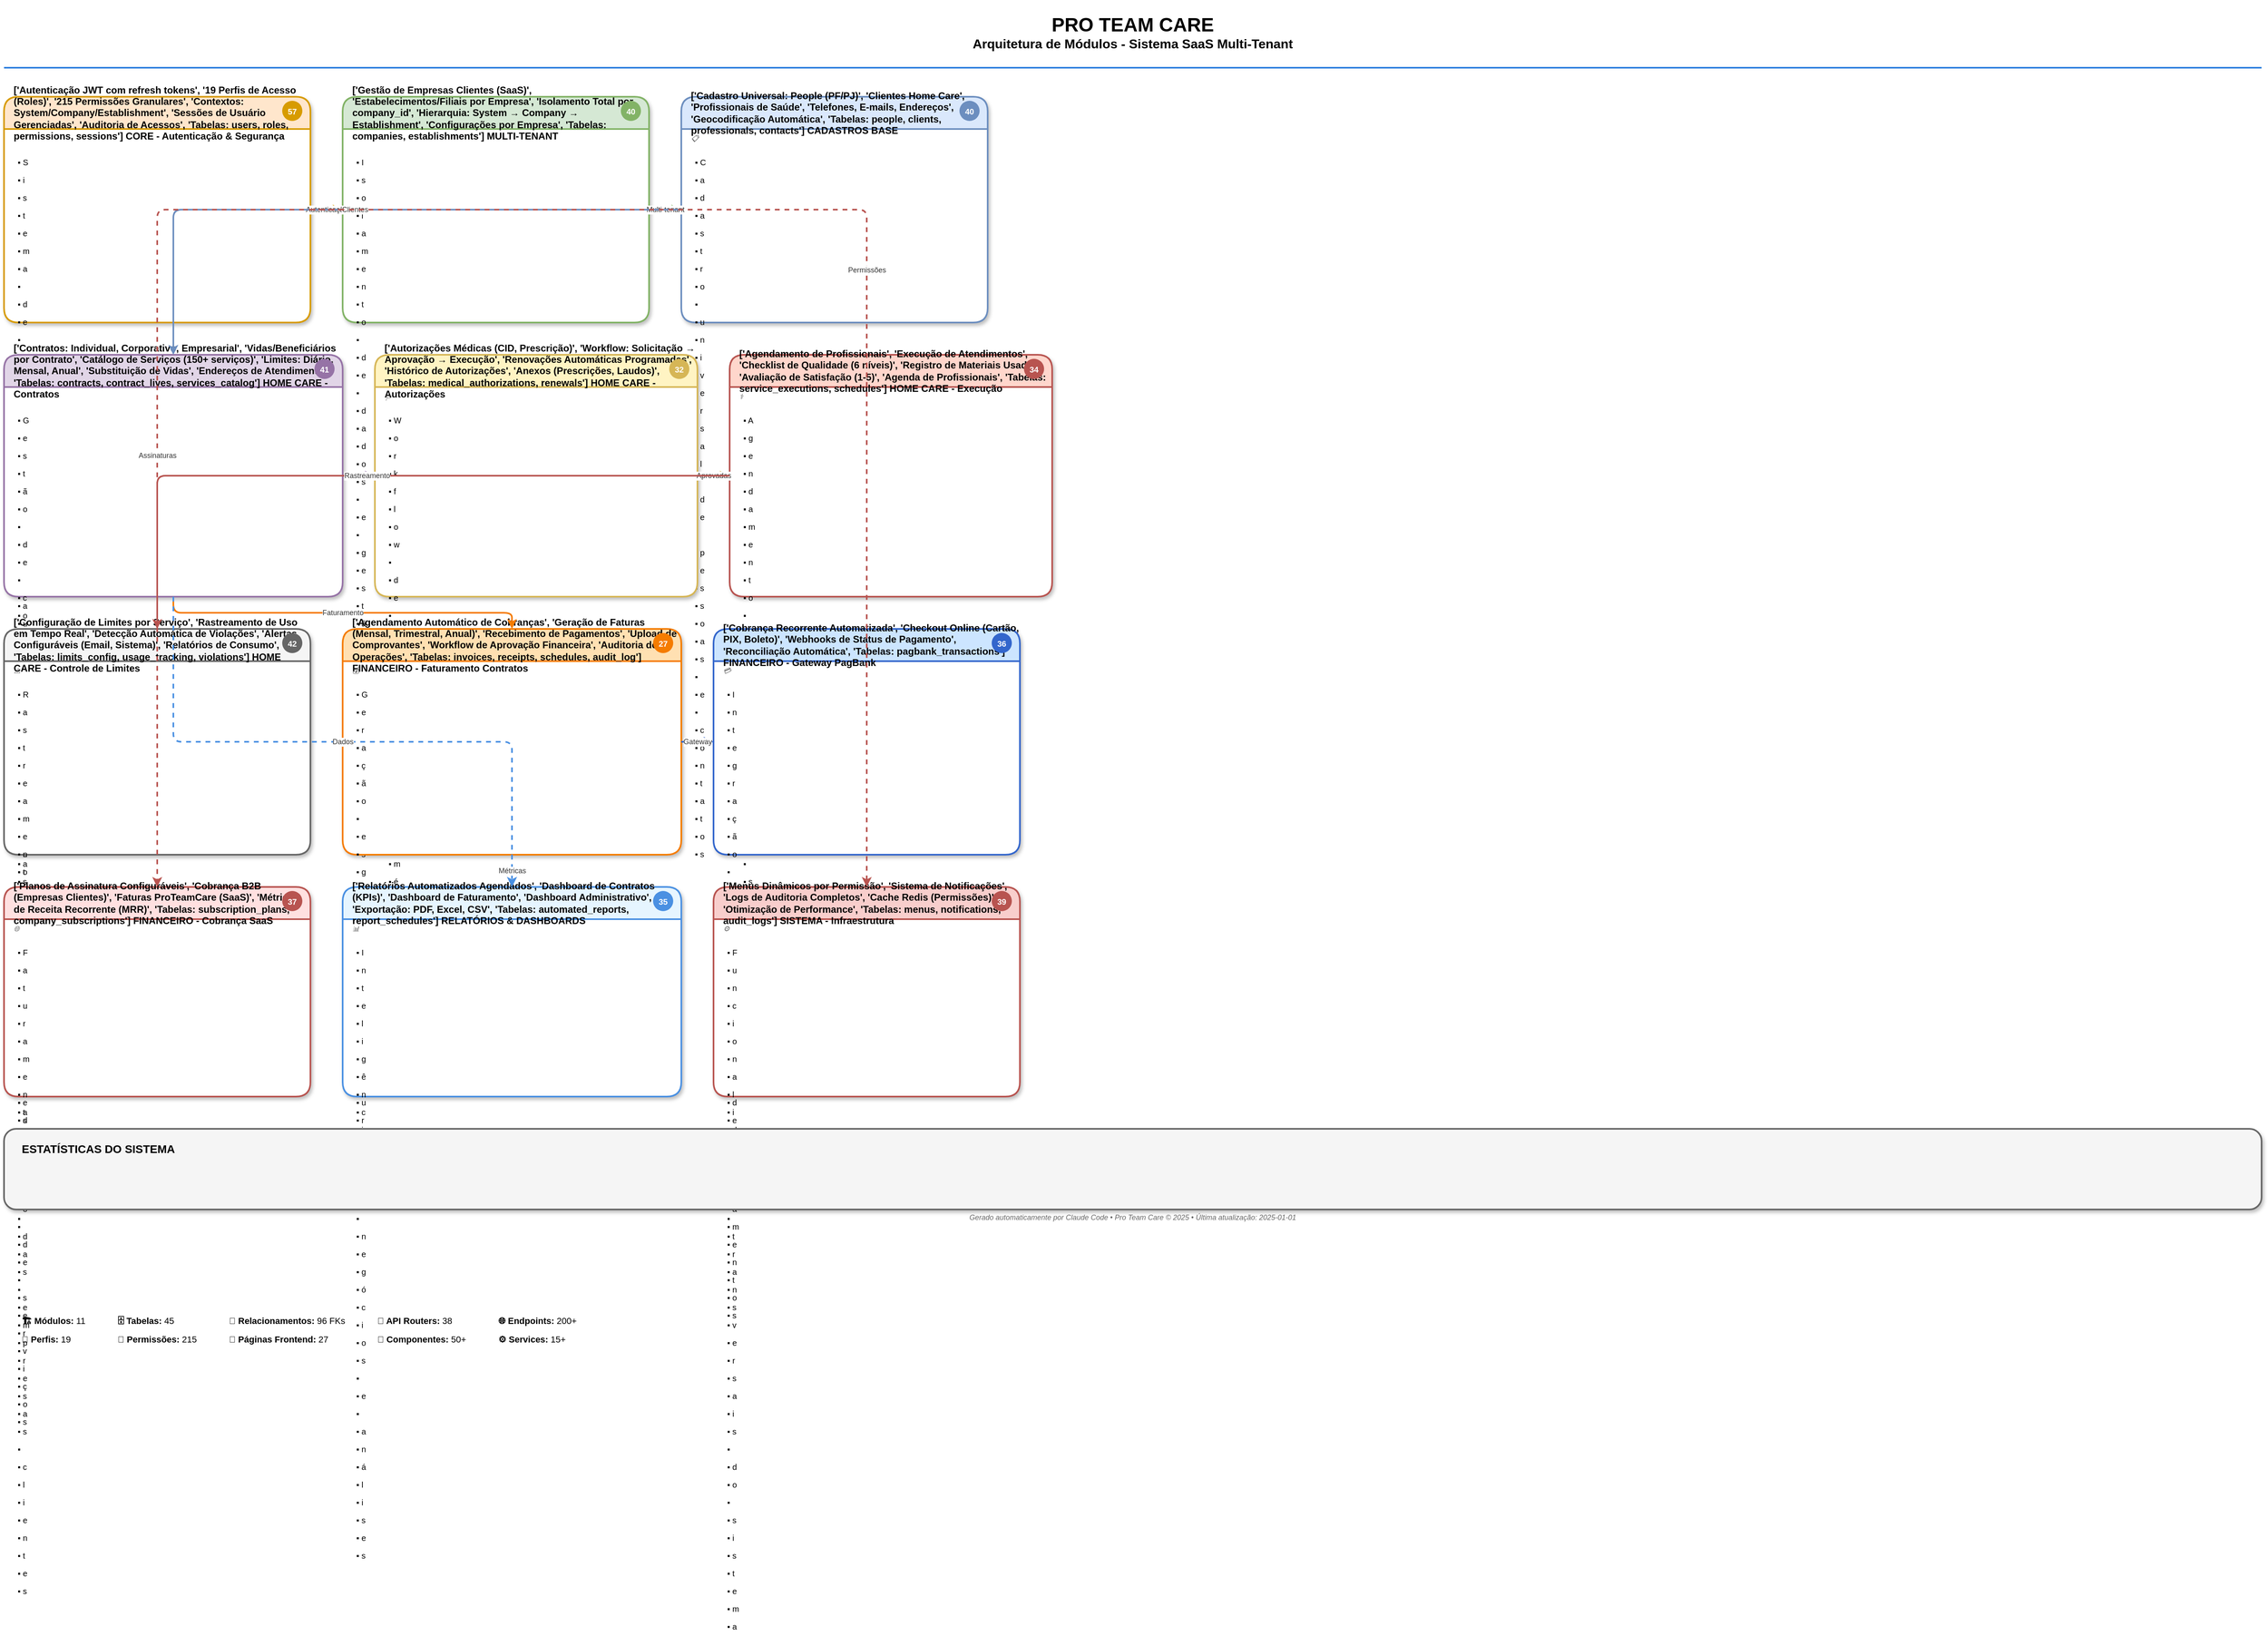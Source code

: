 <?xml version='1.0' encoding='utf-8'?>
<mxfile version="22.1.0" type="device">
  <diagram name="Visão Geral - Módulos do Sistema" id="modules-overview-v2">
    <mxGraphModel dx="2000" dy="1400" grid="1" gridSize="10" guides="1" tooltips="1" connect="1" arrows="1" fold="1" page="1" pageScale="1" pageWidth="3000" pageHeight="2100" math="0" shadow="0" background="#FFFFFF">
      <root>
        <mxCell id="0" />
        <mxCell id="1" parent="0" />
        <mxCell id="main_title" value="&lt;b style='font-size:24px'&gt;PRO TEAM CARE&lt;/b&gt;&lt;br/&gt;&lt;span style='font-size:16px'&gt;Arquitetura de Módulos - Sistema SaaS Multi-Tenant&lt;/span&gt;" style="text;html=1;strokeColor=none;fillColor=none;align=center;verticalAlign=middle;whiteSpace=wrap;rounded=0;fontStyle=1;fontSize=14;" vertex="1" parent="1">
          <mxGeometry x="100" y="20" width="2800" height="80" as="geometry" />
        </mxCell>
        <mxCell id="separator_line" value="" style="line;strokeWidth=2;fillColor=none;align=left;verticalAlign=middle;spacingTop=-1;spacingLeft=3;spacingRight=3;rotatable=0;labelPosition=right;points=[];portConstraint=eastwest;strokeColor=#2D7FDE;" vertex="1" parent="1">
          <mxGeometry x="100" y="100" width="2800" height="8" as="geometry" />
        </mxCell>
        <mxCell id="mod_core" value="" style="swimlane;whiteSpace=wrap;html=1;fillColor=#FFE6CC;strokeColor=#D79B00;strokeWidth=2;rounded=1;shadow=1;fontStyle=1;fontSize=13;swimlaneFillColor=#FFFFFF;startSize=40;" vertex="1" parent="1">
          <mxGeometry x="100" y="140" width="380" height="280" as="geometry" />
        </mxCell>
        <mxCell id="mod_core_title" value="&lt;b&gt;['Autenticação JWT com refresh tokens', '19 Perfis de Acesso (Roles)', '215 Permissões Granulares', 'Contextos: System/Company/Establishment', 'Sessões de Usuário Gerenciadas', 'Auditoria de Acessos', 'Tabelas: users, roles, permissions, sessions'] CORE - Autenticação &amp; Segurança&lt;/b&gt;" style="text;html=1;strokeColor=none;fillColor=none;align=left;verticalAlign=middle;whiteSpace=wrap;rounded=0;fontStyle=1;fontSize=12;spacingLeft=10;" vertex="1" parent="mod_core">
          <mxGeometry y="5" width="380" height="30" as="geometry" />
        </mxCell>
        <mxCell id="mod_core_desc" value="&lt;i&gt;🔐&lt;/i&gt;" style="text;html=1;strokeColor=none;fillColor=none;align=left;verticalAlign=top;whiteSpace=wrap;rounded=0;fontSize=9;spacingLeft=10;spacingRight=10;fontColor=#666666;" vertex="1" parent="mod_core">
          <mxGeometry y="40" width="380" height="25" as="geometry" />
        </mxCell>
        <mxCell id="mod_core_item_0" value="&lt;span style='font-size:10px'&gt;▪ S&lt;/span&gt;" style="text;html=1;strokeColor=none;fillColor=none;align=left;verticalAlign=middle;whiteSpace=wrap;rounded=0;fontSize=10;spacingLeft=15;spacingRight=10;" vertex="1" parent="mod_core">
          <mxGeometry y="70" width="370" height="22" as="geometry" />
        </mxCell>
        <mxCell id="mod_core_item_1" value="&lt;span style='font-size:10px'&gt;▪ i&lt;/span&gt;" style="text;html=1;strokeColor=none;fillColor=none;align=left;verticalAlign=middle;whiteSpace=wrap;rounded=0;fontSize=10;spacingLeft=15;spacingRight=10;" vertex="1" parent="mod_core">
          <mxGeometry y="92" width="370" height="22" as="geometry" />
        </mxCell>
        <mxCell id="mod_core_item_2" value="&lt;span style='font-size:10px'&gt;▪ s&lt;/span&gt;" style="text;html=1;strokeColor=none;fillColor=none;align=left;verticalAlign=middle;whiteSpace=wrap;rounded=0;fontSize=10;spacingLeft=15;spacingRight=10;" vertex="1" parent="mod_core">
          <mxGeometry y="114" width="370" height="22" as="geometry" />
        </mxCell>
        <mxCell id="mod_core_item_3" value="&lt;span style='font-size:10px'&gt;▪ t&lt;/span&gt;" style="text;html=1;strokeColor=none;fillColor=none;align=left;verticalAlign=middle;whiteSpace=wrap;rounded=0;fontSize=10;spacingLeft=15;spacingRight=10;" vertex="1" parent="mod_core">
          <mxGeometry y="136" width="370" height="22" as="geometry" />
        </mxCell>
        <mxCell id="mod_core_item_4" value="&lt;span style='font-size:10px'&gt;▪ e&lt;/span&gt;" style="text;html=1;strokeColor=none;fillColor=none;align=left;verticalAlign=middle;whiteSpace=wrap;rounded=0;fontSize=10;spacingLeft=15;spacingRight=10;" vertex="1" parent="mod_core">
          <mxGeometry y="158" width="370" height="22" as="geometry" />
        </mxCell>
        <mxCell id="mod_core_item_5" value="&lt;span style='font-size:10px'&gt;▪ m&lt;/span&gt;" style="text;html=1;strokeColor=none;fillColor=none;align=left;verticalAlign=middle;whiteSpace=wrap;rounded=0;fontSize=10;spacingLeft=15;spacingRight=10;" vertex="1" parent="mod_core">
          <mxGeometry y="180" width="370" height="22" as="geometry" />
        </mxCell>
        <mxCell id="mod_core_item_6" value="&lt;span style='font-size:10px'&gt;▪ a&lt;/span&gt;" style="text;html=1;strokeColor=none;fillColor=none;align=left;verticalAlign=middle;whiteSpace=wrap;rounded=0;fontSize=10;spacingLeft=15;spacingRight=10;" vertex="1" parent="mod_core">
          <mxGeometry y="202" width="370" height="22" as="geometry" />
        </mxCell>
        <mxCell id="mod_core_item_7" value="&lt;span style='font-size:10px'&gt;▪  &lt;/span&gt;" style="text;html=1;strokeColor=none;fillColor=none;align=left;verticalAlign=middle;whiteSpace=wrap;rounded=0;fontSize=10;spacingLeft=15;spacingRight=10;" vertex="1" parent="mod_core">
          <mxGeometry y="224" width="370" height="22" as="geometry" />
        </mxCell>
        <mxCell id="mod_core_item_8" value="&lt;span style='font-size:10px'&gt;▪ d&lt;/span&gt;" style="text;html=1;strokeColor=none;fillColor=none;align=left;verticalAlign=middle;whiteSpace=wrap;rounded=0;fontSize=10;spacingLeft=15;spacingRight=10;" vertex="1" parent="mod_core">
          <mxGeometry y="246" width="370" height="22" as="geometry" />
        </mxCell>
        <mxCell id="mod_core_item_9" value="&lt;span style='font-size:10px'&gt;▪ e&lt;/span&gt;" style="text;html=1;strokeColor=none;fillColor=none;align=left;verticalAlign=middle;whiteSpace=wrap;rounded=0;fontSize=10;spacingLeft=15;spacingRight=10;" vertex="1" parent="mod_core">
          <mxGeometry y="268" width="370" height="22" as="geometry" />
        </mxCell>
        <mxCell id="mod_core_item_10" value="&lt;span style='font-size:10px'&gt;▪  &lt;/span&gt;" style="text;html=1;strokeColor=none;fillColor=none;align=left;verticalAlign=middle;whiteSpace=wrap;rounded=0;fontSize=10;spacingLeft=15;spacingRight=10;" vertex="1" parent="mod_core">
          <mxGeometry y="290" width="370" height="22" as="geometry" />
        </mxCell>
        <mxCell id="mod_core_item_11" value="&lt;span style='font-size:10px'&gt;▪ a&lt;/span&gt;" style="text;html=1;strokeColor=none;fillColor=none;align=left;verticalAlign=middle;whiteSpace=wrap;rounded=0;fontSize=10;spacingLeft=15;spacingRight=10;" vertex="1" parent="mod_core">
          <mxGeometry y="312" width="370" height="22" as="geometry" />
        </mxCell>
        <mxCell id="mod_core_item_12" value="&lt;span style='font-size:10px'&gt;▪ u&lt;/span&gt;" style="text;html=1;strokeColor=none;fillColor=none;align=left;verticalAlign=middle;whiteSpace=wrap;rounded=0;fontSize=10;spacingLeft=15;spacingRight=10;" vertex="1" parent="mod_core">
          <mxGeometry y="334" width="370" height="22" as="geometry" />
        </mxCell>
        <mxCell id="mod_core_item_13" value="&lt;span style='font-size:10px'&gt;▪ t&lt;/span&gt;" style="text;html=1;strokeColor=none;fillColor=none;align=left;verticalAlign=middle;whiteSpace=wrap;rounded=0;fontSize=10;spacingLeft=15;spacingRight=10;" vertex="1" parent="mod_core">
          <mxGeometry y="356" width="370" height="22" as="geometry" />
        </mxCell>
        <mxCell id="mod_core_item_14" value="&lt;span style='font-size:10px'&gt;▪ e&lt;/span&gt;" style="text;html=1;strokeColor=none;fillColor=none;align=left;verticalAlign=middle;whiteSpace=wrap;rounded=0;fontSize=10;spacingLeft=15;spacingRight=10;" vertex="1" parent="mod_core">
          <mxGeometry y="378" width="370" height="22" as="geometry" />
        </mxCell>
        <mxCell id="mod_core_item_15" value="&lt;span style='font-size:10px'&gt;▪ n&lt;/span&gt;" style="text;html=1;strokeColor=none;fillColor=none;align=left;verticalAlign=middle;whiteSpace=wrap;rounded=0;fontSize=10;spacingLeft=15;spacingRight=10;" vertex="1" parent="mod_core">
          <mxGeometry y="400" width="370" height="22" as="geometry" />
        </mxCell>
        <mxCell id="mod_core_item_16" value="&lt;span style='font-size:10px'&gt;▪ t&lt;/span&gt;" style="text;html=1;strokeColor=none;fillColor=none;align=left;verticalAlign=middle;whiteSpace=wrap;rounded=0;fontSize=10;spacingLeft=15;spacingRight=10;" vertex="1" parent="mod_core">
          <mxGeometry y="422" width="370" height="22" as="geometry" />
        </mxCell>
        <mxCell id="mod_core_item_17" value="&lt;span style='font-size:10px'&gt;▪ i&lt;/span&gt;" style="text;html=1;strokeColor=none;fillColor=none;align=left;verticalAlign=middle;whiteSpace=wrap;rounded=0;fontSize=10;spacingLeft=15;spacingRight=10;" vertex="1" parent="mod_core">
          <mxGeometry y="444" width="370" height="22" as="geometry" />
        </mxCell>
        <mxCell id="mod_core_item_18" value="&lt;span style='font-size:10px'&gt;▪ c&lt;/span&gt;" style="text;html=1;strokeColor=none;fillColor=none;align=left;verticalAlign=middle;whiteSpace=wrap;rounded=0;fontSize=10;spacingLeft=15;spacingRight=10;" vertex="1" parent="mod_core">
          <mxGeometry y="466" width="370" height="22" as="geometry" />
        </mxCell>
        <mxCell id="mod_core_item_19" value="&lt;span style='font-size:10px'&gt;▪ a&lt;/span&gt;" style="text;html=1;strokeColor=none;fillColor=none;align=left;verticalAlign=middle;whiteSpace=wrap;rounded=0;fontSize=10;spacingLeft=15;spacingRight=10;" vertex="1" parent="mod_core">
          <mxGeometry y="488" width="370" height="22" as="geometry" />
        </mxCell>
        <mxCell id="mod_core_item_20" value="&lt;span style='font-size:10px'&gt;▪ ç&lt;/span&gt;" style="text;html=1;strokeColor=none;fillColor=none;align=left;verticalAlign=middle;whiteSpace=wrap;rounded=0;fontSize=10;spacingLeft=15;spacingRight=10;" vertex="1" parent="mod_core">
          <mxGeometry y="510" width="370" height="22" as="geometry" />
        </mxCell>
        <mxCell id="mod_core_item_21" value="&lt;span style='font-size:10px'&gt;▪ ã&lt;/span&gt;" style="text;html=1;strokeColor=none;fillColor=none;align=left;verticalAlign=middle;whiteSpace=wrap;rounded=0;fontSize=10;spacingLeft=15;spacingRight=10;" vertex="1" parent="mod_core">
          <mxGeometry y="532" width="370" height="22" as="geometry" />
        </mxCell>
        <mxCell id="mod_core_item_22" value="&lt;span style='font-size:10px'&gt;▪ o&lt;/span&gt;" style="text;html=1;strokeColor=none;fillColor=none;align=left;verticalAlign=middle;whiteSpace=wrap;rounded=0;fontSize=10;spacingLeft=15;spacingRight=10;" vertex="1" parent="mod_core">
          <mxGeometry y="554" width="370" height="22" as="geometry" />
        </mxCell>
        <mxCell id="mod_core_item_23" value="&lt;span style='font-size:10px'&gt;▪ ,&lt;/span&gt;" style="text;html=1;strokeColor=none;fillColor=none;align=left;verticalAlign=middle;whiteSpace=wrap;rounded=0;fontSize=10;spacingLeft=15;spacingRight=10;" vertex="1" parent="mod_core">
          <mxGeometry y="576" width="370" height="22" as="geometry" />
        </mxCell>
        <mxCell id="mod_core_item_24" value="&lt;span style='font-size:10px'&gt;▪  &lt;/span&gt;" style="text;html=1;strokeColor=none;fillColor=none;align=left;verticalAlign=middle;whiteSpace=wrap;rounded=0;fontSize=10;spacingLeft=15;spacingRight=10;" vertex="1" parent="mod_core">
          <mxGeometry y="598" width="370" height="22" as="geometry" />
        </mxCell>
        <mxCell id="mod_core_item_25" value="&lt;span style='font-size:10px'&gt;▪ a&lt;/span&gt;" style="text;html=1;strokeColor=none;fillColor=none;align=left;verticalAlign=middle;whiteSpace=wrap;rounded=0;fontSize=10;spacingLeft=15;spacingRight=10;" vertex="1" parent="mod_core">
          <mxGeometry y="620" width="370" height="22" as="geometry" />
        </mxCell>
        <mxCell id="mod_core_item_26" value="&lt;span style='font-size:10px'&gt;▪ u&lt;/span&gt;" style="text;html=1;strokeColor=none;fillColor=none;align=left;verticalAlign=middle;whiteSpace=wrap;rounded=0;fontSize=10;spacingLeft=15;spacingRight=10;" vertex="1" parent="mod_core">
          <mxGeometry y="642" width="370" height="22" as="geometry" />
        </mxCell>
        <mxCell id="mod_core_item_27" value="&lt;span style='font-size:10px'&gt;▪ t&lt;/span&gt;" style="text;html=1;strokeColor=none;fillColor=none;align=left;verticalAlign=middle;whiteSpace=wrap;rounded=0;fontSize=10;spacingLeft=15;spacingRight=10;" vertex="1" parent="mod_core">
          <mxGeometry y="664" width="370" height="22" as="geometry" />
        </mxCell>
        <mxCell id="mod_core_item_28" value="&lt;span style='font-size:10px'&gt;▪ o&lt;/span&gt;" style="text;html=1;strokeColor=none;fillColor=none;align=left;verticalAlign=middle;whiteSpace=wrap;rounded=0;fontSize=10;spacingLeft=15;spacingRight=10;" vertex="1" parent="mod_core">
          <mxGeometry y="686" width="370" height="22" as="geometry" />
        </mxCell>
        <mxCell id="mod_core_item_29" value="&lt;span style='font-size:10px'&gt;▪ r&lt;/span&gt;" style="text;html=1;strokeColor=none;fillColor=none;align=left;verticalAlign=middle;whiteSpace=wrap;rounded=0;fontSize=10;spacingLeft=15;spacingRight=10;" vertex="1" parent="mod_core">
          <mxGeometry y="708" width="370" height="22" as="geometry" />
        </mxCell>
        <mxCell id="mod_core_item_30" value="&lt;span style='font-size:10px'&gt;▪ i&lt;/span&gt;" style="text;html=1;strokeColor=none;fillColor=none;align=left;verticalAlign=middle;whiteSpace=wrap;rounded=0;fontSize=10;spacingLeft=15;spacingRight=10;" vertex="1" parent="mod_core">
          <mxGeometry y="730" width="370" height="22" as="geometry" />
        </mxCell>
        <mxCell id="mod_core_item_31" value="&lt;span style='font-size:10px'&gt;▪ z&lt;/span&gt;" style="text;html=1;strokeColor=none;fillColor=none;align=left;verticalAlign=middle;whiteSpace=wrap;rounded=0;fontSize=10;spacingLeft=15;spacingRight=10;" vertex="1" parent="mod_core">
          <mxGeometry y="752" width="370" height="22" as="geometry" />
        </mxCell>
        <mxCell id="mod_core_item_32" value="&lt;span style='font-size:10px'&gt;▪ a&lt;/span&gt;" style="text;html=1;strokeColor=none;fillColor=none;align=left;verticalAlign=middle;whiteSpace=wrap;rounded=0;fontSize=10;spacingLeft=15;spacingRight=10;" vertex="1" parent="mod_core">
          <mxGeometry y="774" width="370" height="22" as="geometry" />
        </mxCell>
        <mxCell id="mod_core_item_33" value="&lt;span style='font-size:10px'&gt;▪ ç&lt;/span&gt;" style="text;html=1;strokeColor=none;fillColor=none;align=left;verticalAlign=middle;whiteSpace=wrap;rounded=0;fontSize=10;spacingLeft=15;spacingRight=10;" vertex="1" parent="mod_core">
          <mxGeometry y="796" width="370" height="22" as="geometry" />
        </mxCell>
        <mxCell id="mod_core_item_34" value="&lt;span style='font-size:10px'&gt;▪ ã&lt;/span&gt;" style="text;html=1;strokeColor=none;fillColor=none;align=left;verticalAlign=middle;whiteSpace=wrap;rounded=0;fontSize=10;spacingLeft=15;spacingRight=10;" vertex="1" parent="mod_core">
          <mxGeometry y="818" width="370" height="22" as="geometry" />
        </mxCell>
        <mxCell id="mod_core_item_35" value="&lt;span style='font-size:10px'&gt;▪ o&lt;/span&gt;" style="text;html=1;strokeColor=none;fillColor=none;align=left;verticalAlign=middle;whiteSpace=wrap;rounded=0;fontSize=10;spacingLeft=15;spacingRight=10;" vertex="1" parent="mod_core">
          <mxGeometry y="840" width="370" height="22" as="geometry" />
        </mxCell>
        <mxCell id="mod_core_item_36" value="&lt;span style='font-size:10px'&gt;▪  &lt;/span&gt;" style="text;html=1;strokeColor=none;fillColor=none;align=left;verticalAlign=middle;whiteSpace=wrap;rounded=0;fontSize=10;spacingLeft=15;spacingRight=10;" vertex="1" parent="mod_core">
          <mxGeometry y="862" width="370" height="22" as="geometry" />
        </mxCell>
        <mxCell id="mod_core_item_37" value="&lt;span style='font-size:10px'&gt;▪ e&lt;/span&gt;" style="text;html=1;strokeColor=none;fillColor=none;align=left;verticalAlign=middle;whiteSpace=wrap;rounded=0;fontSize=10;spacingLeft=15;spacingRight=10;" vertex="1" parent="mod_core">
          <mxGeometry y="884" width="370" height="22" as="geometry" />
        </mxCell>
        <mxCell id="mod_core_item_38" value="&lt;span style='font-size:10px'&gt;▪  &lt;/span&gt;" style="text;html=1;strokeColor=none;fillColor=none;align=left;verticalAlign=middle;whiteSpace=wrap;rounded=0;fontSize=10;spacingLeft=15;spacingRight=10;" vertex="1" parent="mod_core">
          <mxGeometry y="906" width="370" height="22" as="geometry" />
        </mxCell>
        <mxCell id="mod_core_item_39" value="&lt;span style='font-size:10px'&gt;▪ c&lt;/span&gt;" style="text;html=1;strokeColor=none;fillColor=none;align=left;verticalAlign=middle;whiteSpace=wrap;rounded=0;fontSize=10;spacingLeft=15;spacingRight=10;" vertex="1" parent="mod_core">
          <mxGeometry y="928" width="370" height="22" as="geometry" />
        </mxCell>
        <mxCell id="mod_core_item_40" value="&lt;span style='font-size:10px'&gt;▪ o&lt;/span&gt;" style="text;html=1;strokeColor=none;fillColor=none;align=left;verticalAlign=middle;whiteSpace=wrap;rounded=0;fontSize=10;spacingLeft=15;spacingRight=10;" vertex="1" parent="mod_core">
          <mxGeometry y="950" width="370" height="22" as="geometry" />
        </mxCell>
        <mxCell id="mod_core_item_41" value="&lt;span style='font-size:10px'&gt;▪ n&lt;/span&gt;" style="text;html=1;strokeColor=none;fillColor=none;align=left;verticalAlign=middle;whiteSpace=wrap;rounded=0;fontSize=10;spacingLeft=15;spacingRight=10;" vertex="1" parent="mod_core">
          <mxGeometry y="972" width="370" height="22" as="geometry" />
        </mxCell>
        <mxCell id="mod_core_item_42" value="&lt;span style='font-size:10px'&gt;▪ t&lt;/span&gt;" style="text;html=1;strokeColor=none;fillColor=none;align=left;verticalAlign=middle;whiteSpace=wrap;rounded=0;fontSize=10;spacingLeft=15;spacingRight=10;" vertex="1" parent="mod_core">
          <mxGeometry y="994" width="370" height="22" as="geometry" />
        </mxCell>
        <mxCell id="mod_core_item_43" value="&lt;span style='font-size:10px'&gt;▪ r&lt;/span&gt;" style="text;html=1;strokeColor=none;fillColor=none;align=left;verticalAlign=middle;whiteSpace=wrap;rounded=0;fontSize=10;spacingLeft=15;spacingRight=10;" vertex="1" parent="mod_core">
          <mxGeometry y="1016" width="370" height="22" as="geometry" />
        </mxCell>
        <mxCell id="mod_core_item_44" value="&lt;span style='font-size:10px'&gt;▪ o&lt;/span&gt;" style="text;html=1;strokeColor=none;fillColor=none;align=left;verticalAlign=middle;whiteSpace=wrap;rounded=0;fontSize=10;spacingLeft=15;spacingRight=10;" vertex="1" parent="mod_core">
          <mxGeometry y="1038" width="370" height="22" as="geometry" />
        </mxCell>
        <mxCell id="mod_core_item_45" value="&lt;span style='font-size:10px'&gt;▪ l&lt;/span&gt;" style="text;html=1;strokeColor=none;fillColor=none;align=left;verticalAlign=middle;whiteSpace=wrap;rounded=0;fontSize=10;spacingLeft=15;spacingRight=10;" vertex="1" parent="mod_core">
          <mxGeometry y="1060" width="370" height="22" as="geometry" />
        </mxCell>
        <mxCell id="mod_core_item_46" value="&lt;span style='font-size:10px'&gt;▪ e&lt;/span&gt;" style="text;html=1;strokeColor=none;fillColor=none;align=left;verticalAlign=middle;whiteSpace=wrap;rounded=0;fontSize=10;spacingLeft=15;spacingRight=10;" vertex="1" parent="mod_core">
          <mxGeometry y="1082" width="370" height="22" as="geometry" />
        </mxCell>
        <mxCell id="mod_core_item_47" value="&lt;span style='font-size:10px'&gt;▪  &lt;/span&gt;" style="text;html=1;strokeColor=none;fillColor=none;align=left;verticalAlign=middle;whiteSpace=wrap;rounded=0;fontSize=10;spacingLeft=15;spacingRight=10;" vertex="1" parent="mod_core">
          <mxGeometry y="1104" width="370" height="22" as="geometry" />
        </mxCell>
        <mxCell id="mod_core_item_48" value="&lt;span style='font-size:10px'&gt;▪ d&lt;/span&gt;" style="text;html=1;strokeColor=none;fillColor=none;align=left;verticalAlign=middle;whiteSpace=wrap;rounded=0;fontSize=10;spacingLeft=15;spacingRight=10;" vertex="1" parent="mod_core">
          <mxGeometry y="1126" width="370" height="22" as="geometry" />
        </mxCell>
        <mxCell id="mod_core_item_49" value="&lt;span style='font-size:10px'&gt;▪ e&lt;/span&gt;" style="text;html=1;strokeColor=none;fillColor=none;align=left;verticalAlign=middle;whiteSpace=wrap;rounded=0;fontSize=10;spacingLeft=15;spacingRight=10;" vertex="1" parent="mod_core">
          <mxGeometry y="1148" width="370" height="22" as="geometry" />
        </mxCell>
        <mxCell id="mod_core_item_50" value="&lt;span style='font-size:10px'&gt;▪  &lt;/span&gt;" style="text;html=1;strokeColor=none;fillColor=none;align=left;verticalAlign=middle;whiteSpace=wrap;rounded=0;fontSize=10;spacingLeft=15;spacingRight=10;" vertex="1" parent="mod_core">
          <mxGeometry y="1170" width="370" height="22" as="geometry" />
        </mxCell>
        <mxCell id="mod_core_item_51" value="&lt;span style='font-size:10px'&gt;▪ a&lt;/span&gt;" style="text;html=1;strokeColor=none;fillColor=none;align=left;verticalAlign=middle;whiteSpace=wrap;rounded=0;fontSize=10;spacingLeft=15;spacingRight=10;" vertex="1" parent="mod_core">
          <mxGeometry y="1192" width="370" height="22" as="geometry" />
        </mxCell>
        <mxCell id="mod_core_item_52" value="&lt;span style='font-size:10px'&gt;▪ c&lt;/span&gt;" style="text;html=1;strokeColor=none;fillColor=none;align=left;verticalAlign=middle;whiteSpace=wrap;rounded=0;fontSize=10;spacingLeft=15;spacingRight=10;" vertex="1" parent="mod_core">
          <mxGeometry y="1214" width="370" height="22" as="geometry" />
        </mxCell>
        <mxCell id="mod_core_item_53" value="&lt;span style='font-size:10px'&gt;▪ e&lt;/span&gt;" style="text;html=1;strokeColor=none;fillColor=none;align=left;verticalAlign=middle;whiteSpace=wrap;rounded=0;fontSize=10;spacingLeft=15;spacingRight=10;" vertex="1" parent="mod_core">
          <mxGeometry y="1236" width="370" height="22" as="geometry" />
        </mxCell>
        <mxCell id="mod_core_item_54" value="&lt;span style='font-size:10px'&gt;▪ s&lt;/span&gt;" style="text;html=1;strokeColor=none;fillColor=none;align=left;verticalAlign=middle;whiteSpace=wrap;rounded=0;fontSize=10;spacingLeft=15;spacingRight=10;" vertex="1" parent="mod_core">
          <mxGeometry y="1258" width="370" height="22" as="geometry" />
        </mxCell>
        <mxCell id="mod_core_item_55" value="&lt;span style='font-size:10px'&gt;▪ s&lt;/span&gt;" style="text;html=1;strokeColor=none;fillColor=none;align=left;verticalAlign=middle;whiteSpace=wrap;rounded=0;fontSize=10;spacingLeft=15;spacingRight=10;" vertex="1" parent="mod_core">
          <mxGeometry y="1280" width="370" height="22" as="geometry" />
        </mxCell>
        <mxCell id="mod_core_item_56" value="&lt;span style='font-size:10px'&gt;▪ o&lt;/span&gt;" style="text;html=1;strokeColor=none;fillColor=none;align=left;verticalAlign=middle;whiteSpace=wrap;rounded=0;fontSize=10;spacingLeft=15;spacingRight=10;" vertex="1" parent="mod_core">
          <mxGeometry y="1302" width="370" height="22" as="geometry" />
        </mxCell>
        <mxCell id="mod_core_badge" value="&lt;b&gt;57&lt;/b&gt;" style="ellipse;whiteSpace=wrap;html=1;aspect=fixed;fillColor=#D79B00;strokeColor=none;fontColor=#FFFFFF;fontSize=10;fontStyle=1;" vertex="1" parent="mod_core">
          <mxGeometry x="345" y="5" width="25" height="25" as="geometry" />
        </mxCell>
        <mxCell id="mod_tenant" value="" style="swimlane;whiteSpace=wrap;html=1;fillColor=#D5E8D4;strokeColor=#82B366;strokeWidth=2;rounded=1;shadow=1;fontStyle=1;fontSize=13;swimlaneFillColor=#FFFFFF;startSize=40;" vertex="1" parent="1">
          <mxGeometry x="520" y="140" width="380" height="280" as="geometry" />
        </mxCell>
        <mxCell id="mod_tenant_title" value="&lt;b&gt;['Gestão de Empresas Clientes (SaaS)', 'Estabelecimentos/Filiais por Empresa', 'Isolamento Total por company_id', 'Hierarquia: System → Company → Establishment', 'Configurações por Empresa', 'Tabelas: companies, establishments'] MULTI-TENANT&lt;/b&gt;" style="text;html=1;strokeColor=none;fillColor=none;align=left;verticalAlign=middle;whiteSpace=wrap;rounded=0;fontStyle=1;fontSize=12;spacingLeft=10;" vertex="1" parent="mod_tenant">
          <mxGeometry y="5" width="380" height="30" as="geometry" />
        </mxCell>
        <mxCell id="mod_tenant_desc" value="&lt;i&gt;🏢&lt;/i&gt;" style="text;html=1;strokeColor=none;fillColor=none;align=left;verticalAlign=top;whiteSpace=wrap;rounded=0;fontSize=9;spacingLeft=10;spacingRight=10;fontColor=#666666;" vertex="1" parent="mod_tenant">
          <mxGeometry y="40" width="380" height="25" as="geometry" />
        </mxCell>
        <mxCell id="mod_tenant_item_0" value="&lt;span style='font-size:10px'&gt;▪ I&lt;/span&gt;" style="text;html=1;strokeColor=none;fillColor=none;align=left;verticalAlign=middle;whiteSpace=wrap;rounded=0;fontSize=10;spacingLeft=15;spacingRight=10;" vertex="1" parent="mod_tenant">
          <mxGeometry y="70" width="370" height="22" as="geometry" />
        </mxCell>
        <mxCell id="mod_tenant_item_1" value="&lt;span style='font-size:10px'&gt;▪ s&lt;/span&gt;" style="text;html=1;strokeColor=none;fillColor=none;align=left;verticalAlign=middle;whiteSpace=wrap;rounded=0;fontSize=10;spacingLeft=15;spacingRight=10;" vertex="1" parent="mod_tenant">
          <mxGeometry y="92" width="370" height="22" as="geometry" />
        </mxCell>
        <mxCell id="mod_tenant_item_2" value="&lt;span style='font-size:10px'&gt;▪ o&lt;/span&gt;" style="text;html=1;strokeColor=none;fillColor=none;align=left;verticalAlign=middle;whiteSpace=wrap;rounded=0;fontSize=10;spacingLeft=15;spacingRight=10;" vertex="1" parent="mod_tenant">
          <mxGeometry y="114" width="370" height="22" as="geometry" />
        </mxCell>
        <mxCell id="mod_tenant_item_3" value="&lt;span style='font-size:10px'&gt;▪ l&lt;/span&gt;" style="text;html=1;strokeColor=none;fillColor=none;align=left;verticalAlign=middle;whiteSpace=wrap;rounded=0;fontSize=10;spacingLeft=15;spacingRight=10;" vertex="1" parent="mod_tenant">
          <mxGeometry y="136" width="370" height="22" as="geometry" />
        </mxCell>
        <mxCell id="mod_tenant_item_4" value="&lt;span style='font-size:10px'&gt;▪ a&lt;/span&gt;" style="text;html=1;strokeColor=none;fillColor=none;align=left;verticalAlign=middle;whiteSpace=wrap;rounded=0;fontSize=10;spacingLeft=15;spacingRight=10;" vertex="1" parent="mod_tenant">
          <mxGeometry y="158" width="370" height="22" as="geometry" />
        </mxCell>
        <mxCell id="mod_tenant_item_5" value="&lt;span style='font-size:10px'&gt;▪ m&lt;/span&gt;" style="text;html=1;strokeColor=none;fillColor=none;align=left;verticalAlign=middle;whiteSpace=wrap;rounded=0;fontSize=10;spacingLeft=15;spacingRight=10;" vertex="1" parent="mod_tenant">
          <mxGeometry y="180" width="370" height="22" as="geometry" />
        </mxCell>
        <mxCell id="mod_tenant_item_6" value="&lt;span style='font-size:10px'&gt;▪ e&lt;/span&gt;" style="text;html=1;strokeColor=none;fillColor=none;align=left;verticalAlign=middle;whiteSpace=wrap;rounded=0;fontSize=10;spacingLeft=15;spacingRight=10;" vertex="1" parent="mod_tenant">
          <mxGeometry y="202" width="370" height="22" as="geometry" />
        </mxCell>
        <mxCell id="mod_tenant_item_7" value="&lt;span style='font-size:10px'&gt;▪ n&lt;/span&gt;" style="text;html=1;strokeColor=none;fillColor=none;align=left;verticalAlign=middle;whiteSpace=wrap;rounded=0;fontSize=10;spacingLeft=15;spacingRight=10;" vertex="1" parent="mod_tenant">
          <mxGeometry y="224" width="370" height="22" as="geometry" />
        </mxCell>
        <mxCell id="mod_tenant_item_8" value="&lt;span style='font-size:10px'&gt;▪ t&lt;/span&gt;" style="text;html=1;strokeColor=none;fillColor=none;align=left;verticalAlign=middle;whiteSpace=wrap;rounded=0;fontSize=10;spacingLeft=15;spacingRight=10;" vertex="1" parent="mod_tenant">
          <mxGeometry y="246" width="370" height="22" as="geometry" />
        </mxCell>
        <mxCell id="mod_tenant_item_9" value="&lt;span style='font-size:10px'&gt;▪ o&lt;/span&gt;" style="text;html=1;strokeColor=none;fillColor=none;align=left;verticalAlign=middle;whiteSpace=wrap;rounded=0;fontSize=10;spacingLeft=15;spacingRight=10;" vertex="1" parent="mod_tenant">
          <mxGeometry y="268" width="370" height="22" as="geometry" />
        </mxCell>
        <mxCell id="mod_tenant_item_10" value="&lt;span style='font-size:10px'&gt;▪  &lt;/span&gt;" style="text;html=1;strokeColor=none;fillColor=none;align=left;verticalAlign=middle;whiteSpace=wrap;rounded=0;fontSize=10;spacingLeft=15;spacingRight=10;" vertex="1" parent="mod_tenant">
          <mxGeometry y="290" width="370" height="22" as="geometry" />
        </mxCell>
        <mxCell id="mod_tenant_item_11" value="&lt;span style='font-size:10px'&gt;▪ d&lt;/span&gt;" style="text;html=1;strokeColor=none;fillColor=none;align=left;verticalAlign=middle;whiteSpace=wrap;rounded=0;fontSize=10;spacingLeft=15;spacingRight=10;" vertex="1" parent="mod_tenant">
          <mxGeometry y="312" width="370" height="22" as="geometry" />
        </mxCell>
        <mxCell id="mod_tenant_item_12" value="&lt;span style='font-size:10px'&gt;▪ e&lt;/span&gt;" style="text;html=1;strokeColor=none;fillColor=none;align=left;verticalAlign=middle;whiteSpace=wrap;rounded=0;fontSize=10;spacingLeft=15;spacingRight=10;" vertex="1" parent="mod_tenant">
          <mxGeometry y="334" width="370" height="22" as="geometry" />
        </mxCell>
        <mxCell id="mod_tenant_item_13" value="&lt;span style='font-size:10px'&gt;▪  &lt;/span&gt;" style="text;html=1;strokeColor=none;fillColor=none;align=left;verticalAlign=middle;whiteSpace=wrap;rounded=0;fontSize=10;spacingLeft=15;spacingRight=10;" vertex="1" parent="mod_tenant">
          <mxGeometry y="356" width="370" height="22" as="geometry" />
        </mxCell>
        <mxCell id="mod_tenant_item_14" value="&lt;span style='font-size:10px'&gt;▪ d&lt;/span&gt;" style="text;html=1;strokeColor=none;fillColor=none;align=left;verticalAlign=middle;whiteSpace=wrap;rounded=0;fontSize=10;spacingLeft=15;spacingRight=10;" vertex="1" parent="mod_tenant">
          <mxGeometry y="378" width="370" height="22" as="geometry" />
        </mxCell>
        <mxCell id="mod_tenant_item_15" value="&lt;span style='font-size:10px'&gt;▪ a&lt;/span&gt;" style="text;html=1;strokeColor=none;fillColor=none;align=left;verticalAlign=middle;whiteSpace=wrap;rounded=0;fontSize=10;spacingLeft=15;spacingRight=10;" vertex="1" parent="mod_tenant">
          <mxGeometry y="400" width="370" height="22" as="geometry" />
        </mxCell>
        <mxCell id="mod_tenant_item_16" value="&lt;span style='font-size:10px'&gt;▪ d&lt;/span&gt;" style="text;html=1;strokeColor=none;fillColor=none;align=left;verticalAlign=middle;whiteSpace=wrap;rounded=0;fontSize=10;spacingLeft=15;spacingRight=10;" vertex="1" parent="mod_tenant">
          <mxGeometry y="422" width="370" height="22" as="geometry" />
        </mxCell>
        <mxCell id="mod_tenant_item_17" value="&lt;span style='font-size:10px'&gt;▪ o&lt;/span&gt;" style="text;html=1;strokeColor=none;fillColor=none;align=left;verticalAlign=middle;whiteSpace=wrap;rounded=0;fontSize=10;spacingLeft=15;spacingRight=10;" vertex="1" parent="mod_tenant">
          <mxGeometry y="444" width="370" height="22" as="geometry" />
        </mxCell>
        <mxCell id="mod_tenant_item_18" value="&lt;span style='font-size:10px'&gt;▪ s&lt;/span&gt;" style="text;html=1;strokeColor=none;fillColor=none;align=left;verticalAlign=middle;whiteSpace=wrap;rounded=0;fontSize=10;spacingLeft=15;spacingRight=10;" vertex="1" parent="mod_tenant">
          <mxGeometry y="466" width="370" height="22" as="geometry" />
        </mxCell>
        <mxCell id="mod_tenant_item_19" value="&lt;span style='font-size:10px'&gt;▪  &lt;/span&gt;" style="text;html=1;strokeColor=none;fillColor=none;align=left;verticalAlign=middle;whiteSpace=wrap;rounded=0;fontSize=10;spacingLeft=15;spacingRight=10;" vertex="1" parent="mod_tenant">
          <mxGeometry y="488" width="370" height="22" as="geometry" />
        </mxCell>
        <mxCell id="mod_tenant_item_20" value="&lt;span style='font-size:10px'&gt;▪ e&lt;/span&gt;" style="text;html=1;strokeColor=none;fillColor=none;align=left;verticalAlign=middle;whiteSpace=wrap;rounded=0;fontSize=10;spacingLeft=15;spacingRight=10;" vertex="1" parent="mod_tenant">
          <mxGeometry y="510" width="370" height="22" as="geometry" />
        </mxCell>
        <mxCell id="mod_tenant_item_21" value="&lt;span style='font-size:10px'&gt;▪  &lt;/span&gt;" style="text;html=1;strokeColor=none;fillColor=none;align=left;verticalAlign=middle;whiteSpace=wrap;rounded=0;fontSize=10;spacingLeft=15;spacingRight=10;" vertex="1" parent="mod_tenant">
          <mxGeometry y="532" width="370" height="22" as="geometry" />
        </mxCell>
        <mxCell id="mod_tenant_item_22" value="&lt;span style='font-size:10px'&gt;▪ g&lt;/span&gt;" style="text;html=1;strokeColor=none;fillColor=none;align=left;verticalAlign=middle;whiteSpace=wrap;rounded=0;fontSize=10;spacingLeft=15;spacingRight=10;" vertex="1" parent="mod_tenant">
          <mxGeometry y="554" width="370" height="22" as="geometry" />
        </mxCell>
        <mxCell id="mod_tenant_item_23" value="&lt;span style='font-size:10px'&gt;▪ e&lt;/span&gt;" style="text;html=1;strokeColor=none;fillColor=none;align=left;verticalAlign=middle;whiteSpace=wrap;rounded=0;fontSize=10;spacingLeft=15;spacingRight=10;" vertex="1" parent="mod_tenant">
          <mxGeometry y="576" width="370" height="22" as="geometry" />
        </mxCell>
        <mxCell id="mod_tenant_item_24" value="&lt;span style='font-size:10px'&gt;▪ s&lt;/span&gt;" style="text;html=1;strokeColor=none;fillColor=none;align=left;verticalAlign=middle;whiteSpace=wrap;rounded=0;fontSize=10;spacingLeft=15;spacingRight=10;" vertex="1" parent="mod_tenant">
          <mxGeometry y="598" width="370" height="22" as="geometry" />
        </mxCell>
        <mxCell id="mod_tenant_item_25" value="&lt;span style='font-size:10px'&gt;▪ t&lt;/span&gt;" style="text;html=1;strokeColor=none;fillColor=none;align=left;verticalAlign=middle;whiteSpace=wrap;rounded=0;fontSize=10;spacingLeft=15;spacingRight=10;" vertex="1" parent="mod_tenant">
          <mxGeometry y="620" width="370" height="22" as="geometry" />
        </mxCell>
        <mxCell id="mod_tenant_item_26" value="&lt;span style='font-size:10px'&gt;▪ ã&lt;/span&gt;" style="text;html=1;strokeColor=none;fillColor=none;align=left;verticalAlign=middle;whiteSpace=wrap;rounded=0;fontSize=10;spacingLeft=15;spacingRight=10;" vertex="1" parent="mod_tenant">
          <mxGeometry y="642" width="370" height="22" as="geometry" />
        </mxCell>
        <mxCell id="mod_tenant_item_27" value="&lt;span style='font-size:10px'&gt;▪ o&lt;/span&gt;" style="text;html=1;strokeColor=none;fillColor=none;align=left;verticalAlign=middle;whiteSpace=wrap;rounded=0;fontSize=10;spacingLeft=15;spacingRight=10;" vertex="1" parent="mod_tenant">
          <mxGeometry y="664" width="370" height="22" as="geometry" />
        </mxCell>
        <mxCell id="mod_tenant_item_28" value="&lt;span style='font-size:10px'&gt;▪  &lt;/span&gt;" style="text;html=1;strokeColor=none;fillColor=none;align=left;verticalAlign=middle;whiteSpace=wrap;rounded=0;fontSize=10;spacingLeft=15;spacingRight=10;" vertex="1" parent="mod_tenant">
          <mxGeometry y="686" width="370" height="22" as="geometry" />
        </mxCell>
        <mxCell id="mod_tenant_item_29" value="&lt;span style='font-size:10px'&gt;▪ d&lt;/span&gt;" style="text;html=1;strokeColor=none;fillColor=none;align=left;verticalAlign=middle;whiteSpace=wrap;rounded=0;fontSize=10;spacingLeft=15;spacingRight=10;" vertex="1" parent="mod_tenant">
          <mxGeometry y="708" width="370" height="22" as="geometry" />
        </mxCell>
        <mxCell id="mod_tenant_item_30" value="&lt;span style='font-size:10px'&gt;▪ e&lt;/span&gt;" style="text;html=1;strokeColor=none;fillColor=none;align=left;verticalAlign=middle;whiteSpace=wrap;rounded=0;fontSize=10;spacingLeft=15;spacingRight=10;" vertex="1" parent="mod_tenant">
          <mxGeometry y="730" width="370" height="22" as="geometry" />
        </mxCell>
        <mxCell id="mod_tenant_item_31" value="&lt;span style='font-size:10px'&gt;▪  &lt;/span&gt;" style="text;html=1;strokeColor=none;fillColor=none;align=left;verticalAlign=middle;whiteSpace=wrap;rounded=0;fontSize=10;spacingLeft=15;spacingRight=10;" vertex="1" parent="mod_tenant">
          <mxGeometry y="752" width="370" height="22" as="geometry" />
        </mxCell>
        <mxCell id="mod_tenant_item_32" value="&lt;span style='font-size:10px'&gt;▪ e&lt;/span&gt;" style="text;html=1;strokeColor=none;fillColor=none;align=left;verticalAlign=middle;whiteSpace=wrap;rounded=0;fontSize=10;spacingLeft=15;spacingRight=10;" vertex="1" parent="mod_tenant">
          <mxGeometry y="774" width="370" height="22" as="geometry" />
        </mxCell>
        <mxCell id="mod_tenant_item_33" value="&lt;span style='font-size:10px'&gt;▪ m&lt;/span&gt;" style="text;html=1;strokeColor=none;fillColor=none;align=left;verticalAlign=middle;whiteSpace=wrap;rounded=0;fontSize=10;spacingLeft=15;spacingRight=10;" vertex="1" parent="mod_tenant">
          <mxGeometry y="796" width="370" height="22" as="geometry" />
        </mxCell>
        <mxCell id="mod_tenant_item_34" value="&lt;span style='font-size:10px'&gt;▪ p&lt;/span&gt;" style="text;html=1;strokeColor=none;fillColor=none;align=left;verticalAlign=middle;whiteSpace=wrap;rounded=0;fontSize=10;spacingLeft=15;spacingRight=10;" vertex="1" parent="mod_tenant">
          <mxGeometry y="818" width="370" height="22" as="geometry" />
        </mxCell>
        <mxCell id="mod_tenant_item_35" value="&lt;span style='font-size:10px'&gt;▪ r&lt;/span&gt;" style="text;html=1;strokeColor=none;fillColor=none;align=left;verticalAlign=middle;whiteSpace=wrap;rounded=0;fontSize=10;spacingLeft=15;spacingRight=10;" vertex="1" parent="mod_tenant">
          <mxGeometry y="840" width="370" height="22" as="geometry" />
        </mxCell>
        <mxCell id="mod_tenant_item_36" value="&lt;span style='font-size:10px'&gt;▪ e&lt;/span&gt;" style="text;html=1;strokeColor=none;fillColor=none;align=left;verticalAlign=middle;whiteSpace=wrap;rounded=0;fontSize=10;spacingLeft=15;spacingRight=10;" vertex="1" parent="mod_tenant">
          <mxGeometry y="862" width="370" height="22" as="geometry" />
        </mxCell>
        <mxCell id="mod_tenant_item_37" value="&lt;span style='font-size:10px'&gt;▪ s&lt;/span&gt;" style="text;html=1;strokeColor=none;fillColor=none;align=left;verticalAlign=middle;whiteSpace=wrap;rounded=0;fontSize=10;spacingLeft=15;spacingRight=10;" vertex="1" parent="mod_tenant">
          <mxGeometry y="884" width="370" height="22" as="geometry" />
        </mxCell>
        <mxCell id="mod_tenant_item_38" value="&lt;span style='font-size:10px'&gt;▪ a&lt;/span&gt;" style="text;html=1;strokeColor=none;fillColor=none;align=left;verticalAlign=middle;whiteSpace=wrap;rounded=0;fontSize=10;spacingLeft=15;spacingRight=10;" vertex="1" parent="mod_tenant">
          <mxGeometry y="906" width="370" height="22" as="geometry" />
        </mxCell>
        <mxCell id="mod_tenant_item_39" value="&lt;span style='font-size:10px'&gt;▪ s&lt;/span&gt;" style="text;html=1;strokeColor=none;fillColor=none;align=left;verticalAlign=middle;whiteSpace=wrap;rounded=0;fontSize=10;spacingLeft=15;spacingRight=10;" vertex="1" parent="mod_tenant">
          <mxGeometry y="928" width="370" height="22" as="geometry" />
        </mxCell>
        <mxCell id="mod_tenant_badge" value="&lt;b&gt;40&lt;/b&gt;" style="ellipse;whiteSpace=wrap;html=1;aspect=fixed;fillColor=#82B366;strokeColor=none;fontColor=#FFFFFF;fontSize=10;fontStyle=1;" vertex="1" parent="mod_tenant">
          <mxGeometry x="345" y="5" width="25" height="25" as="geometry" />
        </mxCell>
        <mxCell id="mod_cadastros" value="" style="swimlane;whiteSpace=wrap;html=1;fillColor=#DAE8FC;strokeColor=#6C8EBF;strokeWidth=2;rounded=1;shadow=1;fontStyle=1;fontSize=13;swimlaneFillColor=#FFFFFF;startSize=40;" vertex="1" parent="1">
          <mxGeometry x="940" y="140" width="380" height="280" as="geometry" />
        </mxCell>
        <mxCell id="mod_cadastros_title" value="&lt;b&gt;['Cadastro Universal: People (PF/PJ)', 'Clientes Home Care', 'Profissionais de Saúde', 'Telefones, E-mails, Endereços', 'Geocodificação Automática', 'Tabelas: people, clients, professionals, contacts'] CADASTROS BASE&lt;/b&gt;" style="text;html=1;strokeColor=none;fillColor=none;align=left;verticalAlign=middle;whiteSpace=wrap;rounded=0;fontStyle=1;fontSize=12;spacingLeft=10;" vertex="1" parent="mod_cadastros">
          <mxGeometry y="5" width="380" height="30" as="geometry" />
        </mxCell>
        <mxCell id="mod_cadastros_desc" value="&lt;i&gt;📋&lt;/i&gt;" style="text;html=1;strokeColor=none;fillColor=none;align=left;verticalAlign=top;whiteSpace=wrap;rounded=0;fontSize=9;spacingLeft=10;spacingRight=10;fontColor=#666666;" vertex="1" parent="mod_cadastros">
          <mxGeometry y="40" width="380" height="25" as="geometry" />
        </mxCell>
        <mxCell id="mod_cadastros_item_0" value="&lt;span style='font-size:10px'&gt;▪ C&lt;/span&gt;" style="text;html=1;strokeColor=none;fillColor=none;align=left;verticalAlign=middle;whiteSpace=wrap;rounded=0;fontSize=10;spacingLeft=15;spacingRight=10;" vertex="1" parent="mod_cadastros">
          <mxGeometry y="70" width="370" height="22" as="geometry" />
        </mxCell>
        <mxCell id="mod_cadastros_item_1" value="&lt;span style='font-size:10px'&gt;▪ a&lt;/span&gt;" style="text;html=1;strokeColor=none;fillColor=none;align=left;verticalAlign=middle;whiteSpace=wrap;rounded=0;fontSize=10;spacingLeft=15;spacingRight=10;" vertex="1" parent="mod_cadastros">
          <mxGeometry y="92" width="370" height="22" as="geometry" />
        </mxCell>
        <mxCell id="mod_cadastros_item_2" value="&lt;span style='font-size:10px'&gt;▪ d&lt;/span&gt;" style="text;html=1;strokeColor=none;fillColor=none;align=left;verticalAlign=middle;whiteSpace=wrap;rounded=0;fontSize=10;spacingLeft=15;spacingRight=10;" vertex="1" parent="mod_cadastros">
          <mxGeometry y="114" width="370" height="22" as="geometry" />
        </mxCell>
        <mxCell id="mod_cadastros_item_3" value="&lt;span style='font-size:10px'&gt;▪ a&lt;/span&gt;" style="text;html=1;strokeColor=none;fillColor=none;align=left;verticalAlign=middle;whiteSpace=wrap;rounded=0;fontSize=10;spacingLeft=15;spacingRight=10;" vertex="1" parent="mod_cadastros">
          <mxGeometry y="136" width="370" height="22" as="geometry" />
        </mxCell>
        <mxCell id="mod_cadastros_item_4" value="&lt;span style='font-size:10px'&gt;▪ s&lt;/span&gt;" style="text;html=1;strokeColor=none;fillColor=none;align=left;verticalAlign=middle;whiteSpace=wrap;rounded=0;fontSize=10;spacingLeft=15;spacingRight=10;" vertex="1" parent="mod_cadastros">
          <mxGeometry y="158" width="370" height="22" as="geometry" />
        </mxCell>
        <mxCell id="mod_cadastros_item_5" value="&lt;span style='font-size:10px'&gt;▪ t&lt;/span&gt;" style="text;html=1;strokeColor=none;fillColor=none;align=left;verticalAlign=middle;whiteSpace=wrap;rounded=0;fontSize=10;spacingLeft=15;spacingRight=10;" vertex="1" parent="mod_cadastros">
          <mxGeometry y="180" width="370" height="22" as="geometry" />
        </mxCell>
        <mxCell id="mod_cadastros_item_6" value="&lt;span style='font-size:10px'&gt;▪ r&lt;/span&gt;" style="text;html=1;strokeColor=none;fillColor=none;align=left;verticalAlign=middle;whiteSpace=wrap;rounded=0;fontSize=10;spacingLeft=15;spacingRight=10;" vertex="1" parent="mod_cadastros">
          <mxGeometry y="202" width="370" height="22" as="geometry" />
        </mxCell>
        <mxCell id="mod_cadastros_item_7" value="&lt;span style='font-size:10px'&gt;▪ o&lt;/span&gt;" style="text;html=1;strokeColor=none;fillColor=none;align=left;verticalAlign=middle;whiteSpace=wrap;rounded=0;fontSize=10;spacingLeft=15;spacingRight=10;" vertex="1" parent="mod_cadastros">
          <mxGeometry y="224" width="370" height="22" as="geometry" />
        </mxCell>
        <mxCell id="mod_cadastros_item_8" value="&lt;span style='font-size:10px'&gt;▪  &lt;/span&gt;" style="text;html=1;strokeColor=none;fillColor=none;align=left;verticalAlign=middle;whiteSpace=wrap;rounded=0;fontSize=10;spacingLeft=15;spacingRight=10;" vertex="1" parent="mod_cadastros">
          <mxGeometry y="246" width="370" height="22" as="geometry" />
        </mxCell>
        <mxCell id="mod_cadastros_item_9" value="&lt;span style='font-size:10px'&gt;▪ u&lt;/span&gt;" style="text;html=1;strokeColor=none;fillColor=none;align=left;verticalAlign=middle;whiteSpace=wrap;rounded=0;fontSize=10;spacingLeft=15;spacingRight=10;" vertex="1" parent="mod_cadastros">
          <mxGeometry y="268" width="370" height="22" as="geometry" />
        </mxCell>
        <mxCell id="mod_cadastros_item_10" value="&lt;span style='font-size:10px'&gt;▪ n&lt;/span&gt;" style="text;html=1;strokeColor=none;fillColor=none;align=left;verticalAlign=middle;whiteSpace=wrap;rounded=0;fontSize=10;spacingLeft=15;spacingRight=10;" vertex="1" parent="mod_cadastros">
          <mxGeometry y="290" width="370" height="22" as="geometry" />
        </mxCell>
        <mxCell id="mod_cadastros_item_11" value="&lt;span style='font-size:10px'&gt;▪ i&lt;/span&gt;" style="text;html=1;strokeColor=none;fillColor=none;align=left;verticalAlign=middle;whiteSpace=wrap;rounded=0;fontSize=10;spacingLeft=15;spacingRight=10;" vertex="1" parent="mod_cadastros">
          <mxGeometry y="312" width="370" height="22" as="geometry" />
        </mxCell>
        <mxCell id="mod_cadastros_item_12" value="&lt;span style='font-size:10px'&gt;▪ v&lt;/span&gt;" style="text;html=1;strokeColor=none;fillColor=none;align=left;verticalAlign=middle;whiteSpace=wrap;rounded=0;fontSize=10;spacingLeft=15;spacingRight=10;" vertex="1" parent="mod_cadastros">
          <mxGeometry y="334" width="370" height="22" as="geometry" />
        </mxCell>
        <mxCell id="mod_cadastros_item_13" value="&lt;span style='font-size:10px'&gt;▪ e&lt;/span&gt;" style="text;html=1;strokeColor=none;fillColor=none;align=left;verticalAlign=middle;whiteSpace=wrap;rounded=0;fontSize=10;spacingLeft=15;spacingRight=10;" vertex="1" parent="mod_cadastros">
          <mxGeometry y="356" width="370" height="22" as="geometry" />
        </mxCell>
        <mxCell id="mod_cadastros_item_14" value="&lt;span style='font-size:10px'&gt;▪ r&lt;/span&gt;" style="text;html=1;strokeColor=none;fillColor=none;align=left;verticalAlign=middle;whiteSpace=wrap;rounded=0;fontSize=10;spacingLeft=15;spacingRight=10;" vertex="1" parent="mod_cadastros">
          <mxGeometry y="378" width="370" height="22" as="geometry" />
        </mxCell>
        <mxCell id="mod_cadastros_item_15" value="&lt;span style='font-size:10px'&gt;▪ s&lt;/span&gt;" style="text;html=1;strokeColor=none;fillColor=none;align=left;verticalAlign=middle;whiteSpace=wrap;rounded=0;fontSize=10;spacingLeft=15;spacingRight=10;" vertex="1" parent="mod_cadastros">
          <mxGeometry y="400" width="370" height="22" as="geometry" />
        </mxCell>
        <mxCell id="mod_cadastros_item_16" value="&lt;span style='font-size:10px'&gt;▪ a&lt;/span&gt;" style="text;html=1;strokeColor=none;fillColor=none;align=left;verticalAlign=middle;whiteSpace=wrap;rounded=0;fontSize=10;spacingLeft=15;spacingRight=10;" vertex="1" parent="mod_cadastros">
          <mxGeometry y="422" width="370" height="22" as="geometry" />
        </mxCell>
        <mxCell id="mod_cadastros_item_17" value="&lt;span style='font-size:10px'&gt;▪ l&lt;/span&gt;" style="text;html=1;strokeColor=none;fillColor=none;align=left;verticalAlign=middle;whiteSpace=wrap;rounded=0;fontSize=10;spacingLeft=15;spacingRight=10;" vertex="1" parent="mod_cadastros">
          <mxGeometry y="444" width="370" height="22" as="geometry" />
        </mxCell>
        <mxCell id="mod_cadastros_item_18" value="&lt;span style='font-size:10px'&gt;▪  &lt;/span&gt;" style="text;html=1;strokeColor=none;fillColor=none;align=left;verticalAlign=middle;whiteSpace=wrap;rounded=0;fontSize=10;spacingLeft=15;spacingRight=10;" vertex="1" parent="mod_cadastros">
          <mxGeometry y="466" width="370" height="22" as="geometry" />
        </mxCell>
        <mxCell id="mod_cadastros_item_19" value="&lt;span style='font-size:10px'&gt;▪ d&lt;/span&gt;" style="text;html=1;strokeColor=none;fillColor=none;align=left;verticalAlign=middle;whiteSpace=wrap;rounded=0;fontSize=10;spacingLeft=15;spacingRight=10;" vertex="1" parent="mod_cadastros">
          <mxGeometry y="488" width="370" height="22" as="geometry" />
        </mxCell>
        <mxCell id="mod_cadastros_item_20" value="&lt;span style='font-size:10px'&gt;▪ e&lt;/span&gt;" style="text;html=1;strokeColor=none;fillColor=none;align=left;verticalAlign=middle;whiteSpace=wrap;rounded=0;fontSize=10;spacingLeft=15;spacingRight=10;" vertex="1" parent="mod_cadastros">
          <mxGeometry y="510" width="370" height="22" as="geometry" />
        </mxCell>
        <mxCell id="mod_cadastros_item_21" value="&lt;span style='font-size:10px'&gt;▪  &lt;/span&gt;" style="text;html=1;strokeColor=none;fillColor=none;align=left;verticalAlign=middle;whiteSpace=wrap;rounded=0;fontSize=10;spacingLeft=15;spacingRight=10;" vertex="1" parent="mod_cadastros">
          <mxGeometry y="532" width="370" height="22" as="geometry" />
        </mxCell>
        <mxCell id="mod_cadastros_item_22" value="&lt;span style='font-size:10px'&gt;▪ p&lt;/span&gt;" style="text;html=1;strokeColor=none;fillColor=none;align=left;verticalAlign=middle;whiteSpace=wrap;rounded=0;fontSize=10;spacingLeft=15;spacingRight=10;" vertex="1" parent="mod_cadastros">
          <mxGeometry y="554" width="370" height="22" as="geometry" />
        </mxCell>
        <mxCell id="mod_cadastros_item_23" value="&lt;span style='font-size:10px'&gt;▪ e&lt;/span&gt;" style="text;html=1;strokeColor=none;fillColor=none;align=left;verticalAlign=middle;whiteSpace=wrap;rounded=0;fontSize=10;spacingLeft=15;spacingRight=10;" vertex="1" parent="mod_cadastros">
          <mxGeometry y="576" width="370" height="22" as="geometry" />
        </mxCell>
        <mxCell id="mod_cadastros_item_24" value="&lt;span style='font-size:10px'&gt;▪ s&lt;/span&gt;" style="text;html=1;strokeColor=none;fillColor=none;align=left;verticalAlign=middle;whiteSpace=wrap;rounded=0;fontSize=10;spacingLeft=15;spacingRight=10;" vertex="1" parent="mod_cadastros">
          <mxGeometry y="598" width="370" height="22" as="geometry" />
        </mxCell>
        <mxCell id="mod_cadastros_item_25" value="&lt;span style='font-size:10px'&gt;▪ s&lt;/span&gt;" style="text;html=1;strokeColor=none;fillColor=none;align=left;verticalAlign=middle;whiteSpace=wrap;rounded=0;fontSize=10;spacingLeft=15;spacingRight=10;" vertex="1" parent="mod_cadastros">
          <mxGeometry y="620" width="370" height="22" as="geometry" />
        </mxCell>
        <mxCell id="mod_cadastros_item_26" value="&lt;span style='font-size:10px'&gt;▪ o&lt;/span&gt;" style="text;html=1;strokeColor=none;fillColor=none;align=left;verticalAlign=middle;whiteSpace=wrap;rounded=0;fontSize=10;spacingLeft=15;spacingRight=10;" vertex="1" parent="mod_cadastros">
          <mxGeometry y="642" width="370" height="22" as="geometry" />
        </mxCell>
        <mxCell id="mod_cadastros_item_27" value="&lt;span style='font-size:10px'&gt;▪ a&lt;/span&gt;" style="text;html=1;strokeColor=none;fillColor=none;align=left;verticalAlign=middle;whiteSpace=wrap;rounded=0;fontSize=10;spacingLeft=15;spacingRight=10;" vertex="1" parent="mod_cadastros">
          <mxGeometry y="664" width="370" height="22" as="geometry" />
        </mxCell>
        <mxCell id="mod_cadastros_item_28" value="&lt;span style='font-size:10px'&gt;▪ s&lt;/span&gt;" style="text;html=1;strokeColor=none;fillColor=none;align=left;verticalAlign=middle;whiteSpace=wrap;rounded=0;fontSize=10;spacingLeft=15;spacingRight=10;" vertex="1" parent="mod_cadastros">
          <mxGeometry y="686" width="370" height="22" as="geometry" />
        </mxCell>
        <mxCell id="mod_cadastros_item_29" value="&lt;span style='font-size:10px'&gt;▪  &lt;/span&gt;" style="text;html=1;strokeColor=none;fillColor=none;align=left;verticalAlign=middle;whiteSpace=wrap;rounded=0;fontSize=10;spacingLeft=15;spacingRight=10;" vertex="1" parent="mod_cadastros">
          <mxGeometry y="708" width="370" height="22" as="geometry" />
        </mxCell>
        <mxCell id="mod_cadastros_item_30" value="&lt;span style='font-size:10px'&gt;▪ e&lt;/span&gt;" style="text;html=1;strokeColor=none;fillColor=none;align=left;verticalAlign=middle;whiteSpace=wrap;rounded=0;fontSize=10;spacingLeft=15;spacingRight=10;" vertex="1" parent="mod_cadastros">
          <mxGeometry y="730" width="370" height="22" as="geometry" />
        </mxCell>
        <mxCell id="mod_cadastros_item_31" value="&lt;span style='font-size:10px'&gt;▪  &lt;/span&gt;" style="text;html=1;strokeColor=none;fillColor=none;align=left;verticalAlign=middle;whiteSpace=wrap;rounded=0;fontSize=10;spacingLeft=15;spacingRight=10;" vertex="1" parent="mod_cadastros">
          <mxGeometry y="752" width="370" height="22" as="geometry" />
        </mxCell>
        <mxCell id="mod_cadastros_item_32" value="&lt;span style='font-size:10px'&gt;▪ c&lt;/span&gt;" style="text;html=1;strokeColor=none;fillColor=none;align=left;verticalAlign=middle;whiteSpace=wrap;rounded=0;fontSize=10;spacingLeft=15;spacingRight=10;" vertex="1" parent="mod_cadastros">
          <mxGeometry y="774" width="370" height="22" as="geometry" />
        </mxCell>
        <mxCell id="mod_cadastros_item_33" value="&lt;span style='font-size:10px'&gt;▪ o&lt;/span&gt;" style="text;html=1;strokeColor=none;fillColor=none;align=left;verticalAlign=middle;whiteSpace=wrap;rounded=0;fontSize=10;spacingLeft=15;spacingRight=10;" vertex="1" parent="mod_cadastros">
          <mxGeometry y="796" width="370" height="22" as="geometry" />
        </mxCell>
        <mxCell id="mod_cadastros_item_34" value="&lt;span style='font-size:10px'&gt;▪ n&lt;/span&gt;" style="text;html=1;strokeColor=none;fillColor=none;align=left;verticalAlign=middle;whiteSpace=wrap;rounded=0;fontSize=10;spacingLeft=15;spacingRight=10;" vertex="1" parent="mod_cadastros">
          <mxGeometry y="818" width="370" height="22" as="geometry" />
        </mxCell>
        <mxCell id="mod_cadastros_item_35" value="&lt;span style='font-size:10px'&gt;▪ t&lt;/span&gt;" style="text;html=1;strokeColor=none;fillColor=none;align=left;verticalAlign=middle;whiteSpace=wrap;rounded=0;fontSize=10;spacingLeft=15;spacingRight=10;" vertex="1" parent="mod_cadastros">
          <mxGeometry y="840" width="370" height="22" as="geometry" />
        </mxCell>
        <mxCell id="mod_cadastros_item_36" value="&lt;span style='font-size:10px'&gt;▪ a&lt;/span&gt;" style="text;html=1;strokeColor=none;fillColor=none;align=left;verticalAlign=middle;whiteSpace=wrap;rounded=0;fontSize=10;spacingLeft=15;spacingRight=10;" vertex="1" parent="mod_cadastros">
          <mxGeometry y="862" width="370" height="22" as="geometry" />
        </mxCell>
        <mxCell id="mod_cadastros_item_37" value="&lt;span style='font-size:10px'&gt;▪ t&lt;/span&gt;" style="text;html=1;strokeColor=none;fillColor=none;align=left;verticalAlign=middle;whiteSpace=wrap;rounded=0;fontSize=10;spacingLeft=15;spacingRight=10;" vertex="1" parent="mod_cadastros">
          <mxGeometry y="884" width="370" height="22" as="geometry" />
        </mxCell>
        <mxCell id="mod_cadastros_item_38" value="&lt;span style='font-size:10px'&gt;▪ o&lt;/span&gt;" style="text;html=1;strokeColor=none;fillColor=none;align=left;verticalAlign=middle;whiteSpace=wrap;rounded=0;fontSize=10;spacingLeft=15;spacingRight=10;" vertex="1" parent="mod_cadastros">
          <mxGeometry y="906" width="370" height="22" as="geometry" />
        </mxCell>
        <mxCell id="mod_cadastros_item_39" value="&lt;span style='font-size:10px'&gt;▪ s&lt;/span&gt;" style="text;html=1;strokeColor=none;fillColor=none;align=left;verticalAlign=middle;whiteSpace=wrap;rounded=0;fontSize=10;spacingLeft=15;spacingRight=10;" vertex="1" parent="mod_cadastros">
          <mxGeometry y="928" width="370" height="22" as="geometry" />
        </mxCell>
        <mxCell id="mod_cadastros_badge" value="&lt;b&gt;40&lt;/b&gt;" style="ellipse;whiteSpace=wrap;html=1;aspect=fixed;fillColor=#6C8EBF;strokeColor=none;fontColor=#FFFFFF;fontSize=10;fontStyle=1;" vertex="1" parent="mod_cadastros">
          <mxGeometry x="345" y="5" width="25" height="25" as="geometry" />
        </mxCell>
        <mxCell id="mod_contratos" value="" style="swimlane;whiteSpace=wrap;html=1;fillColor=#E1D5E7;strokeColor=#9673A6;strokeWidth=2;rounded=1;shadow=1;fontStyle=1;fontSize=13;swimlaneFillColor=#FFFFFF;startSize=40;" vertex="1" parent="1">
          <mxGeometry x="100" y="460" width="420" height="300" as="geometry" />
        </mxCell>
        <mxCell id="mod_contratos_title" value="&lt;b&gt;['Contratos: Individual, Corporativo, Empresarial', 'Vidas/Beneficiários por Contrato', 'Catálogo de Serviços (150+ serviços)', 'Limites: Diário, Mensal, Anual', 'Substituição de Vidas', 'Endereços de Atendimento', 'Tabelas: contracts, contract_lives, services_catalog'] HOME CARE - Contratos&lt;/b&gt;" style="text;html=1;strokeColor=none;fillColor=none;align=left;verticalAlign=middle;whiteSpace=wrap;rounded=0;fontStyle=1;fontSize=12;spacingLeft=10;" vertex="1" parent="mod_contratos">
          <mxGeometry y="5" width="420" height="30" as="geometry" />
        </mxCell>
        <mxCell id="mod_contratos_desc" value="&lt;i&gt;📝&lt;/i&gt;" style="text;html=1;strokeColor=none;fillColor=none;align=left;verticalAlign=top;whiteSpace=wrap;rounded=0;fontSize=9;spacingLeft=10;spacingRight=10;fontColor=#666666;" vertex="1" parent="mod_contratos">
          <mxGeometry y="40" width="420" height="25" as="geometry" />
        </mxCell>
        <mxCell id="mod_contratos_item_0" value="&lt;span style='font-size:10px'&gt;▪ G&lt;/span&gt;" style="text;html=1;strokeColor=none;fillColor=none;align=left;verticalAlign=middle;whiteSpace=wrap;rounded=0;fontSize=10;spacingLeft=15;spacingRight=10;" vertex="1" parent="mod_contratos">
          <mxGeometry y="70" width="410" height="22" as="geometry" />
        </mxCell>
        <mxCell id="mod_contratos_item_1" value="&lt;span style='font-size:10px'&gt;▪ e&lt;/span&gt;" style="text;html=1;strokeColor=none;fillColor=none;align=left;verticalAlign=middle;whiteSpace=wrap;rounded=0;fontSize=10;spacingLeft=15;spacingRight=10;" vertex="1" parent="mod_contratos">
          <mxGeometry y="92" width="410" height="22" as="geometry" />
        </mxCell>
        <mxCell id="mod_contratos_item_2" value="&lt;span style='font-size:10px'&gt;▪ s&lt;/span&gt;" style="text;html=1;strokeColor=none;fillColor=none;align=left;verticalAlign=middle;whiteSpace=wrap;rounded=0;fontSize=10;spacingLeft=15;spacingRight=10;" vertex="1" parent="mod_contratos">
          <mxGeometry y="114" width="410" height="22" as="geometry" />
        </mxCell>
        <mxCell id="mod_contratos_item_3" value="&lt;span style='font-size:10px'&gt;▪ t&lt;/span&gt;" style="text;html=1;strokeColor=none;fillColor=none;align=left;verticalAlign=middle;whiteSpace=wrap;rounded=0;fontSize=10;spacingLeft=15;spacingRight=10;" vertex="1" parent="mod_contratos">
          <mxGeometry y="136" width="410" height="22" as="geometry" />
        </mxCell>
        <mxCell id="mod_contratos_item_4" value="&lt;span style='font-size:10px'&gt;▪ ã&lt;/span&gt;" style="text;html=1;strokeColor=none;fillColor=none;align=left;verticalAlign=middle;whiteSpace=wrap;rounded=0;fontSize=10;spacingLeft=15;spacingRight=10;" vertex="1" parent="mod_contratos">
          <mxGeometry y="158" width="410" height="22" as="geometry" />
        </mxCell>
        <mxCell id="mod_contratos_item_5" value="&lt;span style='font-size:10px'&gt;▪ o&lt;/span&gt;" style="text;html=1;strokeColor=none;fillColor=none;align=left;verticalAlign=middle;whiteSpace=wrap;rounded=0;fontSize=10;spacingLeft=15;spacingRight=10;" vertex="1" parent="mod_contratos">
          <mxGeometry y="180" width="410" height="22" as="geometry" />
        </mxCell>
        <mxCell id="mod_contratos_item_6" value="&lt;span style='font-size:10px'&gt;▪  &lt;/span&gt;" style="text;html=1;strokeColor=none;fillColor=none;align=left;verticalAlign=middle;whiteSpace=wrap;rounded=0;fontSize=10;spacingLeft=15;spacingRight=10;" vertex="1" parent="mod_contratos">
          <mxGeometry y="202" width="410" height="22" as="geometry" />
        </mxCell>
        <mxCell id="mod_contratos_item_7" value="&lt;span style='font-size:10px'&gt;▪ d&lt;/span&gt;" style="text;html=1;strokeColor=none;fillColor=none;align=left;verticalAlign=middle;whiteSpace=wrap;rounded=0;fontSize=10;spacingLeft=15;spacingRight=10;" vertex="1" parent="mod_contratos">
          <mxGeometry y="224" width="410" height="22" as="geometry" />
        </mxCell>
        <mxCell id="mod_contratos_item_8" value="&lt;span style='font-size:10px'&gt;▪ e&lt;/span&gt;" style="text;html=1;strokeColor=none;fillColor=none;align=left;verticalAlign=middle;whiteSpace=wrap;rounded=0;fontSize=10;spacingLeft=15;spacingRight=10;" vertex="1" parent="mod_contratos">
          <mxGeometry y="246" width="410" height="22" as="geometry" />
        </mxCell>
        <mxCell id="mod_contratos_item_9" value="&lt;span style='font-size:10px'&gt;▪  &lt;/span&gt;" style="text;html=1;strokeColor=none;fillColor=none;align=left;verticalAlign=middle;whiteSpace=wrap;rounded=0;fontSize=10;spacingLeft=15;spacingRight=10;" vertex="1" parent="mod_contratos">
          <mxGeometry y="268" width="410" height="22" as="geometry" />
        </mxCell>
        <mxCell id="mod_contratos_item_10" value="&lt;span style='font-size:10px'&gt;▪ c&lt;/span&gt;" style="text;html=1;strokeColor=none;fillColor=none;align=left;verticalAlign=middle;whiteSpace=wrap;rounded=0;fontSize=10;spacingLeft=15;spacingRight=10;" vertex="1" parent="mod_contratos">
          <mxGeometry y="290" width="410" height="22" as="geometry" />
        </mxCell>
        <mxCell id="mod_contratos_item_11" value="&lt;span style='font-size:10px'&gt;▪ o&lt;/span&gt;" style="text;html=1;strokeColor=none;fillColor=none;align=left;verticalAlign=middle;whiteSpace=wrap;rounded=0;fontSize=10;spacingLeft=15;spacingRight=10;" vertex="1" parent="mod_contratos">
          <mxGeometry y="312" width="410" height="22" as="geometry" />
        </mxCell>
        <mxCell id="mod_contratos_item_12" value="&lt;span style='font-size:10px'&gt;▪ n&lt;/span&gt;" style="text;html=1;strokeColor=none;fillColor=none;align=left;verticalAlign=middle;whiteSpace=wrap;rounded=0;fontSize=10;spacingLeft=15;spacingRight=10;" vertex="1" parent="mod_contratos">
          <mxGeometry y="334" width="410" height="22" as="geometry" />
        </mxCell>
        <mxCell id="mod_contratos_item_13" value="&lt;span style='font-size:10px'&gt;▪ t&lt;/span&gt;" style="text;html=1;strokeColor=none;fillColor=none;align=left;verticalAlign=middle;whiteSpace=wrap;rounded=0;fontSize=10;spacingLeft=15;spacingRight=10;" vertex="1" parent="mod_contratos">
          <mxGeometry y="356" width="410" height="22" as="geometry" />
        </mxCell>
        <mxCell id="mod_contratos_item_14" value="&lt;span style='font-size:10px'&gt;▪ r&lt;/span&gt;" style="text;html=1;strokeColor=none;fillColor=none;align=left;verticalAlign=middle;whiteSpace=wrap;rounded=0;fontSize=10;spacingLeft=15;spacingRight=10;" vertex="1" parent="mod_contratos">
          <mxGeometry y="378" width="410" height="22" as="geometry" />
        </mxCell>
        <mxCell id="mod_contratos_item_15" value="&lt;span style='font-size:10px'&gt;▪ a&lt;/span&gt;" style="text;html=1;strokeColor=none;fillColor=none;align=left;verticalAlign=middle;whiteSpace=wrap;rounded=0;fontSize=10;spacingLeft=15;spacingRight=10;" vertex="1" parent="mod_contratos">
          <mxGeometry y="400" width="410" height="22" as="geometry" />
        </mxCell>
        <mxCell id="mod_contratos_item_16" value="&lt;span style='font-size:10px'&gt;▪ t&lt;/span&gt;" style="text;html=1;strokeColor=none;fillColor=none;align=left;verticalAlign=middle;whiteSpace=wrap;rounded=0;fontSize=10;spacingLeft=15;spacingRight=10;" vertex="1" parent="mod_contratos">
          <mxGeometry y="422" width="410" height="22" as="geometry" />
        </mxCell>
        <mxCell id="mod_contratos_item_17" value="&lt;span style='font-size:10px'&gt;▪ o&lt;/span&gt;" style="text;html=1;strokeColor=none;fillColor=none;align=left;verticalAlign=middle;whiteSpace=wrap;rounded=0;fontSize=10;spacingLeft=15;spacingRight=10;" vertex="1" parent="mod_contratos">
          <mxGeometry y="444" width="410" height="22" as="geometry" />
        </mxCell>
        <mxCell id="mod_contratos_item_18" value="&lt;span style='font-size:10px'&gt;▪ s&lt;/span&gt;" style="text;html=1;strokeColor=none;fillColor=none;align=left;verticalAlign=middle;whiteSpace=wrap;rounded=0;fontSize=10;spacingLeft=15;spacingRight=10;" vertex="1" parent="mod_contratos">
          <mxGeometry y="466" width="410" height="22" as="geometry" />
        </mxCell>
        <mxCell id="mod_contratos_item_19" value="&lt;span style='font-size:10px'&gt;▪  &lt;/span&gt;" style="text;html=1;strokeColor=none;fillColor=none;align=left;verticalAlign=middle;whiteSpace=wrap;rounded=0;fontSize=10;spacingLeft=15;spacingRight=10;" vertex="1" parent="mod_contratos">
          <mxGeometry y="488" width="410" height="22" as="geometry" />
        </mxCell>
        <mxCell id="mod_contratos_item_20" value="&lt;span style='font-size:10px'&gt;▪ e&lt;/span&gt;" style="text;html=1;strokeColor=none;fillColor=none;align=left;verticalAlign=middle;whiteSpace=wrap;rounded=0;fontSize=10;spacingLeft=15;spacingRight=10;" vertex="1" parent="mod_contratos">
          <mxGeometry y="510" width="410" height="22" as="geometry" />
        </mxCell>
        <mxCell id="mod_contratos_item_21" value="&lt;span style='font-size:10px'&gt;▪  &lt;/span&gt;" style="text;html=1;strokeColor=none;fillColor=none;align=left;verticalAlign=middle;whiteSpace=wrap;rounded=0;fontSize=10;spacingLeft=15;spacingRight=10;" vertex="1" parent="mod_contratos">
          <mxGeometry y="532" width="410" height="22" as="geometry" />
        </mxCell>
        <mxCell id="mod_contratos_item_22" value="&lt;span style='font-size:10px'&gt;▪ v&lt;/span&gt;" style="text;html=1;strokeColor=none;fillColor=none;align=left;verticalAlign=middle;whiteSpace=wrap;rounded=0;fontSize=10;spacingLeft=15;spacingRight=10;" vertex="1" parent="mod_contratos">
          <mxGeometry y="554" width="410" height="22" as="geometry" />
        </mxCell>
        <mxCell id="mod_contratos_item_23" value="&lt;span style='font-size:10px'&gt;▪ i&lt;/span&gt;" style="text;html=1;strokeColor=none;fillColor=none;align=left;verticalAlign=middle;whiteSpace=wrap;rounded=0;fontSize=10;spacingLeft=15;spacingRight=10;" vertex="1" parent="mod_contratos">
          <mxGeometry y="576" width="410" height="22" as="geometry" />
        </mxCell>
        <mxCell id="mod_contratos_item_24" value="&lt;span style='font-size:10px'&gt;▪ d&lt;/span&gt;" style="text;html=1;strokeColor=none;fillColor=none;align=left;verticalAlign=middle;whiteSpace=wrap;rounded=0;fontSize=10;spacingLeft=15;spacingRight=10;" vertex="1" parent="mod_contratos">
          <mxGeometry y="598" width="410" height="22" as="geometry" />
        </mxCell>
        <mxCell id="mod_contratos_item_25" value="&lt;span style='font-size:10px'&gt;▪ a&lt;/span&gt;" style="text;html=1;strokeColor=none;fillColor=none;align=left;verticalAlign=middle;whiteSpace=wrap;rounded=0;fontSize=10;spacingLeft=15;spacingRight=10;" vertex="1" parent="mod_contratos">
          <mxGeometry y="620" width="410" height="22" as="geometry" />
        </mxCell>
        <mxCell id="mod_contratos_item_26" value="&lt;span style='font-size:10px'&gt;▪ s&lt;/span&gt;" style="text;html=1;strokeColor=none;fillColor=none;align=left;verticalAlign=middle;whiteSpace=wrap;rounded=0;fontSize=10;spacingLeft=15;spacingRight=10;" vertex="1" parent="mod_contratos">
          <mxGeometry y="642" width="410" height="22" as="geometry" />
        </mxCell>
        <mxCell id="mod_contratos_item_27" value="&lt;span style='font-size:10px'&gt;▪  &lt;/span&gt;" style="text;html=1;strokeColor=none;fillColor=none;align=left;verticalAlign=middle;whiteSpace=wrap;rounded=0;fontSize=10;spacingLeft=15;spacingRight=10;" vertex="1" parent="mod_contratos">
          <mxGeometry y="664" width="410" height="22" as="geometry" />
        </mxCell>
        <mxCell id="mod_contratos_item_28" value="&lt;span style='font-size:10px'&gt;▪ b&lt;/span&gt;" style="text;html=1;strokeColor=none;fillColor=none;align=left;verticalAlign=middle;whiteSpace=wrap;rounded=0;fontSize=10;spacingLeft=15;spacingRight=10;" vertex="1" parent="mod_contratos">
          <mxGeometry y="686" width="410" height="22" as="geometry" />
        </mxCell>
        <mxCell id="mod_contratos_item_29" value="&lt;span style='font-size:10px'&gt;▪ e&lt;/span&gt;" style="text;html=1;strokeColor=none;fillColor=none;align=left;verticalAlign=middle;whiteSpace=wrap;rounded=0;fontSize=10;spacingLeft=15;spacingRight=10;" vertex="1" parent="mod_contratos">
          <mxGeometry y="708" width="410" height="22" as="geometry" />
        </mxCell>
        <mxCell id="mod_contratos_item_30" value="&lt;span style='font-size:10px'&gt;▪ n&lt;/span&gt;" style="text;html=1;strokeColor=none;fillColor=none;align=left;verticalAlign=middle;whiteSpace=wrap;rounded=0;fontSize=10;spacingLeft=15;spacingRight=10;" vertex="1" parent="mod_contratos">
          <mxGeometry y="730" width="410" height="22" as="geometry" />
        </mxCell>
        <mxCell id="mod_contratos_item_31" value="&lt;span style='font-size:10px'&gt;▪ e&lt;/span&gt;" style="text;html=1;strokeColor=none;fillColor=none;align=left;verticalAlign=middle;whiteSpace=wrap;rounded=0;fontSize=10;spacingLeft=15;spacingRight=10;" vertex="1" parent="mod_contratos">
          <mxGeometry y="752" width="410" height="22" as="geometry" />
        </mxCell>
        <mxCell id="mod_contratos_item_32" value="&lt;span style='font-size:10px'&gt;▪ f&lt;/span&gt;" style="text;html=1;strokeColor=none;fillColor=none;align=left;verticalAlign=middle;whiteSpace=wrap;rounded=0;fontSize=10;spacingLeft=15;spacingRight=10;" vertex="1" parent="mod_contratos">
          <mxGeometry y="774" width="410" height="22" as="geometry" />
        </mxCell>
        <mxCell id="mod_contratos_item_33" value="&lt;span style='font-size:10px'&gt;▪ i&lt;/span&gt;" style="text;html=1;strokeColor=none;fillColor=none;align=left;verticalAlign=middle;whiteSpace=wrap;rounded=0;fontSize=10;spacingLeft=15;spacingRight=10;" vertex="1" parent="mod_contratos">
          <mxGeometry y="796" width="410" height="22" as="geometry" />
        </mxCell>
        <mxCell id="mod_contratos_item_34" value="&lt;span style='font-size:10px'&gt;▪ c&lt;/span&gt;" style="text;html=1;strokeColor=none;fillColor=none;align=left;verticalAlign=middle;whiteSpace=wrap;rounded=0;fontSize=10;spacingLeft=15;spacingRight=10;" vertex="1" parent="mod_contratos">
          <mxGeometry y="818" width="410" height="22" as="geometry" />
        </mxCell>
        <mxCell id="mod_contratos_item_35" value="&lt;span style='font-size:10px'&gt;▪ i&lt;/span&gt;" style="text;html=1;strokeColor=none;fillColor=none;align=left;verticalAlign=middle;whiteSpace=wrap;rounded=0;fontSize=10;spacingLeft=15;spacingRight=10;" vertex="1" parent="mod_contratos">
          <mxGeometry y="840" width="410" height="22" as="geometry" />
        </mxCell>
        <mxCell id="mod_contratos_item_36" value="&lt;span style='font-size:10px'&gt;▪ á&lt;/span&gt;" style="text;html=1;strokeColor=none;fillColor=none;align=left;verticalAlign=middle;whiteSpace=wrap;rounded=0;fontSize=10;spacingLeft=15;spacingRight=10;" vertex="1" parent="mod_contratos">
          <mxGeometry y="862" width="410" height="22" as="geometry" />
        </mxCell>
        <mxCell id="mod_contratos_item_37" value="&lt;span style='font-size:10px'&gt;▪ r&lt;/span&gt;" style="text;html=1;strokeColor=none;fillColor=none;align=left;verticalAlign=middle;whiteSpace=wrap;rounded=0;fontSize=10;spacingLeft=15;spacingRight=10;" vertex="1" parent="mod_contratos">
          <mxGeometry y="884" width="410" height="22" as="geometry" />
        </mxCell>
        <mxCell id="mod_contratos_item_38" value="&lt;span style='font-size:10px'&gt;▪ i&lt;/span&gt;" style="text;html=1;strokeColor=none;fillColor=none;align=left;verticalAlign=middle;whiteSpace=wrap;rounded=0;fontSize=10;spacingLeft=15;spacingRight=10;" vertex="1" parent="mod_contratos">
          <mxGeometry y="906" width="410" height="22" as="geometry" />
        </mxCell>
        <mxCell id="mod_contratos_item_39" value="&lt;span style='font-size:10px'&gt;▪ a&lt;/span&gt;" style="text;html=1;strokeColor=none;fillColor=none;align=left;verticalAlign=middle;whiteSpace=wrap;rounded=0;fontSize=10;spacingLeft=15;spacingRight=10;" vertex="1" parent="mod_contratos">
          <mxGeometry y="928" width="410" height="22" as="geometry" />
        </mxCell>
        <mxCell id="mod_contratos_item_40" value="&lt;span style='font-size:10px'&gt;▪ s&lt;/span&gt;" style="text;html=1;strokeColor=none;fillColor=none;align=left;verticalAlign=middle;whiteSpace=wrap;rounded=0;fontSize=10;spacingLeft=15;spacingRight=10;" vertex="1" parent="mod_contratos">
          <mxGeometry y="950" width="410" height="22" as="geometry" />
        </mxCell>
        <mxCell id="mod_contratos_badge" value="&lt;b&gt;41&lt;/b&gt;" style="ellipse;whiteSpace=wrap;html=1;aspect=fixed;fillColor=#9673A6;strokeColor=none;fontColor=#FFFFFF;fontSize=10;fontStyle=1;" vertex="1" parent="mod_contratos">
          <mxGeometry x="385" y="5" width="25" height="25" as="geometry" />
        </mxCell>
        <mxCell id="mod_autorizacoes" value="" style="swimlane;whiteSpace=wrap;html=1;fillColor=#FFF4C3;strokeColor=#D6B656;strokeWidth=2;rounded=1;shadow=1;fontStyle=1;fontSize=13;swimlaneFillColor=#FFFFFF;startSize=40;" vertex="1" parent="1">
          <mxGeometry x="560" y="460" width="400" height="300" as="geometry" />
        </mxCell>
        <mxCell id="mod_autorizacoes_title" value="&lt;b&gt;['Autorizações Médicas (CID, Prescrição)', 'Workflow: Solicitação → Aprovação → Execução', 'Renovações Automáticas Programadas', 'Histórico de Autorizações', 'Anexos (Prescrições, Laudos)', 'Tabelas: medical_authorizations, renewals'] HOME CARE - Autorizações&lt;/b&gt;" style="text;html=1;strokeColor=none;fillColor=none;align=left;verticalAlign=middle;whiteSpace=wrap;rounded=0;fontStyle=1;fontSize=12;spacingLeft=10;" vertex="1" parent="mod_autorizacoes">
          <mxGeometry y="5" width="400" height="30" as="geometry" />
        </mxCell>
        <mxCell id="mod_autorizacoes_desc" value="&lt;i&gt;🩺&lt;/i&gt;" style="text;html=1;strokeColor=none;fillColor=none;align=left;verticalAlign=top;whiteSpace=wrap;rounded=0;fontSize=9;spacingLeft=10;spacingRight=10;fontColor=#666666;" vertex="1" parent="mod_autorizacoes">
          <mxGeometry y="40" width="400" height="25" as="geometry" />
        </mxCell>
        <mxCell id="mod_autorizacoes_item_0" value="&lt;span style='font-size:10px'&gt;▪ W&lt;/span&gt;" style="text;html=1;strokeColor=none;fillColor=none;align=left;verticalAlign=middle;whiteSpace=wrap;rounded=0;fontSize=10;spacingLeft=15;spacingRight=10;" vertex="1" parent="mod_autorizacoes">
          <mxGeometry y="70" width="390" height="22" as="geometry" />
        </mxCell>
        <mxCell id="mod_autorizacoes_item_1" value="&lt;span style='font-size:10px'&gt;▪ o&lt;/span&gt;" style="text;html=1;strokeColor=none;fillColor=none;align=left;verticalAlign=middle;whiteSpace=wrap;rounded=0;fontSize=10;spacingLeft=15;spacingRight=10;" vertex="1" parent="mod_autorizacoes">
          <mxGeometry y="92" width="390" height="22" as="geometry" />
        </mxCell>
        <mxCell id="mod_autorizacoes_item_2" value="&lt;span style='font-size:10px'&gt;▪ r&lt;/span&gt;" style="text;html=1;strokeColor=none;fillColor=none;align=left;verticalAlign=middle;whiteSpace=wrap;rounded=0;fontSize=10;spacingLeft=15;spacingRight=10;" vertex="1" parent="mod_autorizacoes">
          <mxGeometry y="114" width="390" height="22" as="geometry" />
        </mxCell>
        <mxCell id="mod_autorizacoes_item_3" value="&lt;span style='font-size:10px'&gt;▪ k&lt;/span&gt;" style="text;html=1;strokeColor=none;fillColor=none;align=left;verticalAlign=middle;whiteSpace=wrap;rounded=0;fontSize=10;spacingLeft=15;spacingRight=10;" vertex="1" parent="mod_autorizacoes">
          <mxGeometry y="136" width="390" height="22" as="geometry" />
        </mxCell>
        <mxCell id="mod_autorizacoes_item_4" value="&lt;span style='font-size:10px'&gt;▪ f&lt;/span&gt;" style="text;html=1;strokeColor=none;fillColor=none;align=left;verticalAlign=middle;whiteSpace=wrap;rounded=0;fontSize=10;spacingLeft=15;spacingRight=10;" vertex="1" parent="mod_autorizacoes">
          <mxGeometry y="158" width="390" height="22" as="geometry" />
        </mxCell>
        <mxCell id="mod_autorizacoes_item_5" value="&lt;span style='font-size:10px'&gt;▪ l&lt;/span&gt;" style="text;html=1;strokeColor=none;fillColor=none;align=left;verticalAlign=middle;whiteSpace=wrap;rounded=0;fontSize=10;spacingLeft=15;spacingRight=10;" vertex="1" parent="mod_autorizacoes">
          <mxGeometry y="180" width="390" height="22" as="geometry" />
        </mxCell>
        <mxCell id="mod_autorizacoes_item_6" value="&lt;span style='font-size:10px'&gt;▪ o&lt;/span&gt;" style="text;html=1;strokeColor=none;fillColor=none;align=left;verticalAlign=middle;whiteSpace=wrap;rounded=0;fontSize=10;spacingLeft=15;spacingRight=10;" vertex="1" parent="mod_autorizacoes">
          <mxGeometry y="202" width="390" height="22" as="geometry" />
        </mxCell>
        <mxCell id="mod_autorizacoes_item_7" value="&lt;span style='font-size:10px'&gt;▪ w&lt;/span&gt;" style="text;html=1;strokeColor=none;fillColor=none;align=left;verticalAlign=middle;whiteSpace=wrap;rounded=0;fontSize=10;spacingLeft=15;spacingRight=10;" vertex="1" parent="mod_autorizacoes">
          <mxGeometry y="224" width="390" height="22" as="geometry" />
        </mxCell>
        <mxCell id="mod_autorizacoes_item_8" value="&lt;span style='font-size:10px'&gt;▪  &lt;/span&gt;" style="text;html=1;strokeColor=none;fillColor=none;align=left;verticalAlign=middle;whiteSpace=wrap;rounded=0;fontSize=10;spacingLeft=15;spacingRight=10;" vertex="1" parent="mod_autorizacoes">
          <mxGeometry y="246" width="390" height="22" as="geometry" />
        </mxCell>
        <mxCell id="mod_autorizacoes_item_9" value="&lt;span style='font-size:10px'&gt;▪ d&lt;/span&gt;" style="text;html=1;strokeColor=none;fillColor=none;align=left;verticalAlign=middle;whiteSpace=wrap;rounded=0;fontSize=10;spacingLeft=15;spacingRight=10;" vertex="1" parent="mod_autorizacoes">
          <mxGeometry y="268" width="390" height="22" as="geometry" />
        </mxCell>
        <mxCell id="mod_autorizacoes_item_10" value="&lt;span style='font-size:10px'&gt;▪ e&lt;/span&gt;" style="text;html=1;strokeColor=none;fillColor=none;align=left;verticalAlign=middle;whiteSpace=wrap;rounded=0;fontSize=10;spacingLeft=15;spacingRight=10;" vertex="1" parent="mod_autorizacoes">
          <mxGeometry y="290" width="390" height="22" as="geometry" />
        </mxCell>
        <mxCell id="mod_autorizacoes_item_11" value="&lt;span style='font-size:10px'&gt;▪  &lt;/span&gt;" style="text;html=1;strokeColor=none;fillColor=none;align=left;verticalAlign=middle;whiteSpace=wrap;rounded=0;fontSize=10;spacingLeft=15;spacingRight=10;" vertex="1" parent="mod_autorizacoes">
          <mxGeometry y="312" width="390" height="22" as="geometry" />
        </mxCell>
        <mxCell id="mod_autorizacoes_item_12" value="&lt;span style='font-size:10px'&gt;▪ a&lt;/span&gt;" style="text;html=1;strokeColor=none;fillColor=none;align=left;verticalAlign=middle;whiteSpace=wrap;rounded=0;fontSize=10;spacingLeft=15;spacingRight=10;" vertex="1" parent="mod_autorizacoes">
          <mxGeometry y="334" width="390" height="22" as="geometry" />
        </mxCell>
        <mxCell id="mod_autorizacoes_item_13" value="&lt;span style='font-size:10px'&gt;▪ u&lt;/span&gt;" style="text;html=1;strokeColor=none;fillColor=none;align=left;verticalAlign=middle;whiteSpace=wrap;rounded=0;fontSize=10;spacingLeft=15;spacingRight=10;" vertex="1" parent="mod_autorizacoes">
          <mxGeometry y="356" width="390" height="22" as="geometry" />
        </mxCell>
        <mxCell id="mod_autorizacoes_item_14" value="&lt;span style='font-size:10px'&gt;▪ t&lt;/span&gt;" style="text;html=1;strokeColor=none;fillColor=none;align=left;verticalAlign=middle;whiteSpace=wrap;rounded=0;fontSize=10;spacingLeft=15;spacingRight=10;" vertex="1" parent="mod_autorizacoes">
          <mxGeometry y="378" width="390" height="22" as="geometry" />
        </mxCell>
        <mxCell id="mod_autorizacoes_item_15" value="&lt;span style='font-size:10px'&gt;▪ o&lt;/span&gt;" style="text;html=1;strokeColor=none;fillColor=none;align=left;verticalAlign=middle;whiteSpace=wrap;rounded=0;fontSize=10;spacingLeft=15;spacingRight=10;" vertex="1" parent="mod_autorizacoes">
          <mxGeometry y="400" width="390" height="22" as="geometry" />
        </mxCell>
        <mxCell id="mod_autorizacoes_item_16" value="&lt;span style='font-size:10px'&gt;▪ r&lt;/span&gt;" style="text;html=1;strokeColor=none;fillColor=none;align=left;verticalAlign=middle;whiteSpace=wrap;rounded=0;fontSize=10;spacingLeft=15;spacingRight=10;" vertex="1" parent="mod_autorizacoes">
          <mxGeometry y="422" width="390" height="22" as="geometry" />
        </mxCell>
        <mxCell id="mod_autorizacoes_item_17" value="&lt;span style='font-size:10px'&gt;▪ i&lt;/span&gt;" style="text;html=1;strokeColor=none;fillColor=none;align=left;verticalAlign=middle;whiteSpace=wrap;rounded=0;fontSize=10;spacingLeft=15;spacingRight=10;" vertex="1" parent="mod_autorizacoes">
          <mxGeometry y="444" width="390" height="22" as="geometry" />
        </mxCell>
        <mxCell id="mod_autorizacoes_item_18" value="&lt;span style='font-size:10px'&gt;▪ z&lt;/span&gt;" style="text;html=1;strokeColor=none;fillColor=none;align=left;verticalAlign=middle;whiteSpace=wrap;rounded=0;fontSize=10;spacingLeft=15;spacingRight=10;" vertex="1" parent="mod_autorizacoes">
          <mxGeometry y="466" width="390" height="22" as="geometry" />
        </mxCell>
        <mxCell id="mod_autorizacoes_item_19" value="&lt;span style='font-size:10px'&gt;▪ a&lt;/span&gt;" style="text;html=1;strokeColor=none;fillColor=none;align=left;verticalAlign=middle;whiteSpace=wrap;rounded=0;fontSize=10;spacingLeft=15;spacingRight=10;" vertex="1" parent="mod_autorizacoes">
          <mxGeometry y="488" width="390" height="22" as="geometry" />
        </mxCell>
        <mxCell id="mod_autorizacoes_item_20" value="&lt;span style='font-size:10px'&gt;▪ ç&lt;/span&gt;" style="text;html=1;strokeColor=none;fillColor=none;align=left;verticalAlign=middle;whiteSpace=wrap;rounded=0;fontSize=10;spacingLeft=15;spacingRight=10;" vertex="1" parent="mod_autorizacoes">
          <mxGeometry y="510" width="390" height="22" as="geometry" />
        </mxCell>
        <mxCell id="mod_autorizacoes_item_21" value="&lt;span style='font-size:10px'&gt;▪ õ&lt;/span&gt;" style="text;html=1;strokeColor=none;fillColor=none;align=left;verticalAlign=middle;whiteSpace=wrap;rounded=0;fontSize=10;spacingLeft=15;spacingRight=10;" vertex="1" parent="mod_autorizacoes">
          <mxGeometry y="532" width="390" height="22" as="geometry" />
        </mxCell>
        <mxCell id="mod_autorizacoes_item_22" value="&lt;span style='font-size:10px'&gt;▪ e&lt;/span&gt;" style="text;html=1;strokeColor=none;fillColor=none;align=left;verticalAlign=middle;whiteSpace=wrap;rounded=0;fontSize=10;spacingLeft=15;spacingRight=10;" vertex="1" parent="mod_autorizacoes">
          <mxGeometry y="554" width="390" height="22" as="geometry" />
        </mxCell>
        <mxCell id="mod_autorizacoes_item_23" value="&lt;span style='font-size:10px'&gt;▪ s&lt;/span&gt;" style="text;html=1;strokeColor=none;fillColor=none;align=left;verticalAlign=middle;whiteSpace=wrap;rounded=0;fontSize=10;spacingLeft=15;spacingRight=10;" vertex="1" parent="mod_autorizacoes">
          <mxGeometry y="576" width="390" height="22" as="geometry" />
        </mxCell>
        <mxCell id="mod_autorizacoes_item_24" value="&lt;span style='font-size:10px'&gt;▪  &lt;/span&gt;" style="text;html=1;strokeColor=none;fillColor=none;align=left;verticalAlign=middle;whiteSpace=wrap;rounded=0;fontSize=10;spacingLeft=15;spacingRight=10;" vertex="1" parent="mod_autorizacoes">
          <mxGeometry y="598" width="390" height="22" as="geometry" />
        </mxCell>
        <mxCell id="mod_autorizacoes_item_25" value="&lt;span style='font-size:10px'&gt;▪ m&lt;/span&gt;" style="text;html=1;strokeColor=none;fillColor=none;align=left;verticalAlign=middle;whiteSpace=wrap;rounded=0;fontSize=10;spacingLeft=15;spacingRight=10;" vertex="1" parent="mod_autorizacoes">
          <mxGeometry y="620" width="390" height="22" as="geometry" />
        </mxCell>
        <mxCell id="mod_autorizacoes_item_26" value="&lt;span style='font-size:10px'&gt;▪ é&lt;/span&gt;" style="text;html=1;strokeColor=none;fillColor=none;align=left;verticalAlign=middle;whiteSpace=wrap;rounded=0;fontSize=10;spacingLeft=15;spacingRight=10;" vertex="1" parent="mod_autorizacoes">
          <mxGeometry y="642" width="390" height="22" as="geometry" />
        </mxCell>
        <mxCell id="mod_autorizacoes_item_27" value="&lt;span style='font-size:10px'&gt;▪ d&lt;/span&gt;" style="text;html=1;strokeColor=none;fillColor=none;align=left;verticalAlign=middle;whiteSpace=wrap;rounded=0;fontSize=10;spacingLeft=15;spacingRight=10;" vertex="1" parent="mod_autorizacoes">
          <mxGeometry y="664" width="390" height="22" as="geometry" />
        </mxCell>
        <mxCell id="mod_autorizacoes_item_28" value="&lt;span style='font-size:10px'&gt;▪ i&lt;/span&gt;" style="text;html=1;strokeColor=none;fillColor=none;align=left;verticalAlign=middle;whiteSpace=wrap;rounded=0;fontSize=10;spacingLeft=15;spacingRight=10;" vertex="1" parent="mod_autorizacoes">
          <mxGeometry y="686" width="390" height="22" as="geometry" />
        </mxCell>
        <mxCell id="mod_autorizacoes_item_29" value="&lt;span style='font-size:10px'&gt;▪ c&lt;/span&gt;" style="text;html=1;strokeColor=none;fillColor=none;align=left;verticalAlign=middle;whiteSpace=wrap;rounded=0;fontSize=10;spacingLeft=15;spacingRight=10;" vertex="1" parent="mod_autorizacoes">
          <mxGeometry y="708" width="390" height="22" as="geometry" />
        </mxCell>
        <mxCell id="mod_autorizacoes_item_30" value="&lt;span style='font-size:10px'&gt;▪ a&lt;/span&gt;" style="text;html=1;strokeColor=none;fillColor=none;align=left;verticalAlign=middle;whiteSpace=wrap;rounded=0;fontSize=10;spacingLeft=15;spacingRight=10;" vertex="1" parent="mod_autorizacoes">
          <mxGeometry y="730" width="390" height="22" as="geometry" />
        </mxCell>
        <mxCell id="mod_autorizacoes_item_31" value="&lt;span style='font-size:10px'&gt;▪ s&lt;/span&gt;" style="text;html=1;strokeColor=none;fillColor=none;align=left;verticalAlign=middle;whiteSpace=wrap;rounded=0;fontSize=10;spacingLeft=15;spacingRight=10;" vertex="1" parent="mod_autorizacoes">
          <mxGeometry y="752" width="390" height="22" as="geometry" />
        </mxCell>
        <mxCell id="mod_autorizacoes_badge" value="&lt;b&gt;32&lt;/b&gt;" style="ellipse;whiteSpace=wrap;html=1;aspect=fixed;fillColor=#D6B656;strokeColor=none;fontColor=#FFFFFF;fontSize=10;fontStyle=1;" vertex="1" parent="mod_autorizacoes">
          <mxGeometry x="365" y="5" width="25" height="25" as="geometry" />
        </mxCell>
        <mxCell id="mod_execucao" value="" style="swimlane;whiteSpace=wrap;html=1;fillColor=#FFD6CC;strokeColor=#B85450;strokeWidth=2;rounded=1;shadow=1;fontStyle=1;fontSize=13;swimlaneFillColor=#FFFFFF;startSize=40;" vertex="1" parent="1">
          <mxGeometry x="1000" y="460" width="400" height="300" as="geometry" />
        </mxCell>
        <mxCell id="mod_execucao_title" value="&lt;b&gt;['Agendamento de Profissionais', 'Execução de Atendimentos', 'Checklist de Qualidade (6 níveis)', 'Registro de Materiais Usados', 'Avaliação de Satisfação (1-5)', 'Agenda de Profissionais', 'Tabelas: service_executions, schedules'] HOME CARE - Execução&lt;/b&gt;" style="text;html=1;strokeColor=none;fillColor=none;align=left;verticalAlign=middle;whiteSpace=wrap;rounded=0;fontStyle=1;fontSize=12;spacingLeft=10;" vertex="1" parent="mod_execucao">
          <mxGeometry y="5" width="400" height="30" as="geometry" />
        </mxCell>
        <mxCell id="mod_execucao_desc" value="&lt;i&gt;⚕️&lt;/i&gt;" style="text;html=1;strokeColor=none;fillColor=none;align=left;verticalAlign=top;whiteSpace=wrap;rounded=0;fontSize=9;spacingLeft=10;spacingRight=10;fontColor=#666666;" vertex="1" parent="mod_execucao">
          <mxGeometry y="40" width="400" height="25" as="geometry" />
        </mxCell>
        <mxCell id="mod_execucao_item_0" value="&lt;span style='font-size:10px'&gt;▪ A&lt;/span&gt;" style="text;html=1;strokeColor=none;fillColor=none;align=left;verticalAlign=middle;whiteSpace=wrap;rounded=0;fontSize=10;spacingLeft=15;spacingRight=10;" vertex="1" parent="mod_execucao">
          <mxGeometry y="70" width="390" height="22" as="geometry" />
        </mxCell>
        <mxCell id="mod_execucao_item_1" value="&lt;span style='font-size:10px'&gt;▪ g&lt;/span&gt;" style="text;html=1;strokeColor=none;fillColor=none;align=left;verticalAlign=middle;whiteSpace=wrap;rounded=0;fontSize=10;spacingLeft=15;spacingRight=10;" vertex="1" parent="mod_execucao">
          <mxGeometry y="92" width="390" height="22" as="geometry" />
        </mxCell>
        <mxCell id="mod_execucao_item_2" value="&lt;span style='font-size:10px'&gt;▪ e&lt;/span&gt;" style="text;html=1;strokeColor=none;fillColor=none;align=left;verticalAlign=middle;whiteSpace=wrap;rounded=0;fontSize=10;spacingLeft=15;spacingRight=10;" vertex="1" parent="mod_execucao">
          <mxGeometry y="114" width="390" height="22" as="geometry" />
        </mxCell>
        <mxCell id="mod_execucao_item_3" value="&lt;span style='font-size:10px'&gt;▪ n&lt;/span&gt;" style="text;html=1;strokeColor=none;fillColor=none;align=left;verticalAlign=middle;whiteSpace=wrap;rounded=0;fontSize=10;spacingLeft=15;spacingRight=10;" vertex="1" parent="mod_execucao">
          <mxGeometry y="136" width="390" height="22" as="geometry" />
        </mxCell>
        <mxCell id="mod_execucao_item_4" value="&lt;span style='font-size:10px'&gt;▪ d&lt;/span&gt;" style="text;html=1;strokeColor=none;fillColor=none;align=left;verticalAlign=middle;whiteSpace=wrap;rounded=0;fontSize=10;spacingLeft=15;spacingRight=10;" vertex="1" parent="mod_execucao">
          <mxGeometry y="158" width="390" height="22" as="geometry" />
        </mxCell>
        <mxCell id="mod_execucao_item_5" value="&lt;span style='font-size:10px'&gt;▪ a&lt;/span&gt;" style="text;html=1;strokeColor=none;fillColor=none;align=left;verticalAlign=middle;whiteSpace=wrap;rounded=0;fontSize=10;spacingLeft=15;spacingRight=10;" vertex="1" parent="mod_execucao">
          <mxGeometry y="180" width="390" height="22" as="geometry" />
        </mxCell>
        <mxCell id="mod_execucao_item_6" value="&lt;span style='font-size:10px'&gt;▪ m&lt;/span&gt;" style="text;html=1;strokeColor=none;fillColor=none;align=left;verticalAlign=middle;whiteSpace=wrap;rounded=0;fontSize=10;spacingLeft=15;spacingRight=10;" vertex="1" parent="mod_execucao">
          <mxGeometry y="202" width="390" height="22" as="geometry" />
        </mxCell>
        <mxCell id="mod_execucao_item_7" value="&lt;span style='font-size:10px'&gt;▪ e&lt;/span&gt;" style="text;html=1;strokeColor=none;fillColor=none;align=left;verticalAlign=middle;whiteSpace=wrap;rounded=0;fontSize=10;spacingLeft=15;spacingRight=10;" vertex="1" parent="mod_execucao">
          <mxGeometry y="224" width="390" height="22" as="geometry" />
        </mxCell>
        <mxCell id="mod_execucao_item_8" value="&lt;span style='font-size:10px'&gt;▪ n&lt;/span&gt;" style="text;html=1;strokeColor=none;fillColor=none;align=left;verticalAlign=middle;whiteSpace=wrap;rounded=0;fontSize=10;spacingLeft=15;spacingRight=10;" vertex="1" parent="mod_execucao">
          <mxGeometry y="246" width="390" height="22" as="geometry" />
        </mxCell>
        <mxCell id="mod_execucao_item_9" value="&lt;span style='font-size:10px'&gt;▪ t&lt;/span&gt;" style="text;html=1;strokeColor=none;fillColor=none;align=left;verticalAlign=middle;whiteSpace=wrap;rounded=0;fontSize=10;spacingLeft=15;spacingRight=10;" vertex="1" parent="mod_execucao">
          <mxGeometry y="268" width="390" height="22" as="geometry" />
        </mxCell>
        <mxCell id="mod_execucao_item_10" value="&lt;span style='font-size:10px'&gt;▪ o&lt;/span&gt;" style="text;html=1;strokeColor=none;fillColor=none;align=left;verticalAlign=middle;whiteSpace=wrap;rounded=0;fontSize=10;spacingLeft=15;spacingRight=10;" vertex="1" parent="mod_execucao">
          <mxGeometry y="290" width="390" height="22" as="geometry" />
        </mxCell>
        <mxCell id="mod_execucao_item_11" value="&lt;span style='font-size:10px'&gt;▪  &lt;/span&gt;" style="text;html=1;strokeColor=none;fillColor=none;align=left;verticalAlign=middle;whiteSpace=wrap;rounded=0;fontSize=10;spacingLeft=15;spacingRight=10;" vertex="1" parent="mod_execucao">
          <mxGeometry y="312" width="390" height="22" as="geometry" />
        </mxCell>
        <mxCell id="mod_execucao_item_12" value="&lt;span style='font-size:10px'&gt;▪ e&lt;/span&gt;" style="text;html=1;strokeColor=none;fillColor=none;align=left;verticalAlign=middle;whiteSpace=wrap;rounded=0;fontSize=10;spacingLeft=15;spacingRight=10;" vertex="1" parent="mod_execucao">
          <mxGeometry y="334" width="390" height="22" as="geometry" />
        </mxCell>
        <mxCell id="mod_execucao_item_13" value="&lt;span style='font-size:10px'&gt;▪  &lt;/span&gt;" style="text;html=1;strokeColor=none;fillColor=none;align=left;verticalAlign=middle;whiteSpace=wrap;rounded=0;fontSize=10;spacingLeft=15;spacingRight=10;" vertex="1" parent="mod_execucao">
          <mxGeometry y="356" width="390" height="22" as="geometry" />
        </mxCell>
        <mxCell id="mod_execucao_item_14" value="&lt;span style='font-size:10px'&gt;▪ e&lt;/span&gt;" style="text;html=1;strokeColor=none;fillColor=none;align=left;verticalAlign=middle;whiteSpace=wrap;rounded=0;fontSize=10;spacingLeft=15;spacingRight=10;" vertex="1" parent="mod_execucao">
          <mxGeometry y="378" width="390" height="22" as="geometry" />
        </mxCell>
        <mxCell id="mod_execucao_item_15" value="&lt;span style='font-size:10px'&gt;▪ x&lt;/span&gt;" style="text;html=1;strokeColor=none;fillColor=none;align=left;verticalAlign=middle;whiteSpace=wrap;rounded=0;fontSize=10;spacingLeft=15;spacingRight=10;" vertex="1" parent="mod_execucao">
          <mxGeometry y="400" width="390" height="22" as="geometry" />
        </mxCell>
        <mxCell id="mod_execucao_item_16" value="&lt;span style='font-size:10px'&gt;▪ e&lt;/span&gt;" style="text;html=1;strokeColor=none;fillColor=none;align=left;verticalAlign=middle;whiteSpace=wrap;rounded=0;fontSize=10;spacingLeft=15;spacingRight=10;" vertex="1" parent="mod_execucao">
          <mxGeometry y="422" width="390" height="22" as="geometry" />
        </mxCell>
        <mxCell id="mod_execucao_item_17" value="&lt;span style='font-size:10px'&gt;▪ c&lt;/span&gt;" style="text;html=1;strokeColor=none;fillColor=none;align=left;verticalAlign=middle;whiteSpace=wrap;rounded=0;fontSize=10;spacingLeft=15;spacingRight=10;" vertex="1" parent="mod_execucao">
          <mxGeometry y="444" width="390" height="22" as="geometry" />
        </mxCell>
        <mxCell id="mod_execucao_item_18" value="&lt;span style='font-size:10px'&gt;▪ u&lt;/span&gt;" style="text;html=1;strokeColor=none;fillColor=none;align=left;verticalAlign=middle;whiteSpace=wrap;rounded=0;fontSize=10;spacingLeft=15;spacingRight=10;" vertex="1" parent="mod_execucao">
          <mxGeometry y="466" width="390" height="22" as="geometry" />
        </mxCell>
        <mxCell id="mod_execucao_item_19" value="&lt;span style='font-size:10px'&gt;▪ ç&lt;/span&gt;" style="text;html=1;strokeColor=none;fillColor=none;align=left;verticalAlign=middle;whiteSpace=wrap;rounded=0;fontSize=10;spacingLeft=15;spacingRight=10;" vertex="1" parent="mod_execucao">
          <mxGeometry y="488" width="390" height="22" as="geometry" />
        </mxCell>
        <mxCell id="mod_execucao_item_20" value="&lt;span style='font-size:10px'&gt;▪ ã&lt;/span&gt;" style="text;html=1;strokeColor=none;fillColor=none;align=left;verticalAlign=middle;whiteSpace=wrap;rounded=0;fontSize=10;spacingLeft=15;spacingRight=10;" vertex="1" parent="mod_execucao">
          <mxGeometry y="510" width="390" height="22" as="geometry" />
        </mxCell>
        <mxCell id="mod_execucao_item_21" value="&lt;span style='font-size:10px'&gt;▪ o&lt;/span&gt;" style="text;html=1;strokeColor=none;fillColor=none;align=left;verticalAlign=middle;whiteSpace=wrap;rounded=0;fontSize=10;spacingLeft=15;spacingRight=10;" vertex="1" parent="mod_execucao">
          <mxGeometry y="532" width="390" height="22" as="geometry" />
        </mxCell>
        <mxCell id="mod_execucao_item_22" value="&lt;span style='font-size:10px'&gt;▪  &lt;/span&gt;" style="text;html=1;strokeColor=none;fillColor=none;align=left;verticalAlign=middle;whiteSpace=wrap;rounded=0;fontSize=10;spacingLeft=15;spacingRight=10;" vertex="1" parent="mod_execucao">
          <mxGeometry y="554" width="390" height="22" as="geometry" />
        </mxCell>
        <mxCell id="mod_execucao_item_23" value="&lt;span style='font-size:10px'&gt;▪ d&lt;/span&gt;" style="text;html=1;strokeColor=none;fillColor=none;align=left;verticalAlign=middle;whiteSpace=wrap;rounded=0;fontSize=10;spacingLeft=15;spacingRight=10;" vertex="1" parent="mod_execucao">
          <mxGeometry y="576" width="390" height="22" as="geometry" />
        </mxCell>
        <mxCell id="mod_execucao_item_24" value="&lt;span style='font-size:10px'&gt;▪ e&lt;/span&gt;" style="text;html=1;strokeColor=none;fillColor=none;align=left;verticalAlign=middle;whiteSpace=wrap;rounded=0;fontSize=10;spacingLeft=15;spacingRight=10;" vertex="1" parent="mod_execucao">
          <mxGeometry y="598" width="390" height="22" as="geometry" />
        </mxCell>
        <mxCell id="mod_execucao_item_25" value="&lt;span style='font-size:10px'&gt;▪  &lt;/span&gt;" style="text;html=1;strokeColor=none;fillColor=none;align=left;verticalAlign=middle;whiteSpace=wrap;rounded=0;fontSize=10;spacingLeft=15;spacingRight=10;" vertex="1" parent="mod_execucao">
          <mxGeometry y="620" width="390" height="22" as="geometry" />
        </mxCell>
        <mxCell id="mod_execucao_item_26" value="&lt;span style='font-size:10px'&gt;▪ s&lt;/span&gt;" style="text;html=1;strokeColor=none;fillColor=none;align=left;verticalAlign=middle;whiteSpace=wrap;rounded=0;fontSize=10;spacingLeft=15;spacingRight=10;" vertex="1" parent="mod_execucao">
          <mxGeometry y="642" width="390" height="22" as="geometry" />
        </mxCell>
        <mxCell id="mod_execucao_item_27" value="&lt;span style='font-size:10px'&gt;▪ e&lt;/span&gt;" style="text;html=1;strokeColor=none;fillColor=none;align=left;verticalAlign=middle;whiteSpace=wrap;rounded=0;fontSize=10;spacingLeft=15;spacingRight=10;" vertex="1" parent="mod_execucao">
          <mxGeometry y="664" width="390" height="22" as="geometry" />
        </mxCell>
        <mxCell id="mod_execucao_item_28" value="&lt;span style='font-size:10px'&gt;▪ r&lt;/span&gt;" style="text;html=1;strokeColor=none;fillColor=none;align=left;verticalAlign=middle;whiteSpace=wrap;rounded=0;fontSize=10;spacingLeft=15;spacingRight=10;" vertex="1" parent="mod_execucao">
          <mxGeometry y="686" width="390" height="22" as="geometry" />
        </mxCell>
        <mxCell id="mod_execucao_item_29" value="&lt;span style='font-size:10px'&gt;▪ v&lt;/span&gt;" style="text;html=1;strokeColor=none;fillColor=none;align=left;verticalAlign=middle;whiteSpace=wrap;rounded=0;fontSize=10;spacingLeft=15;spacingRight=10;" vertex="1" parent="mod_execucao">
          <mxGeometry y="708" width="390" height="22" as="geometry" />
        </mxCell>
        <mxCell id="mod_execucao_item_30" value="&lt;span style='font-size:10px'&gt;▪ i&lt;/span&gt;" style="text;html=1;strokeColor=none;fillColor=none;align=left;verticalAlign=middle;whiteSpace=wrap;rounded=0;fontSize=10;spacingLeft=15;spacingRight=10;" vertex="1" parent="mod_execucao">
          <mxGeometry y="730" width="390" height="22" as="geometry" />
        </mxCell>
        <mxCell id="mod_execucao_item_31" value="&lt;span style='font-size:10px'&gt;▪ ç&lt;/span&gt;" style="text;html=1;strokeColor=none;fillColor=none;align=left;verticalAlign=middle;whiteSpace=wrap;rounded=0;fontSize=10;spacingLeft=15;spacingRight=10;" vertex="1" parent="mod_execucao">
          <mxGeometry y="752" width="390" height="22" as="geometry" />
        </mxCell>
        <mxCell id="mod_execucao_item_32" value="&lt;span style='font-size:10px'&gt;▪ o&lt;/span&gt;" style="text;html=1;strokeColor=none;fillColor=none;align=left;verticalAlign=middle;whiteSpace=wrap;rounded=0;fontSize=10;spacingLeft=15;spacingRight=10;" vertex="1" parent="mod_execucao">
          <mxGeometry y="774" width="390" height="22" as="geometry" />
        </mxCell>
        <mxCell id="mod_execucao_item_33" value="&lt;span style='font-size:10px'&gt;▪ s&lt;/span&gt;" style="text;html=1;strokeColor=none;fillColor=none;align=left;verticalAlign=middle;whiteSpace=wrap;rounded=0;fontSize=10;spacingLeft=15;spacingRight=10;" vertex="1" parent="mod_execucao">
          <mxGeometry y="796" width="390" height="22" as="geometry" />
        </mxCell>
        <mxCell id="mod_execucao_badge" value="&lt;b&gt;34&lt;/b&gt;" style="ellipse;whiteSpace=wrap;html=1;aspect=fixed;fillColor=#B85450;strokeColor=none;fontColor=#FFFFFF;fontSize=10;fontStyle=1;" vertex="1" parent="mod_execucao">
          <mxGeometry x="365" y="5" width="25" height="25" as="geometry" />
        </mxCell>
        <mxCell id="mod_limites" value="" style="swimlane;whiteSpace=wrap;html=1;fillColor=#F5F5F5;strokeColor=#666666;strokeWidth=2;rounded=1;shadow=1;fontStyle=1;fontSize=13;swimlaneFillColor=#FFFFFF;startSize=40;" vertex="1" parent="1">
          <mxGeometry x="100" y="800" width="380" height="280" as="geometry" />
        </mxCell>
        <mxCell id="mod_limites_title" value="&lt;b&gt;['Configuração de Limites por Serviço', 'Rastreamento de Uso em Tempo Real', 'Detecção Automática de Violações', 'Alertas Configuráveis (Email, Sistema)', 'Relatórios de Consumo', 'Tabelas: limits_config, usage_tracking, violations'] HOME CARE - Controle de Limites&lt;/b&gt;" style="text;html=1;strokeColor=none;fillColor=none;align=left;verticalAlign=middle;whiteSpace=wrap;rounded=0;fontStyle=1;fontSize=12;spacingLeft=10;" vertex="1" parent="mod_limites">
          <mxGeometry y="5" width="380" height="30" as="geometry" />
        </mxCell>
        <mxCell id="mod_limites_desc" value="&lt;i&gt;⚠️&lt;/i&gt;" style="text;html=1;strokeColor=none;fillColor=none;align=left;verticalAlign=top;whiteSpace=wrap;rounded=0;fontSize=9;spacingLeft=10;spacingRight=10;fontColor=#666666;" vertex="1" parent="mod_limites">
          <mxGeometry y="40" width="380" height="25" as="geometry" />
        </mxCell>
        <mxCell id="mod_limites_item_0" value="&lt;span style='font-size:10px'&gt;▪ R&lt;/span&gt;" style="text;html=1;strokeColor=none;fillColor=none;align=left;verticalAlign=middle;whiteSpace=wrap;rounded=0;fontSize=10;spacingLeft=15;spacingRight=10;" vertex="1" parent="mod_limites">
          <mxGeometry y="70" width="370" height="22" as="geometry" />
        </mxCell>
        <mxCell id="mod_limites_item_1" value="&lt;span style='font-size:10px'&gt;▪ a&lt;/span&gt;" style="text;html=1;strokeColor=none;fillColor=none;align=left;verticalAlign=middle;whiteSpace=wrap;rounded=0;fontSize=10;spacingLeft=15;spacingRight=10;" vertex="1" parent="mod_limites">
          <mxGeometry y="92" width="370" height="22" as="geometry" />
        </mxCell>
        <mxCell id="mod_limites_item_2" value="&lt;span style='font-size:10px'&gt;▪ s&lt;/span&gt;" style="text;html=1;strokeColor=none;fillColor=none;align=left;verticalAlign=middle;whiteSpace=wrap;rounded=0;fontSize=10;spacingLeft=15;spacingRight=10;" vertex="1" parent="mod_limites">
          <mxGeometry y="114" width="370" height="22" as="geometry" />
        </mxCell>
        <mxCell id="mod_limites_item_3" value="&lt;span style='font-size:10px'&gt;▪ t&lt;/span&gt;" style="text;html=1;strokeColor=none;fillColor=none;align=left;verticalAlign=middle;whiteSpace=wrap;rounded=0;fontSize=10;spacingLeft=15;spacingRight=10;" vertex="1" parent="mod_limites">
          <mxGeometry y="136" width="370" height="22" as="geometry" />
        </mxCell>
        <mxCell id="mod_limites_item_4" value="&lt;span style='font-size:10px'&gt;▪ r&lt;/span&gt;" style="text;html=1;strokeColor=none;fillColor=none;align=left;verticalAlign=middle;whiteSpace=wrap;rounded=0;fontSize=10;spacingLeft=15;spacingRight=10;" vertex="1" parent="mod_limites">
          <mxGeometry y="158" width="370" height="22" as="geometry" />
        </mxCell>
        <mxCell id="mod_limites_item_5" value="&lt;span style='font-size:10px'&gt;▪ e&lt;/span&gt;" style="text;html=1;strokeColor=none;fillColor=none;align=left;verticalAlign=middle;whiteSpace=wrap;rounded=0;fontSize=10;spacingLeft=15;spacingRight=10;" vertex="1" parent="mod_limites">
          <mxGeometry y="180" width="370" height="22" as="geometry" />
        </mxCell>
        <mxCell id="mod_limites_item_6" value="&lt;span style='font-size:10px'&gt;▪ a&lt;/span&gt;" style="text;html=1;strokeColor=none;fillColor=none;align=left;verticalAlign=middle;whiteSpace=wrap;rounded=0;fontSize=10;spacingLeft=15;spacingRight=10;" vertex="1" parent="mod_limites">
          <mxGeometry y="202" width="370" height="22" as="geometry" />
        </mxCell>
        <mxCell id="mod_limites_item_7" value="&lt;span style='font-size:10px'&gt;▪ m&lt;/span&gt;" style="text;html=1;strokeColor=none;fillColor=none;align=left;verticalAlign=middle;whiteSpace=wrap;rounded=0;fontSize=10;spacingLeft=15;spacingRight=10;" vertex="1" parent="mod_limites">
          <mxGeometry y="224" width="370" height="22" as="geometry" />
        </mxCell>
        <mxCell id="mod_limites_item_8" value="&lt;span style='font-size:10px'&gt;▪ e&lt;/span&gt;" style="text;html=1;strokeColor=none;fillColor=none;align=left;verticalAlign=middle;whiteSpace=wrap;rounded=0;fontSize=10;spacingLeft=15;spacingRight=10;" vertex="1" parent="mod_limites">
          <mxGeometry y="246" width="370" height="22" as="geometry" />
        </mxCell>
        <mxCell id="mod_limites_item_9" value="&lt;span style='font-size:10px'&gt;▪ n&lt;/span&gt;" style="text;html=1;strokeColor=none;fillColor=none;align=left;verticalAlign=middle;whiteSpace=wrap;rounded=0;fontSize=10;spacingLeft=15;spacingRight=10;" vertex="1" parent="mod_limites">
          <mxGeometry y="268" width="370" height="22" as="geometry" />
        </mxCell>
        <mxCell id="mod_limites_item_10" value="&lt;span style='font-size:10px'&gt;▪ t&lt;/span&gt;" style="text;html=1;strokeColor=none;fillColor=none;align=left;verticalAlign=middle;whiteSpace=wrap;rounded=0;fontSize=10;spacingLeft=15;spacingRight=10;" vertex="1" parent="mod_limites">
          <mxGeometry y="290" width="370" height="22" as="geometry" />
        </mxCell>
        <mxCell id="mod_limites_item_11" value="&lt;span style='font-size:10px'&gt;▪ o&lt;/span&gt;" style="text;html=1;strokeColor=none;fillColor=none;align=left;verticalAlign=middle;whiteSpace=wrap;rounded=0;fontSize=10;spacingLeft=15;spacingRight=10;" vertex="1" parent="mod_limites">
          <mxGeometry y="312" width="370" height="22" as="geometry" />
        </mxCell>
        <mxCell id="mod_limites_item_12" value="&lt;span style='font-size:10px'&gt;▪  &lt;/span&gt;" style="text;html=1;strokeColor=none;fillColor=none;align=left;verticalAlign=middle;whiteSpace=wrap;rounded=0;fontSize=10;spacingLeft=15;spacingRight=10;" vertex="1" parent="mod_limites">
          <mxGeometry y="334" width="370" height="22" as="geometry" />
        </mxCell>
        <mxCell id="mod_limites_item_13" value="&lt;span style='font-size:10px'&gt;▪ a&lt;/span&gt;" style="text;html=1;strokeColor=none;fillColor=none;align=left;verticalAlign=middle;whiteSpace=wrap;rounded=0;fontSize=10;spacingLeft=15;spacingRight=10;" vertex="1" parent="mod_limites">
          <mxGeometry y="356" width="370" height="22" as="geometry" />
        </mxCell>
        <mxCell id="mod_limites_item_14" value="&lt;span style='font-size:10px'&gt;▪ u&lt;/span&gt;" style="text;html=1;strokeColor=none;fillColor=none;align=left;verticalAlign=middle;whiteSpace=wrap;rounded=0;fontSize=10;spacingLeft=15;spacingRight=10;" vertex="1" parent="mod_limites">
          <mxGeometry y="378" width="370" height="22" as="geometry" />
        </mxCell>
        <mxCell id="mod_limites_item_15" value="&lt;span style='font-size:10px'&gt;▪ t&lt;/span&gt;" style="text;html=1;strokeColor=none;fillColor=none;align=left;verticalAlign=middle;whiteSpace=wrap;rounded=0;fontSize=10;spacingLeft=15;spacingRight=10;" vertex="1" parent="mod_limites">
          <mxGeometry y="400" width="370" height="22" as="geometry" />
        </mxCell>
        <mxCell id="mod_limites_item_16" value="&lt;span style='font-size:10px'&gt;▪ o&lt;/span&gt;" style="text;html=1;strokeColor=none;fillColor=none;align=left;verticalAlign=middle;whiteSpace=wrap;rounded=0;fontSize=10;spacingLeft=15;spacingRight=10;" vertex="1" parent="mod_limites">
          <mxGeometry y="422" width="370" height="22" as="geometry" />
        </mxCell>
        <mxCell id="mod_limites_item_17" value="&lt;span style='font-size:10px'&gt;▪ m&lt;/span&gt;" style="text;html=1;strokeColor=none;fillColor=none;align=left;verticalAlign=middle;whiteSpace=wrap;rounded=0;fontSize=10;spacingLeft=15;spacingRight=10;" vertex="1" parent="mod_limites">
          <mxGeometry y="444" width="370" height="22" as="geometry" />
        </mxCell>
        <mxCell id="mod_limites_item_18" value="&lt;span style='font-size:10px'&gt;▪ á&lt;/span&gt;" style="text;html=1;strokeColor=none;fillColor=none;align=left;verticalAlign=middle;whiteSpace=wrap;rounded=0;fontSize=10;spacingLeft=15;spacingRight=10;" vertex="1" parent="mod_limites">
          <mxGeometry y="466" width="370" height="22" as="geometry" />
        </mxCell>
        <mxCell id="mod_limites_item_19" value="&lt;span style='font-size:10px'&gt;▪ t&lt;/span&gt;" style="text;html=1;strokeColor=none;fillColor=none;align=left;verticalAlign=middle;whiteSpace=wrap;rounded=0;fontSize=10;spacingLeft=15;spacingRight=10;" vertex="1" parent="mod_limites">
          <mxGeometry y="488" width="370" height="22" as="geometry" />
        </mxCell>
        <mxCell id="mod_limites_item_20" value="&lt;span style='font-size:10px'&gt;▪ i&lt;/span&gt;" style="text;html=1;strokeColor=none;fillColor=none;align=left;verticalAlign=middle;whiteSpace=wrap;rounded=0;fontSize=10;spacingLeft=15;spacingRight=10;" vertex="1" parent="mod_limites">
          <mxGeometry y="510" width="370" height="22" as="geometry" />
        </mxCell>
        <mxCell id="mod_limites_item_21" value="&lt;span style='font-size:10px'&gt;▪ c&lt;/span&gt;" style="text;html=1;strokeColor=none;fillColor=none;align=left;verticalAlign=middle;whiteSpace=wrap;rounded=0;fontSize=10;spacingLeft=15;spacingRight=10;" vertex="1" parent="mod_limites">
          <mxGeometry y="532" width="370" height="22" as="geometry" />
        </mxCell>
        <mxCell id="mod_limites_item_22" value="&lt;span style='font-size:10px'&gt;▪ o&lt;/span&gt;" style="text;html=1;strokeColor=none;fillColor=none;align=left;verticalAlign=middle;whiteSpace=wrap;rounded=0;fontSize=10;spacingLeft=15;spacingRight=10;" vertex="1" parent="mod_limites">
          <mxGeometry y="554" width="370" height="22" as="geometry" />
        </mxCell>
        <mxCell id="mod_limites_item_23" value="&lt;span style='font-size:10px'&gt;▪  &lt;/span&gt;" style="text;html=1;strokeColor=none;fillColor=none;align=left;verticalAlign=middle;whiteSpace=wrap;rounded=0;fontSize=10;spacingLeft=15;spacingRight=10;" vertex="1" parent="mod_limites">
          <mxGeometry y="576" width="370" height="22" as="geometry" />
        </mxCell>
        <mxCell id="mod_limites_item_24" value="&lt;span style='font-size:10px'&gt;▪ d&lt;/span&gt;" style="text;html=1;strokeColor=none;fillColor=none;align=left;verticalAlign=middle;whiteSpace=wrap;rounded=0;fontSize=10;spacingLeft=15;spacingRight=10;" vertex="1" parent="mod_limites">
          <mxGeometry y="598" width="370" height="22" as="geometry" />
        </mxCell>
        <mxCell id="mod_limites_item_25" value="&lt;span style='font-size:10px'&gt;▪ e&lt;/span&gt;" style="text;html=1;strokeColor=none;fillColor=none;align=left;verticalAlign=middle;whiteSpace=wrap;rounded=0;fontSize=10;spacingLeft=15;spacingRight=10;" vertex="1" parent="mod_limites">
          <mxGeometry y="620" width="370" height="22" as="geometry" />
        </mxCell>
        <mxCell id="mod_limites_item_26" value="&lt;span style='font-size:10px'&gt;▪  &lt;/span&gt;" style="text;html=1;strokeColor=none;fillColor=none;align=left;verticalAlign=middle;whiteSpace=wrap;rounded=0;fontSize=10;spacingLeft=15;spacingRight=10;" vertex="1" parent="mod_limites">
          <mxGeometry y="642" width="370" height="22" as="geometry" />
        </mxCell>
        <mxCell id="mod_limites_item_27" value="&lt;span style='font-size:10px'&gt;▪ u&lt;/span&gt;" style="text;html=1;strokeColor=none;fillColor=none;align=left;verticalAlign=middle;whiteSpace=wrap;rounded=0;fontSize=10;spacingLeft=15;spacingRight=10;" vertex="1" parent="mod_limites">
          <mxGeometry y="664" width="370" height="22" as="geometry" />
        </mxCell>
        <mxCell id="mod_limites_item_28" value="&lt;span style='font-size:10px'&gt;▪ s&lt;/span&gt;" style="text;html=1;strokeColor=none;fillColor=none;align=left;verticalAlign=middle;whiteSpace=wrap;rounded=0;fontSize=10;spacingLeft=15;spacingRight=10;" vertex="1" parent="mod_limites">
          <mxGeometry y="686" width="370" height="22" as="geometry" />
        </mxCell>
        <mxCell id="mod_limites_item_29" value="&lt;span style='font-size:10px'&gt;▪ o&lt;/span&gt;" style="text;html=1;strokeColor=none;fillColor=none;align=left;verticalAlign=middle;whiteSpace=wrap;rounded=0;fontSize=10;spacingLeft=15;spacingRight=10;" vertex="1" parent="mod_limites">
          <mxGeometry y="708" width="370" height="22" as="geometry" />
        </mxCell>
        <mxCell id="mod_limites_item_30" value="&lt;span style='font-size:10px'&gt;▪  &lt;/span&gt;" style="text;html=1;strokeColor=none;fillColor=none;align=left;verticalAlign=middle;whiteSpace=wrap;rounded=0;fontSize=10;spacingLeft=15;spacingRight=10;" vertex="1" parent="mod_limites">
          <mxGeometry y="730" width="370" height="22" as="geometry" />
        </mxCell>
        <mxCell id="mod_limites_item_31" value="&lt;span style='font-size:10px'&gt;▪ d&lt;/span&gt;" style="text;html=1;strokeColor=none;fillColor=none;align=left;verticalAlign=middle;whiteSpace=wrap;rounded=0;fontSize=10;spacingLeft=15;spacingRight=10;" vertex="1" parent="mod_limites">
          <mxGeometry y="752" width="370" height="22" as="geometry" />
        </mxCell>
        <mxCell id="mod_limites_item_32" value="&lt;span style='font-size:10px'&gt;▪ e&lt;/span&gt;" style="text;html=1;strokeColor=none;fillColor=none;align=left;verticalAlign=middle;whiteSpace=wrap;rounded=0;fontSize=10;spacingLeft=15;spacingRight=10;" vertex="1" parent="mod_limites">
          <mxGeometry y="774" width="370" height="22" as="geometry" />
        </mxCell>
        <mxCell id="mod_limites_item_33" value="&lt;span style='font-size:10px'&gt;▪  &lt;/span&gt;" style="text;html=1;strokeColor=none;fillColor=none;align=left;verticalAlign=middle;whiteSpace=wrap;rounded=0;fontSize=10;spacingLeft=15;spacingRight=10;" vertex="1" parent="mod_limites">
          <mxGeometry y="796" width="370" height="22" as="geometry" />
        </mxCell>
        <mxCell id="mod_limites_item_34" value="&lt;span style='font-size:10px'&gt;▪ s&lt;/span&gt;" style="text;html=1;strokeColor=none;fillColor=none;align=left;verticalAlign=middle;whiteSpace=wrap;rounded=0;fontSize=10;spacingLeft=15;spacingRight=10;" vertex="1" parent="mod_limites">
          <mxGeometry y="818" width="370" height="22" as="geometry" />
        </mxCell>
        <mxCell id="mod_limites_item_35" value="&lt;span style='font-size:10px'&gt;▪ e&lt;/span&gt;" style="text;html=1;strokeColor=none;fillColor=none;align=left;verticalAlign=middle;whiteSpace=wrap;rounded=0;fontSize=10;spacingLeft=15;spacingRight=10;" vertex="1" parent="mod_limites">
          <mxGeometry y="840" width="370" height="22" as="geometry" />
        </mxCell>
        <mxCell id="mod_limites_item_36" value="&lt;span style='font-size:10px'&gt;▪ r&lt;/span&gt;" style="text;html=1;strokeColor=none;fillColor=none;align=left;verticalAlign=middle;whiteSpace=wrap;rounded=0;fontSize=10;spacingLeft=15;spacingRight=10;" vertex="1" parent="mod_limites">
          <mxGeometry y="862" width="370" height="22" as="geometry" />
        </mxCell>
        <mxCell id="mod_limites_item_37" value="&lt;span style='font-size:10px'&gt;▪ v&lt;/span&gt;" style="text;html=1;strokeColor=none;fillColor=none;align=left;verticalAlign=middle;whiteSpace=wrap;rounded=0;fontSize=10;spacingLeft=15;spacingRight=10;" vertex="1" parent="mod_limites">
          <mxGeometry y="884" width="370" height="22" as="geometry" />
        </mxCell>
        <mxCell id="mod_limites_item_38" value="&lt;span style='font-size:10px'&gt;▪ i&lt;/span&gt;" style="text;html=1;strokeColor=none;fillColor=none;align=left;verticalAlign=middle;whiteSpace=wrap;rounded=0;fontSize=10;spacingLeft=15;spacingRight=10;" vertex="1" parent="mod_limites">
          <mxGeometry y="906" width="370" height="22" as="geometry" />
        </mxCell>
        <mxCell id="mod_limites_item_39" value="&lt;span style='font-size:10px'&gt;▪ ç&lt;/span&gt;" style="text;html=1;strokeColor=none;fillColor=none;align=left;verticalAlign=middle;whiteSpace=wrap;rounded=0;fontSize=10;spacingLeft=15;spacingRight=10;" vertex="1" parent="mod_limites">
          <mxGeometry y="928" width="370" height="22" as="geometry" />
        </mxCell>
        <mxCell id="mod_limites_item_40" value="&lt;span style='font-size:10px'&gt;▪ o&lt;/span&gt;" style="text;html=1;strokeColor=none;fillColor=none;align=left;verticalAlign=middle;whiteSpace=wrap;rounded=0;fontSize=10;spacingLeft=15;spacingRight=10;" vertex="1" parent="mod_limites">
          <mxGeometry y="950" width="370" height="22" as="geometry" />
        </mxCell>
        <mxCell id="mod_limites_item_41" value="&lt;span style='font-size:10px'&gt;▪ s&lt;/span&gt;" style="text;html=1;strokeColor=none;fillColor=none;align=left;verticalAlign=middle;whiteSpace=wrap;rounded=0;fontSize=10;spacingLeft=15;spacingRight=10;" vertex="1" parent="mod_limites">
          <mxGeometry y="972" width="370" height="22" as="geometry" />
        </mxCell>
        <mxCell id="mod_limites_badge" value="&lt;b&gt;42&lt;/b&gt;" style="ellipse;whiteSpace=wrap;html=1;aspect=fixed;fillColor=#666666;strokeColor=none;fontColor=#FFFFFF;fontSize=10;fontStyle=1;" vertex="1" parent="mod_limites">
          <mxGeometry x="345" y="5" width="25" height="25" as="geometry" />
        </mxCell>
        <mxCell id="mod_financeiro_contratos" value="" style="swimlane;whiteSpace=wrap;html=1;fillColor=#FFE0B2;strokeColor=#F57C00;strokeWidth=2;rounded=1;shadow=1;fontStyle=1;fontSize=13;swimlaneFillColor=#FFFFFF;startSize=40;" vertex="1" parent="1">
          <mxGeometry x="520" y="800" width="420" height="280" as="geometry" />
        </mxCell>
        <mxCell id="mod_financeiro_contratos_title" value="&lt;b&gt;['Agendamento Automático de Cobranças', 'Geração de Faturas (Mensal, Trimestral, Anual)', 'Recebimento de Pagamentos', 'Upload de Comprovantes', 'Workflow de Aprovação Financeira', 'Auditoria de Operações', 'Tabelas: invoices, receipts, schedules, audit_log'] FINANCEIRO - Faturamento Contratos&lt;/b&gt;" style="text;html=1;strokeColor=none;fillColor=none;align=left;verticalAlign=middle;whiteSpace=wrap;rounded=0;fontStyle=1;fontSize=12;spacingLeft=10;" vertex="1" parent="mod_financeiro_contratos">
          <mxGeometry y="5" width="420" height="30" as="geometry" />
        </mxCell>
        <mxCell id="mod_financeiro_contratos_desc" value="&lt;i&gt;💰&lt;/i&gt;" style="text;html=1;strokeColor=none;fillColor=none;align=left;verticalAlign=top;whiteSpace=wrap;rounded=0;fontSize=9;spacingLeft=10;spacingRight=10;fontColor=#666666;" vertex="1" parent="mod_financeiro_contratos">
          <mxGeometry y="40" width="420" height="25" as="geometry" />
        </mxCell>
        <mxCell id="mod_financeiro_contratos_item_0" value="&lt;span style='font-size:10px'&gt;▪ G&lt;/span&gt;" style="text;html=1;strokeColor=none;fillColor=none;align=left;verticalAlign=middle;whiteSpace=wrap;rounded=0;fontSize=10;spacingLeft=15;spacingRight=10;" vertex="1" parent="mod_financeiro_contratos">
          <mxGeometry y="70" width="410" height="22" as="geometry" />
        </mxCell>
        <mxCell id="mod_financeiro_contratos_item_1" value="&lt;span style='font-size:10px'&gt;▪ e&lt;/span&gt;" style="text;html=1;strokeColor=none;fillColor=none;align=left;verticalAlign=middle;whiteSpace=wrap;rounded=0;fontSize=10;spacingLeft=15;spacingRight=10;" vertex="1" parent="mod_financeiro_contratos">
          <mxGeometry y="92" width="410" height="22" as="geometry" />
        </mxCell>
        <mxCell id="mod_financeiro_contratos_item_2" value="&lt;span style='font-size:10px'&gt;▪ r&lt;/span&gt;" style="text;html=1;strokeColor=none;fillColor=none;align=left;verticalAlign=middle;whiteSpace=wrap;rounded=0;fontSize=10;spacingLeft=15;spacingRight=10;" vertex="1" parent="mod_financeiro_contratos">
          <mxGeometry y="114" width="410" height="22" as="geometry" />
        </mxCell>
        <mxCell id="mod_financeiro_contratos_item_3" value="&lt;span style='font-size:10px'&gt;▪ a&lt;/span&gt;" style="text;html=1;strokeColor=none;fillColor=none;align=left;verticalAlign=middle;whiteSpace=wrap;rounded=0;fontSize=10;spacingLeft=15;spacingRight=10;" vertex="1" parent="mod_financeiro_contratos">
          <mxGeometry y="136" width="410" height="22" as="geometry" />
        </mxCell>
        <mxCell id="mod_financeiro_contratos_item_4" value="&lt;span style='font-size:10px'&gt;▪ ç&lt;/span&gt;" style="text;html=1;strokeColor=none;fillColor=none;align=left;verticalAlign=middle;whiteSpace=wrap;rounded=0;fontSize=10;spacingLeft=15;spacingRight=10;" vertex="1" parent="mod_financeiro_contratos">
          <mxGeometry y="158" width="410" height="22" as="geometry" />
        </mxCell>
        <mxCell id="mod_financeiro_contratos_item_5" value="&lt;span style='font-size:10px'&gt;▪ ã&lt;/span&gt;" style="text;html=1;strokeColor=none;fillColor=none;align=left;verticalAlign=middle;whiteSpace=wrap;rounded=0;fontSize=10;spacingLeft=15;spacingRight=10;" vertex="1" parent="mod_financeiro_contratos">
          <mxGeometry y="180" width="410" height="22" as="geometry" />
        </mxCell>
        <mxCell id="mod_financeiro_contratos_item_6" value="&lt;span style='font-size:10px'&gt;▪ o&lt;/span&gt;" style="text;html=1;strokeColor=none;fillColor=none;align=left;verticalAlign=middle;whiteSpace=wrap;rounded=0;fontSize=10;spacingLeft=15;spacingRight=10;" vertex="1" parent="mod_financeiro_contratos">
          <mxGeometry y="202" width="410" height="22" as="geometry" />
        </mxCell>
        <mxCell id="mod_financeiro_contratos_item_7" value="&lt;span style='font-size:10px'&gt;▪  &lt;/span&gt;" style="text;html=1;strokeColor=none;fillColor=none;align=left;verticalAlign=middle;whiteSpace=wrap;rounded=0;fontSize=10;spacingLeft=15;spacingRight=10;" vertex="1" parent="mod_financeiro_contratos">
          <mxGeometry y="224" width="410" height="22" as="geometry" />
        </mxCell>
        <mxCell id="mod_financeiro_contratos_item_8" value="&lt;span style='font-size:10px'&gt;▪ e&lt;/span&gt;" style="text;html=1;strokeColor=none;fillColor=none;align=left;verticalAlign=middle;whiteSpace=wrap;rounded=0;fontSize=10;spacingLeft=15;spacingRight=10;" vertex="1" parent="mod_financeiro_contratos">
          <mxGeometry y="246" width="410" height="22" as="geometry" />
        </mxCell>
        <mxCell id="mod_financeiro_contratos_item_9" value="&lt;span style='font-size:10px'&gt;▪  &lt;/span&gt;" style="text;html=1;strokeColor=none;fillColor=none;align=left;verticalAlign=middle;whiteSpace=wrap;rounded=0;fontSize=10;spacingLeft=15;spacingRight=10;" vertex="1" parent="mod_financeiro_contratos">
          <mxGeometry y="268" width="410" height="22" as="geometry" />
        </mxCell>
        <mxCell id="mod_financeiro_contratos_item_10" value="&lt;span style='font-size:10px'&gt;▪ g&lt;/span&gt;" style="text;html=1;strokeColor=none;fillColor=none;align=left;verticalAlign=middle;whiteSpace=wrap;rounded=0;fontSize=10;spacingLeft=15;spacingRight=10;" vertex="1" parent="mod_financeiro_contratos">
          <mxGeometry y="290" width="410" height="22" as="geometry" />
        </mxCell>
        <mxCell id="mod_financeiro_contratos_item_11" value="&lt;span style='font-size:10px'&gt;▪ e&lt;/span&gt;" style="text;html=1;strokeColor=none;fillColor=none;align=left;verticalAlign=middle;whiteSpace=wrap;rounded=0;fontSize=10;spacingLeft=15;spacingRight=10;" vertex="1" parent="mod_financeiro_contratos">
          <mxGeometry y="312" width="410" height="22" as="geometry" />
        </mxCell>
        <mxCell id="mod_financeiro_contratos_item_12" value="&lt;span style='font-size:10px'&gt;▪ s&lt;/span&gt;" style="text;html=1;strokeColor=none;fillColor=none;align=left;verticalAlign=middle;whiteSpace=wrap;rounded=0;fontSize=10;spacingLeft=15;spacingRight=10;" vertex="1" parent="mod_financeiro_contratos">
          <mxGeometry y="334" width="410" height="22" as="geometry" />
        </mxCell>
        <mxCell id="mod_financeiro_contratos_item_13" value="&lt;span style='font-size:10px'&gt;▪ t&lt;/span&gt;" style="text;html=1;strokeColor=none;fillColor=none;align=left;verticalAlign=middle;whiteSpace=wrap;rounded=0;fontSize=10;spacingLeft=15;spacingRight=10;" vertex="1" parent="mod_financeiro_contratos">
          <mxGeometry y="356" width="410" height="22" as="geometry" />
        </mxCell>
        <mxCell id="mod_financeiro_contratos_item_14" value="&lt;span style='font-size:10px'&gt;▪ ã&lt;/span&gt;" style="text;html=1;strokeColor=none;fillColor=none;align=left;verticalAlign=middle;whiteSpace=wrap;rounded=0;fontSize=10;spacingLeft=15;spacingRight=10;" vertex="1" parent="mod_financeiro_contratos">
          <mxGeometry y="378" width="410" height="22" as="geometry" />
        </mxCell>
        <mxCell id="mod_financeiro_contratos_item_15" value="&lt;span style='font-size:10px'&gt;▪ o&lt;/span&gt;" style="text;html=1;strokeColor=none;fillColor=none;align=left;verticalAlign=middle;whiteSpace=wrap;rounded=0;fontSize=10;spacingLeft=15;spacingRight=10;" vertex="1" parent="mod_financeiro_contratos">
          <mxGeometry y="400" width="410" height="22" as="geometry" />
        </mxCell>
        <mxCell id="mod_financeiro_contratos_item_16" value="&lt;span style='font-size:10px'&gt;▪  &lt;/span&gt;" style="text;html=1;strokeColor=none;fillColor=none;align=left;verticalAlign=middle;whiteSpace=wrap;rounded=0;fontSize=10;spacingLeft=15;spacingRight=10;" vertex="1" parent="mod_financeiro_contratos">
          <mxGeometry y="422" width="410" height="22" as="geometry" />
        </mxCell>
        <mxCell id="mod_financeiro_contratos_item_17" value="&lt;span style='font-size:10px'&gt;▪ d&lt;/span&gt;" style="text;html=1;strokeColor=none;fillColor=none;align=left;verticalAlign=middle;whiteSpace=wrap;rounded=0;fontSize=10;spacingLeft=15;spacingRight=10;" vertex="1" parent="mod_financeiro_contratos">
          <mxGeometry y="444" width="410" height="22" as="geometry" />
        </mxCell>
        <mxCell id="mod_financeiro_contratos_item_18" value="&lt;span style='font-size:10px'&gt;▪ e&lt;/span&gt;" style="text;html=1;strokeColor=none;fillColor=none;align=left;verticalAlign=middle;whiteSpace=wrap;rounded=0;fontSize=10;spacingLeft=15;spacingRight=10;" vertex="1" parent="mod_financeiro_contratos">
          <mxGeometry y="466" width="410" height="22" as="geometry" />
        </mxCell>
        <mxCell id="mod_financeiro_contratos_item_19" value="&lt;span style='font-size:10px'&gt;▪  &lt;/span&gt;" style="text;html=1;strokeColor=none;fillColor=none;align=left;verticalAlign=middle;whiteSpace=wrap;rounded=0;fontSize=10;spacingLeft=15;spacingRight=10;" vertex="1" parent="mod_financeiro_contratos">
          <mxGeometry y="488" width="410" height="22" as="geometry" />
        </mxCell>
        <mxCell id="mod_financeiro_contratos_item_20" value="&lt;span style='font-size:10px'&gt;▪ f&lt;/span&gt;" style="text;html=1;strokeColor=none;fillColor=none;align=left;verticalAlign=middle;whiteSpace=wrap;rounded=0;fontSize=10;spacingLeft=15;spacingRight=10;" vertex="1" parent="mod_financeiro_contratos">
          <mxGeometry y="510" width="410" height="22" as="geometry" />
        </mxCell>
        <mxCell id="mod_financeiro_contratos_item_21" value="&lt;span style='font-size:10px'&gt;▪ a&lt;/span&gt;" style="text;html=1;strokeColor=none;fillColor=none;align=left;verticalAlign=middle;whiteSpace=wrap;rounded=0;fontSize=10;spacingLeft=15;spacingRight=10;" vertex="1" parent="mod_financeiro_contratos">
          <mxGeometry y="532" width="410" height="22" as="geometry" />
        </mxCell>
        <mxCell id="mod_financeiro_contratos_item_22" value="&lt;span style='font-size:10px'&gt;▪ t&lt;/span&gt;" style="text;html=1;strokeColor=none;fillColor=none;align=left;verticalAlign=middle;whiteSpace=wrap;rounded=0;fontSize=10;spacingLeft=15;spacingRight=10;" vertex="1" parent="mod_financeiro_contratos">
          <mxGeometry y="554" width="410" height="22" as="geometry" />
        </mxCell>
        <mxCell id="mod_financeiro_contratos_item_23" value="&lt;span style='font-size:10px'&gt;▪ u&lt;/span&gt;" style="text;html=1;strokeColor=none;fillColor=none;align=left;verticalAlign=middle;whiteSpace=wrap;rounded=0;fontSize=10;spacingLeft=15;spacingRight=10;" vertex="1" parent="mod_financeiro_contratos">
          <mxGeometry y="576" width="410" height="22" as="geometry" />
        </mxCell>
        <mxCell id="mod_financeiro_contratos_item_24" value="&lt;span style='font-size:10px'&gt;▪ r&lt;/span&gt;" style="text;html=1;strokeColor=none;fillColor=none;align=left;verticalAlign=middle;whiteSpace=wrap;rounded=0;fontSize=10;spacingLeft=15;spacingRight=10;" vertex="1" parent="mod_financeiro_contratos">
          <mxGeometry y="598" width="410" height="22" as="geometry" />
        </mxCell>
        <mxCell id="mod_financeiro_contratos_item_25" value="&lt;span style='font-size:10px'&gt;▪ a&lt;/span&gt;" style="text;html=1;strokeColor=none;fillColor=none;align=left;verticalAlign=middle;whiteSpace=wrap;rounded=0;fontSize=10;spacingLeft=15;spacingRight=10;" vertex="1" parent="mod_financeiro_contratos">
          <mxGeometry y="620" width="410" height="22" as="geometry" />
        </mxCell>
        <mxCell id="mod_financeiro_contratos_item_26" value="&lt;span style='font-size:10px'&gt;▪ s&lt;/span&gt;" style="text;html=1;strokeColor=none;fillColor=none;align=left;verticalAlign=middle;whiteSpace=wrap;rounded=0;fontSize=10;spacingLeft=15;spacingRight=10;" vertex="1" parent="mod_financeiro_contratos">
          <mxGeometry y="642" width="410" height="22" as="geometry" />
        </mxCell>
        <mxCell id="mod_financeiro_contratos_badge" value="&lt;b&gt;27&lt;/b&gt;" style="ellipse;whiteSpace=wrap;html=1;aspect=fixed;fillColor=#F57C00;strokeColor=none;fontColor=#FFFFFF;fontSize=10;fontStyle=1;" vertex="1" parent="mod_financeiro_contratos">
          <mxGeometry x="385" y="5" width="25" height="25" as="geometry" />
        </mxCell>
        <mxCell id="mod_pagbank" value="" style="swimlane;whiteSpace=wrap;html=1;fillColor=#CCE5FF;strokeColor=#36C;strokeWidth=2;rounded=1;shadow=1;fontStyle=1;fontSize=13;swimlaneFillColor=#FFFFFF;startSize=40;" vertex="1" parent="1">
          <mxGeometry x="980" y="800" width="380" height="280" as="geometry" />
        </mxCell>
        <mxCell id="mod_pagbank_title" value="&lt;b&gt;['Cobrança Recorrente Automatizada', 'Checkout Online (Cartão, PIX, Boleto)', 'Webhooks de Status de Pagamento', 'Reconciliação Automática', 'Tabelas: pagbank_transactions'] FINANCEIRO - Gateway PagBank&lt;/b&gt;" style="text;html=1;strokeColor=none;fillColor=none;align=left;verticalAlign=middle;whiteSpace=wrap;rounded=0;fontStyle=1;fontSize=12;spacingLeft=10;" vertex="1" parent="mod_pagbank">
          <mxGeometry y="5" width="380" height="30" as="geometry" />
        </mxCell>
        <mxCell id="mod_pagbank_desc" value="&lt;i&gt;💳&lt;/i&gt;" style="text;html=1;strokeColor=none;fillColor=none;align=left;verticalAlign=top;whiteSpace=wrap;rounded=0;fontSize=9;spacingLeft=10;spacingRight=10;fontColor=#666666;" vertex="1" parent="mod_pagbank">
          <mxGeometry y="40" width="380" height="25" as="geometry" />
        </mxCell>
        <mxCell id="mod_pagbank_item_0" value="&lt;span style='font-size:10px'&gt;▪ I&lt;/span&gt;" style="text;html=1;strokeColor=none;fillColor=none;align=left;verticalAlign=middle;whiteSpace=wrap;rounded=0;fontSize=10;spacingLeft=15;spacingRight=10;" vertex="1" parent="mod_pagbank">
          <mxGeometry y="70" width="370" height="22" as="geometry" />
        </mxCell>
        <mxCell id="mod_pagbank_item_1" value="&lt;span style='font-size:10px'&gt;▪ n&lt;/span&gt;" style="text;html=1;strokeColor=none;fillColor=none;align=left;verticalAlign=middle;whiteSpace=wrap;rounded=0;fontSize=10;spacingLeft=15;spacingRight=10;" vertex="1" parent="mod_pagbank">
          <mxGeometry y="92" width="370" height="22" as="geometry" />
        </mxCell>
        <mxCell id="mod_pagbank_item_2" value="&lt;span style='font-size:10px'&gt;▪ t&lt;/span&gt;" style="text;html=1;strokeColor=none;fillColor=none;align=left;verticalAlign=middle;whiteSpace=wrap;rounded=0;fontSize=10;spacingLeft=15;spacingRight=10;" vertex="1" parent="mod_pagbank">
          <mxGeometry y="114" width="370" height="22" as="geometry" />
        </mxCell>
        <mxCell id="mod_pagbank_item_3" value="&lt;span style='font-size:10px'&gt;▪ e&lt;/span&gt;" style="text;html=1;strokeColor=none;fillColor=none;align=left;verticalAlign=middle;whiteSpace=wrap;rounded=0;fontSize=10;spacingLeft=15;spacingRight=10;" vertex="1" parent="mod_pagbank">
          <mxGeometry y="136" width="370" height="22" as="geometry" />
        </mxCell>
        <mxCell id="mod_pagbank_item_4" value="&lt;span style='font-size:10px'&gt;▪ g&lt;/span&gt;" style="text;html=1;strokeColor=none;fillColor=none;align=left;verticalAlign=middle;whiteSpace=wrap;rounded=0;fontSize=10;spacingLeft=15;spacingRight=10;" vertex="1" parent="mod_pagbank">
          <mxGeometry y="158" width="370" height="22" as="geometry" />
        </mxCell>
        <mxCell id="mod_pagbank_item_5" value="&lt;span style='font-size:10px'&gt;▪ r&lt;/span&gt;" style="text;html=1;strokeColor=none;fillColor=none;align=left;verticalAlign=middle;whiteSpace=wrap;rounded=0;fontSize=10;spacingLeft=15;spacingRight=10;" vertex="1" parent="mod_pagbank">
          <mxGeometry y="180" width="370" height="22" as="geometry" />
        </mxCell>
        <mxCell id="mod_pagbank_item_6" value="&lt;span style='font-size:10px'&gt;▪ a&lt;/span&gt;" style="text;html=1;strokeColor=none;fillColor=none;align=left;verticalAlign=middle;whiteSpace=wrap;rounded=0;fontSize=10;spacingLeft=15;spacingRight=10;" vertex="1" parent="mod_pagbank">
          <mxGeometry y="202" width="370" height="22" as="geometry" />
        </mxCell>
        <mxCell id="mod_pagbank_item_7" value="&lt;span style='font-size:10px'&gt;▪ ç&lt;/span&gt;" style="text;html=1;strokeColor=none;fillColor=none;align=left;verticalAlign=middle;whiteSpace=wrap;rounded=0;fontSize=10;spacingLeft=15;spacingRight=10;" vertex="1" parent="mod_pagbank">
          <mxGeometry y="224" width="370" height="22" as="geometry" />
        </mxCell>
        <mxCell id="mod_pagbank_item_8" value="&lt;span style='font-size:10px'&gt;▪ ã&lt;/span&gt;" style="text;html=1;strokeColor=none;fillColor=none;align=left;verticalAlign=middle;whiteSpace=wrap;rounded=0;fontSize=10;spacingLeft=15;spacingRight=10;" vertex="1" parent="mod_pagbank">
          <mxGeometry y="246" width="370" height="22" as="geometry" />
        </mxCell>
        <mxCell id="mod_pagbank_item_9" value="&lt;span style='font-size:10px'&gt;▪ o&lt;/span&gt;" style="text;html=1;strokeColor=none;fillColor=none;align=left;verticalAlign=middle;whiteSpace=wrap;rounded=0;fontSize=10;spacingLeft=15;spacingRight=10;" vertex="1" parent="mod_pagbank">
          <mxGeometry y="268" width="370" height="22" as="geometry" />
        </mxCell>
        <mxCell id="mod_pagbank_item_10" value="&lt;span style='font-size:10px'&gt;▪  &lt;/span&gt;" style="text;html=1;strokeColor=none;fillColor=none;align=left;verticalAlign=middle;whiteSpace=wrap;rounded=0;fontSize=10;spacingLeft=15;spacingRight=10;" vertex="1" parent="mod_pagbank">
          <mxGeometry y="290" width="370" height="22" as="geometry" />
        </mxCell>
        <mxCell id="mod_pagbank_item_11" value="&lt;span style='font-size:10px'&gt;▪ c&lt;/span&gt;" style="text;html=1;strokeColor=none;fillColor=none;align=left;verticalAlign=middle;whiteSpace=wrap;rounded=0;fontSize=10;spacingLeft=15;spacingRight=10;" vertex="1" parent="mod_pagbank">
          <mxGeometry y="312" width="370" height="22" as="geometry" />
        </mxCell>
        <mxCell id="mod_pagbank_item_12" value="&lt;span style='font-size:10px'&gt;▪ o&lt;/span&gt;" style="text;html=1;strokeColor=none;fillColor=none;align=left;verticalAlign=middle;whiteSpace=wrap;rounded=0;fontSize=10;spacingLeft=15;spacingRight=10;" vertex="1" parent="mod_pagbank">
          <mxGeometry y="334" width="370" height="22" as="geometry" />
        </mxCell>
        <mxCell id="mod_pagbank_item_13" value="&lt;span style='font-size:10px'&gt;▪ m&lt;/span&gt;" style="text;html=1;strokeColor=none;fillColor=none;align=left;verticalAlign=middle;whiteSpace=wrap;rounded=0;fontSize=10;spacingLeft=15;spacingRight=10;" vertex="1" parent="mod_pagbank">
          <mxGeometry y="356" width="370" height="22" as="geometry" />
        </mxCell>
        <mxCell id="mod_pagbank_item_14" value="&lt;span style='font-size:10px'&gt;▪  &lt;/span&gt;" style="text;html=1;strokeColor=none;fillColor=none;align=left;verticalAlign=middle;whiteSpace=wrap;rounded=0;fontSize=10;spacingLeft=15;spacingRight=10;" vertex="1" parent="mod_pagbank">
          <mxGeometry y="378" width="370" height="22" as="geometry" />
        </mxCell>
        <mxCell id="mod_pagbank_item_15" value="&lt;span style='font-size:10px'&gt;▪ g&lt;/span&gt;" style="text;html=1;strokeColor=none;fillColor=none;align=left;verticalAlign=middle;whiteSpace=wrap;rounded=0;fontSize=10;spacingLeft=15;spacingRight=10;" vertex="1" parent="mod_pagbank">
          <mxGeometry y="400" width="370" height="22" as="geometry" />
        </mxCell>
        <mxCell id="mod_pagbank_item_16" value="&lt;span style='font-size:10px'&gt;▪ a&lt;/span&gt;" style="text;html=1;strokeColor=none;fillColor=none;align=left;verticalAlign=middle;whiteSpace=wrap;rounded=0;fontSize=10;spacingLeft=15;spacingRight=10;" vertex="1" parent="mod_pagbank">
          <mxGeometry y="422" width="370" height="22" as="geometry" />
        </mxCell>
        <mxCell id="mod_pagbank_item_17" value="&lt;span style='font-size:10px'&gt;▪ t&lt;/span&gt;" style="text;html=1;strokeColor=none;fillColor=none;align=left;verticalAlign=middle;whiteSpace=wrap;rounded=0;fontSize=10;spacingLeft=15;spacingRight=10;" vertex="1" parent="mod_pagbank">
          <mxGeometry y="444" width="370" height="22" as="geometry" />
        </mxCell>
        <mxCell id="mod_pagbank_item_18" value="&lt;span style='font-size:10px'&gt;▪ e&lt;/span&gt;" style="text;html=1;strokeColor=none;fillColor=none;align=left;verticalAlign=middle;whiteSpace=wrap;rounded=0;fontSize=10;spacingLeft=15;spacingRight=10;" vertex="1" parent="mod_pagbank">
          <mxGeometry y="466" width="370" height="22" as="geometry" />
        </mxCell>
        <mxCell id="mod_pagbank_item_19" value="&lt;span style='font-size:10px'&gt;▪ w&lt;/span&gt;" style="text;html=1;strokeColor=none;fillColor=none;align=left;verticalAlign=middle;whiteSpace=wrap;rounded=0;fontSize=10;spacingLeft=15;spacingRight=10;" vertex="1" parent="mod_pagbank">
          <mxGeometry y="488" width="370" height="22" as="geometry" />
        </mxCell>
        <mxCell id="mod_pagbank_item_20" value="&lt;span style='font-size:10px'&gt;▪ a&lt;/span&gt;" style="text;html=1;strokeColor=none;fillColor=none;align=left;verticalAlign=middle;whiteSpace=wrap;rounded=0;fontSize=10;spacingLeft=15;spacingRight=10;" vertex="1" parent="mod_pagbank">
          <mxGeometry y="510" width="370" height="22" as="geometry" />
        </mxCell>
        <mxCell id="mod_pagbank_item_21" value="&lt;span style='font-size:10px'&gt;▪ y&lt;/span&gt;" style="text;html=1;strokeColor=none;fillColor=none;align=left;verticalAlign=middle;whiteSpace=wrap;rounded=0;fontSize=10;spacingLeft=15;spacingRight=10;" vertex="1" parent="mod_pagbank">
          <mxGeometry y="532" width="370" height="22" as="geometry" />
        </mxCell>
        <mxCell id="mod_pagbank_item_22" value="&lt;span style='font-size:10px'&gt;▪  &lt;/span&gt;" style="text;html=1;strokeColor=none;fillColor=none;align=left;verticalAlign=middle;whiteSpace=wrap;rounded=0;fontSize=10;spacingLeft=15;spacingRight=10;" vertex="1" parent="mod_pagbank">
          <mxGeometry y="554" width="370" height="22" as="geometry" />
        </mxCell>
        <mxCell id="mod_pagbank_item_23" value="&lt;span style='font-size:10px'&gt;▪ d&lt;/span&gt;" style="text;html=1;strokeColor=none;fillColor=none;align=left;verticalAlign=middle;whiteSpace=wrap;rounded=0;fontSize=10;spacingLeft=15;spacingRight=10;" vertex="1" parent="mod_pagbank">
          <mxGeometry y="576" width="370" height="22" as="geometry" />
        </mxCell>
        <mxCell id="mod_pagbank_item_24" value="&lt;span style='font-size:10px'&gt;▪ e&lt;/span&gt;" style="text;html=1;strokeColor=none;fillColor=none;align=left;verticalAlign=middle;whiteSpace=wrap;rounded=0;fontSize=10;spacingLeft=15;spacingRight=10;" vertex="1" parent="mod_pagbank">
          <mxGeometry y="598" width="370" height="22" as="geometry" />
        </mxCell>
        <mxCell id="mod_pagbank_item_25" value="&lt;span style='font-size:10px'&gt;▪  &lt;/span&gt;" style="text;html=1;strokeColor=none;fillColor=none;align=left;verticalAlign=middle;whiteSpace=wrap;rounded=0;fontSize=10;spacingLeft=15;spacingRight=10;" vertex="1" parent="mod_pagbank">
          <mxGeometry y="620" width="370" height="22" as="geometry" />
        </mxCell>
        <mxCell id="mod_pagbank_item_26" value="&lt;span style='font-size:10px'&gt;▪ p&lt;/span&gt;" style="text;html=1;strokeColor=none;fillColor=none;align=left;verticalAlign=middle;whiteSpace=wrap;rounded=0;fontSize=10;spacingLeft=15;spacingRight=10;" vertex="1" parent="mod_pagbank">
          <mxGeometry y="642" width="370" height="22" as="geometry" />
        </mxCell>
        <mxCell id="mod_pagbank_item_27" value="&lt;span style='font-size:10px'&gt;▪ a&lt;/span&gt;" style="text;html=1;strokeColor=none;fillColor=none;align=left;verticalAlign=middle;whiteSpace=wrap;rounded=0;fontSize=10;spacingLeft=15;spacingRight=10;" vertex="1" parent="mod_pagbank">
          <mxGeometry y="664" width="370" height="22" as="geometry" />
        </mxCell>
        <mxCell id="mod_pagbank_item_28" value="&lt;span style='font-size:10px'&gt;▪ g&lt;/span&gt;" style="text;html=1;strokeColor=none;fillColor=none;align=left;verticalAlign=middle;whiteSpace=wrap;rounded=0;fontSize=10;spacingLeft=15;spacingRight=10;" vertex="1" parent="mod_pagbank">
          <mxGeometry y="686" width="370" height="22" as="geometry" />
        </mxCell>
        <mxCell id="mod_pagbank_item_29" value="&lt;span style='font-size:10px'&gt;▪ a&lt;/span&gt;" style="text;html=1;strokeColor=none;fillColor=none;align=left;verticalAlign=middle;whiteSpace=wrap;rounded=0;fontSize=10;spacingLeft=15;spacingRight=10;" vertex="1" parent="mod_pagbank">
          <mxGeometry y="708" width="370" height="22" as="geometry" />
        </mxCell>
        <mxCell id="mod_pagbank_item_30" value="&lt;span style='font-size:10px'&gt;▪ m&lt;/span&gt;" style="text;html=1;strokeColor=none;fillColor=none;align=left;verticalAlign=middle;whiteSpace=wrap;rounded=0;fontSize=10;spacingLeft=15;spacingRight=10;" vertex="1" parent="mod_pagbank">
          <mxGeometry y="730" width="370" height="22" as="geometry" />
        </mxCell>
        <mxCell id="mod_pagbank_item_31" value="&lt;span style='font-size:10px'&gt;▪ e&lt;/span&gt;" style="text;html=1;strokeColor=none;fillColor=none;align=left;verticalAlign=middle;whiteSpace=wrap;rounded=0;fontSize=10;spacingLeft=15;spacingRight=10;" vertex="1" parent="mod_pagbank">
          <mxGeometry y="752" width="370" height="22" as="geometry" />
        </mxCell>
        <mxCell id="mod_pagbank_item_32" value="&lt;span style='font-size:10px'&gt;▪ n&lt;/span&gt;" style="text;html=1;strokeColor=none;fillColor=none;align=left;verticalAlign=middle;whiteSpace=wrap;rounded=0;fontSize=10;spacingLeft=15;spacingRight=10;" vertex="1" parent="mod_pagbank">
          <mxGeometry y="774" width="370" height="22" as="geometry" />
        </mxCell>
        <mxCell id="mod_pagbank_item_33" value="&lt;span style='font-size:10px'&gt;▪ t&lt;/span&gt;" style="text;html=1;strokeColor=none;fillColor=none;align=left;verticalAlign=middle;whiteSpace=wrap;rounded=0;fontSize=10;spacingLeft=15;spacingRight=10;" vertex="1" parent="mod_pagbank">
          <mxGeometry y="796" width="370" height="22" as="geometry" />
        </mxCell>
        <mxCell id="mod_pagbank_item_34" value="&lt;span style='font-size:10px'&gt;▪ o&lt;/span&gt;" style="text;html=1;strokeColor=none;fillColor=none;align=left;verticalAlign=middle;whiteSpace=wrap;rounded=0;fontSize=10;spacingLeft=15;spacingRight=10;" vertex="1" parent="mod_pagbank">
          <mxGeometry y="818" width="370" height="22" as="geometry" />
        </mxCell>
        <mxCell id="mod_pagbank_item_35" value="&lt;span style='font-size:10px'&gt;▪ s&lt;/span&gt;" style="text;html=1;strokeColor=none;fillColor=none;align=left;verticalAlign=middle;whiteSpace=wrap;rounded=0;fontSize=10;spacingLeft=15;spacingRight=10;" vertex="1" parent="mod_pagbank">
          <mxGeometry y="840" width="370" height="22" as="geometry" />
        </mxCell>
        <mxCell id="mod_pagbank_badge" value="&lt;b&gt;36&lt;/b&gt;" style="ellipse;whiteSpace=wrap;html=1;aspect=fixed;fillColor=#36C;strokeColor=none;fontColor=#FFFFFF;fontSize=10;fontStyle=1;" vertex="1" parent="mod_pagbank">
          <mxGeometry x="345" y="5" width="25" height="25" as="geometry" />
        </mxCell>
        <mxCell id="mod_saas" value="" style="swimlane;whiteSpace=wrap;html=1;fillColor=#FFE0E0;strokeColor=#B85450;strokeWidth=2;rounded=1;shadow=1;fontStyle=1;fontSize=13;swimlaneFillColor=#FFFFFF;startSize=40;" vertex="1" parent="1">
          <mxGeometry x="100" y="1120" width="380" height="260" as="geometry" />
        </mxCell>
        <mxCell id="mod_saas_title" value="&lt;b&gt;['Planos de Assinatura Configuráveis', 'Cobrança B2B (Empresas Clientes)', 'Faturas ProTeamCare (SaaS)', 'Métricas de Receita Recorrente (MRR)', 'Tabelas: subscription_plans, company_subscriptions'] FINANCEIRO - Cobrança SaaS&lt;/b&gt;" style="text;html=1;strokeColor=none;fillColor=none;align=left;verticalAlign=middle;whiteSpace=wrap;rounded=0;fontStyle=1;fontSize=12;spacingLeft=10;" vertex="1" parent="mod_saas">
          <mxGeometry y="5" width="380" height="30" as="geometry" />
        </mxCell>
        <mxCell id="mod_saas_desc" value="&lt;i&gt;🌐&lt;/i&gt;" style="text;html=1;strokeColor=none;fillColor=none;align=left;verticalAlign=top;whiteSpace=wrap;rounded=0;fontSize=9;spacingLeft=10;spacingRight=10;fontColor=#666666;" vertex="1" parent="mod_saas">
          <mxGeometry y="40" width="380" height="25" as="geometry" />
        </mxCell>
        <mxCell id="mod_saas_item_0" value="&lt;span style='font-size:10px'&gt;▪ F&lt;/span&gt;" style="text;html=1;strokeColor=none;fillColor=none;align=left;verticalAlign=middle;whiteSpace=wrap;rounded=0;fontSize=10;spacingLeft=15;spacingRight=10;" vertex="1" parent="mod_saas">
          <mxGeometry y="70" width="370" height="22" as="geometry" />
        </mxCell>
        <mxCell id="mod_saas_item_1" value="&lt;span style='font-size:10px'&gt;▪ a&lt;/span&gt;" style="text;html=1;strokeColor=none;fillColor=none;align=left;verticalAlign=middle;whiteSpace=wrap;rounded=0;fontSize=10;spacingLeft=15;spacingRight=10;" vertex="1" parent="mod_saas">
          <mxGeometry y="92" width="370" height="22" as="geometry" />
        </mxCell>
        <mxCell id="mod_saas_item_2" value="&lt;span style='font-size:10px'&gt;▪ t&lt;/span&gt;" style="text;html=1;strokeColor=none;fillColor=none;align=left;verticalAlign=middle;whiteSpace=wrap;rounded=0;fontSize=10;spacingLeft=15;spacingRight=10;" vertex="1" parent="mod_saas">
          <mxGeometry y="114" width="370" height="22" as="geometry" />
        </mxCell>
        <mxCell id="mod_saas_item_3" value="&lt;span style='font-size:10px'&gt;▪ u&lt;/span&gt;" style="text;html=1;strokeColor=none;fillColor=none;align=left;verticalAlign=middle;whiteSpace=wrap;rounded=0;fontSize=10;spacingLeft=15;spacingRight=10;" vertex="1" parent="mod_saas">
          <mxGeometry y="136" width="370" height="22" as="geometry" />
        </mxCell>
        <mxCell id="mod_saas_item_4" value="&lt;span style='font-size:10px'&gt;▪ r&lt;/span&gt;" style="text;html=1;strokeColor=none;fillColor=none;align=left;verticalAlign=middle;whiteSpace=wrap;rounded=0;fontSize=10;spacingLeft=15;spacingRight=10;" vertex="1" parent="mod_saas">
          <mxGeometry y="158" width="370" height="22" as="geometry" />
        </mxCell>
        <mxCell id="mod_saas_item_5" value="&lt;span style='font-size:10px'&gt;▪ a&lt;/span&gt;" style="text;html=1;strokeColor=none;fillColor=none;align=left;verticalAlign=middle;whiteSpace=wrap;rounded=0;fontSize=10;spacingLeft=15;spacingRight=10;" vertex="1" parent="mod_saas">
          <mxGeometry y="180" width="370" height="22" as="geometry" />
        </mxCell>
        <mxCell id="mod_saas_item_6" value="&lt;span style='font-size:10px'&gt;▪ m&lt;/span&gt;" style="text;html=1;strokeColor=none;fillColor=none;align=left;verticalAlign=middle;whiteSpace=wrap;rounded=0;fontSize=10;spacingLeft=15;spacingRight=10;" vertex="1" parent="mod_saas">
          <mxGeometry y="202" width="370" height="22" as="geometry" />
        </mxCell>
        <mxCell id="mod_saas_item_7" value="&lt;span style='font-size:10px'&gt;▪ e&lt;/span&gt;" style="text;html=1;strokeColor=none;fillColor=none;align=left;verticalAlign=middle;whiteSpace=wrap;rounded=0;fontSize=10;spacingLeft=15;spacingRight=10;" vertex="1" parent="mod_saas">
          <mxGeometry y="224" width="370" height="22" as="geometry" />
        </mxCell>
        <mxCell id="mod_saas_item_8" value="&lt;span style='font-size:10px'&gt;▪ n&lt;/span&gt;" style="text;html=1;strokeColor=none;fillColor=none;align=left;verticalAlign=middle;whiteSpace=wrap;rounded=0;fontSize=10;spacingLeft=15;spacingRight=10;" vertex="1" parent="mod_saas">
          <mxGeometry y="246" width="370" height="22" as="geometry" />
        </mxCell>
        <mxCell id="mod_saas_item_9" value="&lt;span style='font-size:10px'&gt;▪ t&lt;/span&gt;" style="text;html=1;strokeColor=none;fillColor=none;align=left;verticalAlign=middle;whiteSpace=wrap;rounded=0;fontSize=10;spacingLeft=15;spacingRight=10;" vertex="1" parent="mod_saas">
          <mxGeometry y="268" width="370" height="22" as="geometry" />
        </mxCell>
        <mxCell id="mod_saas_item_10" value="&lt;span style='font-size:10px'&gt;▪ o&lt;/span&gt;" style="text;html=1;strokeColor=none;fillColor=none;align=left;verticalAlign=middle;whiteSpace=wrap;rounded=0;fontSize=10;spacingLeft=15;spacingRight=10;" vertex="1" parent="mod_saas">
          <mxGeometry y="290" width="370" height="22" as="geometry" />
        </mxCell>
        <mxCell id="mod_saas_item_11" value="&lt;span style='font-size:10px'&gt;▪  &lt;/span&gt;" style="text;html=1;strokeColor=none;fillColor=none;align=left;verticalAlign=middle;whiteSpace=wrap;rounded=0;fontSize=10;spacingLeft=15;spacingRight=10;" vertex="1" parent="mod_saas">
          <mxGeometry y="312" width="370" height="22" as="geometry" />
        </mxCell>
        <mxCell id="mod_saas_item_12" value="&lt;span style='font-size:10px'&gt;▪ B&lt;/span&gt;" style="text;html=1;strokeColor=none;fillColor=none;align=left;verticalAlign=middle;whiteSpace=wrap;rounded=0;fontSize=10;spacingLeft=15;spacingRight=10;" vertex="1" parent="mod_saas">
          <mxGeometry y="334" width="370" height="22" as="geometry" />
        </mxCell>
        <mxCell id="mod_saas_item_13" value="&lt;span style='font-size:10px'&gt;▪ 2&lt;/span&gt;" style="text;html=1;strokeColor=none;fillColor=none;align=left;verticalAlign=middle;whiteSpace=wrap;rounded=0;fontSize=10;spacingLeft=15;spacingRight=10;" vertex="1" parent="mod_saas">
          <mxGeometry y="356" width="370" height="22" as="geometry" />
        </mxCell>
        <mxCell id="mod_saas_item_14" value="&lt;span style='font-size:10px'&gt;▪ B&lt;/span&gt;" style="text;html=1;strokeColor=none;fillColor=none;align=left;verticalAlign=middle;whiteSpace=wrap;rounded=0;fontSize=10;spacingLeft=15;spacingRight=10;" vertex="1" parent="mod_saas">
          <mxGeometry y="378" width="370" height="22" as="geometry" />
        </mxCell>
        <mxCell id="mod_saas_item_15" value="&lt;span style='font-size:10px'&gt;▪  &lt;/span&gt;" style="text;html=1;strokeColor=none;fillColor=none;align=left;verticalAlign=middle;whiteSpace=wrap;rounded=0;fontSize=10;spacingLeft=15;spacingRight=10;" vertex="1" parent="mod_saas">
          <mxGeometry y="400" width="370" height="22" as="geometry" />
        </mxCell>
        <mxCell id="mod_saas_item_16" value="&lt;span style='font-size:10px'&gt;▪ d&lt;/span&gt;" style="text;html=1;strokeColor=none;fillColor=none;align=left;verticalAlign=middle;whiteSpace=wrap;rounded=0;fontSize=10;spacingLeft=15;spacingRight=10;" vertex="1" parent="mod_saas">
          <mxGeometry y="422" width="370" height="22" as="geometry" />
        </mxCell>
        <mxCell id="mod_saas_item_17" value="&lt;span style='font-size:10px'&gt;▪ a&lt;/span&gt;" style="text;html=1;strokeColor=none;fillColor=none;align=left;verticalAlign=middle;whiteSpace=wrap;rounded=0;fontSize=10;spacingLeft=15;spacingRight=10;" vertex="1" parent="mod_saas">
          <mxGeometry y="444" width="370" height="22" as="geometry" />
        </mxCell>
        <mxCell id="mod_saas_item_18" value="&lt;span style='font-size:10px'&gt;▪ s&lt;/span&gt;" style="text;html=1;strokeColor=none;fillColor=none;align=left;verticalAlign=middle;whiteSpace=wrap;rounded=0;fontSize=10;spacingLeft=15;spacingRight=10;" vertex="1" parent="mod_saas">
          <mxGeometry y="466" width="370" height="22" as="geometry" />
        </mxCell>
        <mxCell id="mod_saas_item_19" value="&lt;span style='font-size:10px'&gt;▪  &lt;/span&gt;" style="text;html=1;strokeColor=none;fillColor=none;align=left;verticalAlign=middle;whiteSpace=wrap;rounded=0;fontSize=10;spacingLeft=15;spacingRight=10;" vertex="1" parent="mod_saas">
          <mxGeometry y="488" width="370" height="22" as="geometry" />
        </mxCell>
        <mxCell id="mod_saas_item_20" value="&lt;span style='font-size:10px'&gt;▪ e&lt;/span&gt;" style="text;html=1;strokeColor=none;fillColor=none;align=left;verticalAlign=middle;whiteSpace=wrap;rounded=0;fontSize=10;spacingLeft=15;spacingRight=10;" vertex="1" parent="mod_saas">
          <mxGeometry y="510" width="370" height="22" as="geometry" />
        </mxCell>
        <mxCell id="mod_saas_item_21" value="&lt;span style='font-size:10px'&gt;▪ m&lt;/span&gt;" style="text;html=1;strokeColor=none;fillColor=none;align=left;verticalAlign=middle;whiteSpace=wrap;rounded=0;fontSize=10;spacingLeft=15;spacingRight=10;" vertex="1" parent="mod_saas">
          <mxGeometry y="532" width="370" height="22" as="geometry" />
        </mxCell>
        <mxCell id="mod_saas_item_22" value="&lt;span style='font-size:10px'&gt;▪ p&lt;/span&gt;" style="text;html=1;strokeColor=none;fillColor=none;align=left;verticalAlign=middle;whiteSpace=wrap;rounded=0;fontSize=10;spacingLeft=15;spacingRight=10;" vertex="1" parent="mod_saas">
          <mxGeometry y="554" width="370" height="22" as="geometry" />
        </mxCell>
        <mxCell id="mod_saas_item_23" value="&lt;span style='font-size:10px'&gt;▪ r&lt;/span&gt;" style="text;html=1;strokeColor=none;fillColor=none;align=left;verticalAlign=middle;whiteSpace=wrap;rounded=0;fontSize=10;spacingLeft=15;spacingRight=10;" vertex="1" parent="mod_saas">
          <mxGeometry y="576" width="370" height="22" as="geometry" />
        </mxCell>
        <mxCell id="mod_saas_item_24" value="&lt;span style='font-size:10px'&gt;▪ e&lt;/span&gt;" style="text;html=1;strokeColor=none;fillColor=none;align=left;verticalAlign=middle;whiteSpace=wrap;rounded=0;fontSize=10;spacingLeft=15;spacingRight=10;" vertex="1" parent="mod_saas">
          <mxGeometry y="598" width="370" height="22" as="geometry" />
        </mxCell>
        <mxCell id="mod_saas_item_25" value="&lt;span style='font-size:10px'&gt;▪ s&lt;/span&gt;" style="text;html=1;strokeColor=none;fillColor=none;align=left;verticalAlign=middle;whiteSpace=wrap;rounded=0;fontSize=10;spacingLeft=15;spacingRight=10;" vertex="1" parent="mod_saas">
          <mxGeometry y="620" width="370" height="22" as="geometry" />
        </mxCell>
        <mxCell id="mod_saas_item_26" value="&lt;span style='font-size:10px'&gt;▪ a&lt;/span&gt;" style="text;html=1;strokeColor=none;fillColor=none;align=left;verticalAlign=middle;whiteSpace=wrap;rounded=0;fontSize=10;spacingLeft=15;spacingRight=10;" vertex="1" parent="mod_saas">
          <mxGeometry y="642" width="370" height="22" as="geometry" />
        </mxCell>
        <mxCell id="mod_saas_item_27" value="&lt;span style='font-size:10px'&gt;▪ s&lt;/span&gt;" style="text;html=1;strokeColor=none;fillColor=none;align=left;verticalAlign=middle;whiteSpace=wrap;rounded=0;fontSize=10;spacingLeft=15;spacingRight=10;" vertex="1" parent="mod_saas">
          <mxGeometry y="664" width="370" height="22" as="geometry" />
        </mxCell>
        <mxCell id="mod_saas_item_28" value="&lt;span style='font-size:10px'&gt;▪  &lt;/span&gt;" style="text;html=1;strokeColor=none;fillColor=none;align=left;verticalAlign=middle;whiteSpace=wrap;rounded=0;fontSize=10;spacingLeft=15;spacingRight=10;" vertex="1" parent="mod_saas">
          <mxGeometry y="686" width="370" height="22" as="geometry" />
        </mxCell>
        <mxCell id="mod_saas_item_29" value="&lt;span style='font-size:10px'&gt;▪ c&lt;/span&gt;" style="text;html=1;strokeColor=none;fillColor=none;align=left;verticalAlign=middle;whiteSpace=wrap;rounded=0;fontSize=10;spacingLeft=15;spacingRight=10;" vertex="1" parent="mod_saas">
          <mxGeometry y="708" width="370" height="22" as="geometry" />
        </mxCell>
        <mxCell id="mod_saas_item_30" value="&lt;span style='font-size:10px'&gt;▪ l&lt;/span&gt;" style="text;html=1;strokeColor=none;fillColor=none;align=left;verticalAlign=middle;whiteSpace=wrap;rounded=0;fontSize=10;spacingLeft=15;spacingRight=10;" vertex="1" parent="mod_saas">
          <mxGeometry y="730" width="370" height="22" as="geometry" />
        </mxCell>
        <mxCell id="mod_saas_item_31" value="&lt;span style='font-size:10px'&gt;▪ i&lt;/span&gt;" style="text;html=1;strokeColor=none;fillColor=none;align=left;verticalAlign=middle;whiteSpace=wrap;rounded=0;fontSize=10;spacingLeft=15;spacingRight=10;" vertex="1" parent="mod_saas">
          <mxGeometry y="752" width="370" height="22" as="geometry" />
        </mxCell>
        <mxCell id="mod_saas_item_32" value="&lt;span style='font-size:10px'&gt;▪ e&lt;/span&gt;" style="text;html=1;strokeColor=none;fillColor=none;align=left;verticalAlign=middle;whiteSpace=wrap;rounded=0;fontSize=10;spacingLeft=15;spacingRight=10;" vertex="1" parent="mod_saas">
          <mxGeometry y="774" width="370" height="22" as="geometry" />
        </mxCell>
        <mxCell id="mod_saas_item_33" value="&lt;span style='font-size:10px'&gt;▪ n&lt;/span&gt;" style="text;html=1;strokeColor=none;fillColor=none;align=left;verticalAlign=middle;whiteSpace=wrap;rounded=0;fontSize=10;spacingLeft=15;spacingRight=10;" vertex="1" parent="mod_saas">
          <mxGeometry y="796" width="370" height="22" as="geometry" />
        </mxCell>
        <mxCell id="mod_saas_item_34" value="&lt;span style='font-size:10px'&gt;▪ t&lt;/span&gt;" style="text;html=1;strokeColor=none;fillColor=none;align=left;verticalAlign=middle;whiteSpace=wrap;rounded=0;fontSize=10;spacingLeft=15;spacingRight=10;" vertex="1" parent="mod_saas">
          <mxGeometry y="818" width="370" height="22" as="geometry" />
        </mxCell>
        <mxCell id="mod_saas_item_35" value="&lt;span style='font-size:10px'&gt;▪ e&lt;/span&gt;" style="text;html=1;strokeColor=none;fillColor=none;align=left;verticalAlign=middle;whiteSpace=wrap;rounded=0;fontSize=10;spacingLeft=15;spacingRight=10;" vertex="1" parent="mod_saas">
          <mxGeometry y="840" width="370" height="22" as="geometry" />
        </mxCell>
        <mxCell id="mod_saas_item_36" value="&lt;span style='font-size:10px'&gt;▪ s&lt;/span&gt;" style="text;html=1;strokeColor=none;fillColor=none;align=left;verticalAlign=middle;whiteSpace=wrap;rounded=0;fontSize=10;spacingLeft=15;spacingRight=10;" vertex="1" parent="mod_saas">
          <mxGeometry y="862" width="370" height="22" as="geometry" />
        </mxCell>
        <mxCell id="mod_saas_badge" value="&lt;b&gt;37&lt;/b&gt;" style="ellipse;whiteSpace=wrap;html=1;aspect=fixed;fillColor=#B85450;strokeColor=none;fontColor=#FFFFFF;fontSize=10;fontStyle=1;" vertex="1" parent="mod_saas">
          <mxGeometry x="345" y="5" width="25" height="25" as="geometry" />
        </mxCell>
        <mxCell id="mod_relatorios" value="" style="swimlane;whiteSpace=wrap;html=1;fillColor=#E6F5FF;strokeColor=#4A90E2;strokeWidth=2;rounded=1;shadow=1;fontStyle=1;fontSize=13;swimlaneFillColor=#FFFFFF;startSize=40;" vertex="1" parent="1">
          <mxGeometry x="520" y="1120" width="420" height="260" as="geometry" />
        </mxCell>
        <mxCell id="mod_relatorios_title" value="&lt;b&gt;['Relatórios Automatizados Agendados', 'Dashboard de Contratos (KPIs)', 'Dashboard de Faturamento', 'Dashboard Administrativo', 'Exportação: PDF, Excel, CSV', 'Tabelas: automated_reports, report_schedules'] RELATÓRIOS &amp; DASHBOARDS&lt;/b&gt;" style="text;html=1;strokeColor=none;fillColor=none;align=left;verticalAlign=middle;whiteSpace=wrap;rounded=0;fontStyle=1;fontSize=12;spacingLeft=10;" vertex="1" parent="mod_relatorios">
          <mxGeometry y="5" width="420" height="30" as="geometry" />
        </mxCell>
        <mxCell id="mod_relatorios_desc" value="&lt;i&gt;📊&lt;/i&gt;" style="text;html=1;strokeColor=none;fillColor=none;align=left;verticalAlign=top;whiteSpace=wrap;rounded=0;fontSize=9;spacingLeft=10;spacingRight=10;fontColor=#666666;" vertex="1" parent="mod_relatorios">
          <mxGeometry y="40" width="420" height="25" as="geometry" />
        </mxCell>
        <mxCell id="mod_relatorios_item_0" value="&lt;span style='font-size:10px'&gt;▪ I&lt;/span&gt;" style="text;html=1;strokeColor=none;fillColor=none;align=left;verticalAlign=middle;whiteSpace=wrap;rounded=0;fontSize=10;spacingLeft=15;spacingRight=10;" vertex="1" parent="mod_relatorios">
          <mxGeometry y="70" width="410" height="22" as="geometry" />
        </mxCell>
        <mxCell id="mod_relatorios_item_1" value="&lt;span style='font-size:10px'&gt;▪ n&lt;/span&gt;" style="text;html=1;strokeColor=none;fillColor=none;align=left;verticalAlign=middle;whiteSpace=wrap;rounded=0;fontSize=10;spacingLeft=15;spacingRight=10;" vertex="1" parent="mod_relatorios">
          <mxGeometry y="92" width="410" height="22" as="geometry" />
        </mxCell>
        <mxCell id="mod_relatorios_item_2" value="&lt;span style='font-size:10px'&gt;▪ t&lt;/span&gt;" style="text;html=1;strokeColor=none;fillColor=none;align=left;verticalAlign=middle;whiteSpace=wrap;rounded=0;fontSize=10;spacingLeft=15;spacingRight=10;" vertex="1" parent="mod_relatorios">
          <mxGeometry y="114" width="410" height="22" as="geometry" />
        </mxCell>
        <mxCell id="mod_relatorios_item_3" value="&lt;span style='font-size:10px'&gt;▪ e&lt;/span&gt;" style="text;html=1;strokeColor=none;fillColor=none;align=left;verticalAlign=middle;whiteSpace=wrap;rounded=0;fontSize=10;spacingLeft=15;spacingRight=10;" vertex="1" parent="mod_relatorios">
          <mxGeometry y="136" width="410" height="22" as="geometry" />
        </mxCell>
        <mxCell id="mod_relatorios_item_4" value="&lt;span style='font-size:10px'&gt;▪ l&lt;/span&gt;" style="text;html=1;strokeColor=none;fillColor=none;align=left;verticalAlign=middle;whiteSpace=wrap;rounded=0;fontSize=10;spacingLeft=15;spacingRight=10;" vertex="1" parent="mod_relatorios">
          <mxGeometry y="158" width="410" height="22" as="geometry" />
        </mxCell>
        <mxCell id="mod_relatorios_item_5" value="&lt;span style='font-size:10px'&gt;▪ i&lt;/span&gt;" style="text;html=1;strokeColor=none;fillColor=none;align=left;verticalAlign=middle;whiteSpace=wrap;rounded=0;fontSize=10;spacingLeft=15;spacingRight=10;" vertex="1" parent="mod_relatorios">
          <mxGeometry y="180" width="410" height="22" as="geometry" />
        </mxCell>
        <mxCell id="mod_relatorios_item_6" value="&lt;span style='font-size:10px'&gt;▪ g&lt;/span&gt;" style="text;html=1;strokeColor=none;fillColor=none;align=left;verticalAlign=middle;whiteSpace=wrap;rounded=0;fontSize=10;spacingLeft=15;spacingRight=10;" vertex="1" parent="mod_relatorios">
          <mxGeometry y="202" width="410" height="22" as="geometry" />
        </mxCell>
        <mxCell id="mod_relatorios_item_7" value="&lt;span style='font-size:10px'&gt;▪ ê&lt;/span&gt;" style="text;html=1;strokeColor=none;fillColor=none;align=left;verticalAlign=middle;whiteSpace=wrap;rounded=0;fontSize=10;spacingLeft=15;spacingRight=10;" vertex="1" parent="mod_relatorios">
          <mxGeometry y="224" width="410" height="22" as="geometry" />
        </mxCell>
        <mxCell id="mod_relatorios_item_8" value="&lt;span style='font-size:10px'&gt;▪ n&lt;/span&gt;" style="text;html=1;strokeColor=none;fillColor=none;align=left;verticalAlign=middle;whiteSpace=wrap;rounded=0;fontSize=10;spacingLeft=15;spacingRight=10;" vertex="1" parent="mod_relatorios">
          <mxGeometry y="246" width="410" height="22" as="geometry" />
        </mxCell>
        <mxCell id="mod_relatorios_item_9" value="&lt;span style='font-size:10px'&gt;▪ c&lt;/span&gt;" style="text;html=1;strokeColor=none;fillColor=none;align=left;verticalAlign=middle;whiteSpace=wrap;rounded=0;fontSize=10;spacingLeft=15;spacingRight=10;" vertex="1" parent="mod_relatorios">
          <mxGeometry y="268" width="410" height="22" as="geometry" />
        </mxCell>
        <mxCell id="mod_relatorios_item_10" value="&lt;span style='font-size:10px'&gt;▪ i&lt;/span&gt;" style="text;html=1;strokeColor=none;fillColor=none;align=left;verticalAlign=middle;whiteSpace=wrap;rounded=0;fontSize=10;spacingLeft=15;spacingRight=10;" vertex="1" parent="mod_relatorios">
          <mxGeometry y="290" width="410" height="22" as="geometry" />
        </mxCell>
        <mxCell id="mod_relatorios_item_11" value="&lt;span style='font-size:10px'&gt;▪ a&lt;/span&gt;" style="text;html=1;strokeColor=none;fillColor=none;align=left;verticalAlign=middle;whiteSpace=wrap;rounded=0;fontSize=10;spacingLeft=15;spacingRight=10;" vertex="1" parent="mod_relatorios">
          <mxGeometry y="312" width="410" height="22" as="geometry" />
        </mxCell>
        <mxCell id="mod_relatorios_item_12" value="&lt;span style='font-size:10px'&gt;▪  &lt;/span&gt;" style="text;html=1;strokeColor=none;fillColor=none;align=left;verticalAlign=middle;whiteSpace=wrap;rounded=0;fontSize=10;spacingLeft=15;spacingRight=10;" vertex="1" parent="mod_relatorios">
          <mxGeometry y="334" width="410" height="22" as="geometry" />
        </mxCell>
        <mxCell id="mod_relatorios_item_13" value="&lt;span style='font-size:10px'&gt;▪ d&lt;/span&gt;" style="text;html=1;strokeColor=none;fillColor=none;align=left;verticalAlign=middle;whiteSpace=wrap;rounded=0;fontSize=10;spacingLeft=15;spacingRight=10;" vertex="1" parent="mod_relatorios">
          <mxGeometry y="356" width="410" height="22" as="geometry" />
        </mxCell>
        <mxCell id="mod_relatorios_item_14" value="&lt;span style='font-size:10px'&gt;▪ e&lt;/span&gt;" style="text;html=1;strokeColor=none;fillColor=none;align=left;verticalAlign=middle;whiteSpace=wrap;rounded=0;fontSize=10;spacingLeft=15;spacingRight=10;" vertex="1" parent="mod_relatorios">
          <mxGeometry y="378" width="410" height="22" as="geometry" />
        </mxCell>
        <mxCell id="mod_relatorios_item_15" value="&lt;span style='font-size:10px'&gt;▪  &lt;/span&gt;" style="text;html=1;strokeColor=none;fillColor=none;align=left;verticalAlign=middle;whiteSpace=wrap;rounded=0;fontSize=10;spacingLeft=15;spacingRight=10;" vertex="1" parent="mod_relatorios">
          <mxGeometry y="400" width="410" height="22" as="geometry" />
        </mxCell>
        <mxCell id="mod_relatorios_item_16" value="&lt;span style='font-size:10px'&gt;▪ n&lt;/span&gt;" style="text;html=1;strokeColor=none;fillColor=none;align=left;verticalAlign=middle;whiteSpace=wrap;rounded=0;fontSize=10;spacingLeft=15;spacingRight=10;" vertex="1" parent="mod_relatorios">
          <mxGeometry y="422" width="410" height="22" as="geometry" />
        </mxCell>
        <mxCell id="mod_relatorios_item_17" value="&lt;span style='font-size:10px'&gt;▪ e&lt;/span&gt;" style="text;html=1;strokeColor=none;fillColor=none;align=left;verticalAlign=middle;whiteSpace=wrap;rounded=0;fontSize=10;spacingLeft=15;spacingRight=10;" vertex="1" parent="mod_relatorios">
          <mxGeometry y="444" width="410" height="22" as="geometry" />
        </mxCell>
        <mxCell id="mod_relatorios_item_18" value="&lt;span style='font-size:10px'&gt;▪ g&lt;/span&gt;" style="text;html=1;strokeColor=none;fillColor=none;align=left;verticalAlign=middle;whiteSpace=wrap;rounded=0;fontSize=10;spacingLeft=15;spacingRight=10;" vertex="1" parent="mod_relatorios">
          <mxGeometry y="466" width="410" height="22" as="geometry" />
        </mxCell>
        <mxCell id="mod_relatorios_item_19" value="&lt;span style='font-size:10px'&gt;▪ ó&lt;/span&gt;" style="text;html=1;strokeColor=none;fillColor=none;align=left;verticalAlign=middle;whiteSpace=wrap;rounded=0;fontSize=10;spacingLeft=15;spacingRight=10;" vertex="1" parent="mod_relatorios">
          <mxGeometry y="488" width="410" height="22" as="geometry" />
        </mxCell>
        <mxCell id="mod_relatorios_item_20" value="&lt;span style='font-size:10px'&gt;▪ c&lt;/span&gt;" style="text;html=1;strokeColor=none;fillColor=none;align=left;verticalAlign=middle;whiteSpace=wrap;rounded=0;fontSize=10;spacingLeft=15;spacingRight=10;" vertex="1" parent="mod_relatorios">
          <mxGeometry y="510" width="410" height="22" as="geometry" />
        </mxCell>
        <mxCell id="mod_relatorios_item_21" value="&lt;span style='font-size:10px'&gt;▪ i&lt;/span&gt;" style="text;html=1;strokeColor=none;fillColor=none;align=left;verticalAlign=middle;whiteSpace=wrap;rounded=0;fontSize=10;spacingLeft=15;spacingRight=10;" vertex="1" parent="mod_relatorios">
          <mxGeometry y="532" width="410" height="22" as="geometry" />
        </mxCell>
        <mxCell id="mod_relatorios_item_22" value="&lt;span style='font-size:10px'&gt;▪ o&lt;/span&gt;" style="text;html=1;strokeColor=none;fillColor=none;align=left;verticalAlign=middle;whiteSpace=wrap;rounded=0;fontSize=10;spacingLeft=15;spacingRight=10;" vertex="1" parent="mod_relatorios">
          <mxGeometry y="554" width="410" height="22" as="geometry" />
        </mxCell>
        <mxCell id="mod_relatorios_item_23" value="&lt;span style='font-size:10px'&gt;▪ s&lt;/span&gt;" style="text;html=1;strokeColor=none;fillColor=none;align=left;verticalAlign=middle;whiteSpace=wrap;rounded=0;fontSize=10;spacingLeft=15;spacingRight=10;" vertex="1" parent="mod_relatorios">
          <mxGeometry y="576" width="410" height="22" as="geometry" />
        </mxCell>
        <mxCell id="mod_relatorios_item_24" value="&lt;span style='font-size:10px'&gt;▪  &lt;/span&gt;" style="text;html=1;strokeColor=none;fillColor=none;align=left;verticalAlign=middle;whiteSpace=wrap;rounded=0;fontSize=10;spacingLeft=15;spacingRight=10;" vertex="1" parent="mod_relatorios">
          <mxGeometry y="598" width="410" height="22" as="geometry" />
        </mxCell>
        <mxCell id="mod_relatorios_item_25" value="&lt;span style='font-size:10px'&gt;▪ e&lt;/span&gt;" style="text;html=1;strokeColor=none;fillColor=none;align=left;verticalAlign=middle;whiteSpace=wrap;rounded=0;fontSize=10;spacingLeft=15;spacingRight=10;" vertex="1" parent="mod_relatorios">
          <mxGeometry y="620" width="410" height="22" as="geometry" />
        </mxCell>
        <mxCell id="mod_relatorios_item_26" value="&lt;span style='font-size:10px'&gt;▪  &lt;/span&gt;" style="text;html=1;strokeColor=none;fillColor=none;align=left;verticalAlign=middle;whiteSpace=wrap;rounded=0;fontSize=10;spacingLeft=15;spacingRight=10;" vertex="1" parent="mod_relatorios">
          <mxGeometry y="642" width="410" height="22" as="geometry" />
        </mxCell>
        <mxCell id="mod_relatorios_item_27" value="&lt;span style='font-size:10px'&gt;▪ a&lt;/span&gt;" style="text;html=1;strokeColor=none;fillColor=none;align=left;verticalAlign=middle;whiteSpace=wrap;rounded=0;fontSize=10;spacingLeft=15;spacingRight=10;" vertex="1" parent="mod_relatorios">
          <mxGeometry y="664" width="410" height="22" as="geometry" />
        </mxCell>
        <mxCell id="mod_relatorios_item_28" value="&lt;span style='font-size:10px'&gt;▪ n&lt;/span&gt;" style="text;html=1;strokeColor=none;fillColor=none;align=left;verticalAlign=middle;whiteSpace=wrap;rounded=0;fontSize=10;spacingLeft=15;spacingRight=10;" vertex="1" parent="mod_relatorios">
          <mxGeometry y="686" width="410" height="22" as="geometry" />
        </mxCell>
        <mxCell id="mod_relatorios_item_29" value="&lt;span style='font-size:10px'&gt;▪ á&lt;/span&gt;" style="text;html=1;strokeColor=none;fillColor=none;align=left;verticalAlign=middle;whiteSpace=wrap;rounded=0;fontSize=10;spacingLeft=15;spacingRight=10;" vertex="1" parent="mod_relatorios">
          <mxGeometry y="708" width="410" height="22" as="geometry" />
        </mxCell>
        <mxCell id="mod_relatorios_item_30" value="&lt;span style='font-size:10px'&gt;▪ l&lt;/span&gt;" style="text;html=1;strokeColor=none;fillColor=none;align=left;verticalAlign=middle;whiteSpace=wrap;rounded=0;fontSize=10;spacingLeft=15;spacingRight=10;" vertex="1" parent="mod_relatorios">
          <mxGeometry y="730" width="410" height="22" as="geometry" />
        </mxCell>
        <mxCell id="mod_relatorios_item_31" value="&lt;span style='font-size:10px'&gt;▪ i&lt;/span&gt;" style="text;html=1;strokeColor=none;fillColor=none;align=left;verticalAlign=middle;whiteSpace=wrap;rounded=0;fontSize=10;spacingLeft=15;spacingRight=10;" vertex="1" parent="mod_relatorios">
          <mxGeometry y="752" width="410" height="22" as="geometry" />
        </mxCell>
        <mxCell id="mod_relatorios_item_32" value="&lt;span style='font-size:10px'&gt;▪ s&lt;/span&gt;" style="text;html=1;strokeColor=none;fillColor=none;align=left;verticalAlign=middle;whiteSpace=wrap;rounded=0;fontSize=10;spacingLeft=15;spacingRight=10;" vertex="1" parent="mod_relatorios">
          <mxGeometry y="774" width="410" height="22" as="geometry" />
        </mxCell>
        <mxCell id="mod_relatorios_item_33" value="&lt;span style='font-size:10px'&gt;▪ e&lt;/span&gt;" style="text;html=1;strokeColor=none;fillColor=none;align=left;verticalAlign=middle;whiteSpace=wrap;rounded=0;fontSize=10;spacingLeft=15;spacingRight=10;" vertex="1" parent="mod_relatorios">
          <mxGeometry y="796" width="410" height="22" as="geometry" />
        </mxCell>
        <mxCell id="mod_relatorios_item_34" value="&lt;span style='font-size:10px'&gt;▪ s&lt;/span&gt;" style="text;html=1;strokeColor=none;fillColor=none;align=left;verticalAlign=middle;whiteSpace=wrap;rounded=0;fontSize=10;spacingLeft=15;spacingRight=10;" vertex="1" parent="mod_relatorios">
          <mxGeometry y="818" width="410" height="22" as="geometry" />
        </mxCell>
        <mxCell id="mod_relatorios_badge" value="&lt;b&gt;35&lt;/b&gt;" style="ellipse;whiteSpace=wrap;html=1;aspect=fixed;fillColor=#4A90E2;strokeColor=none;fontColor=#FFFFFF;fontSize=10;fontStyle=1;" vertex="1" parent="mod_relatorios">
          <mxGeometry x="385" y="5" width="25" height="25" as="geometry" />
        </mxCell>
        <mxCell id="mod_sistema" value="" style="swimlane;whiteSpace=wrap;html=1;fillColor=#F8CECC;strokeColor=#B85450;strokeWidth=2;rounded=1;shadow=1;fontStyle=1;fontSize=13;swimlaneFillColor=#FFFFFF;startSize=40;" vertex="1" parent="1">
          <mxGeometry x="980" y="1120" width="380" height="260" as="geometry" />
        </mxCell>
        <mxCell id="mod_sistema_title" value="&lt;b&gt;['Menus Dinâmicos por Permissão', 'Sistema de Notificações', 'Logs de Auditoria Completos', 'Cache Redis (Permissões)', 'Otimização de Performance', 'Tabelas: menus, notifications, audit_logs'] SISTEMA - Infraestrutura&lt;/b&gt;" style="text;html=1;strokeColor=none;fillColor=none;align=left;verticalAlign=middle;whiteSpace=wrap;rounded=0;fontStyle=1;fontSize=12;spacingLeft=10;" vertex="1" parent="mod_sistema">
          <mxGeometry y="5" width="380" height="30" as="geometry" />
        </mxCell>
        <mxCell id="mod_sistema_desc" value="&lt;i&gt;⚙️&lt;/i&gt;" style="text;html=1;strokeColor=none;fillColor=none;align=left;verticalAlign=top;whiteSpace=wrap;rounded=0;fontSize=9;spacingLeft=10;spacingRight=10;fontColor=#666666;" vertex="1" parent="mod_sistema">
          <mxGeometry y="40" width="380" height="25" as="geometry" />
        </mxCell>
        <mxCell id="mod_sistema_item_0" value="&lt;span style='font-size:10px'&gt;▪ F&lt;/span&gt;" style="text;html=1;strokeColor=none;fillColor=none;align=left;verticalAlign=middle;whiteSpace=wrap;rounded=0;fontSize=10;spacingLeft=15;spacingRight=10;" vertex="1" parent="mod_sistema">
          <mxGeometry y="70" width="370" height="22" as="geometry" />
        </mxCell>
        <mxCell id="mod_sistema_item_1" value="&lt;span style='font-size:10px'&gt;▪ u&lt;/span&gt;" style="text;html=1;strokeColor=none;fillColor=none;align=left;verticalAlign=middle;whiteSpace=wrap;rounded=0;fontSize=10;spacingLeft=15;spacingRight=10;" vertex="1" parent="mod_sistema">
          <mxGeometry y="92" width="370" height="22" as="geometry" />
        </mxCell>
        <mxCell id="mod_sistema_item_2" value="&lt;span style='font-size:10px'&gt;▪ n&lt;/span&gt;" style="text;html=1;strokeColor=none;fillColor=none;align=left;verticalAlign=middle;whiteSpace=wrap;rounded=0;fontSize=10;spacingLeft=15;spacingRight=10;" vertex="1" parent="mod_sistema">
          <mxGeometry y="114" width="370" height="22" as="geometry" />
        </mxCell>
        <mxCell id="mod_sistema_item_3" value="&lt;span style='font-size:10px'&gt;▪ c&lt;/span&gt;" style="text;html=1;strokeColor=none;fillColor=none;align=left;verticalAlign=middle;whiteSpace=wrap;rounded=0;fontSize=10;spacingLeft=15;spacingRight=10;" vertex="1" parent="mod_sistema">
          <mxGeometry y="136" width="370" height="22" as="geometry" />
        </mxCell>
        <mxCell id="mod_sistema_item_4" value="&lt;span style='font-size:10px'&gt;▪ i&lt;/span&gt;" style="text;html=1;strokeColor=none;fillColor=none;align=left;verticalAlign=middle;whiteSpace=wrap;rounded=0;fontSize=10;spacingLeft=15;spacingRight=10;" vertex="1" parent="mod_sistema">
          <mxGeometry y="158" width="370" height="22" as="geometry" />
        </mxCell>
        <mxCell id="mod_sistema_item_5" value="&lt;span style='font-size:10px'&gt;▪ o&lt;/span&gt;" style="text;html=1;strokeColor=none;fillColor=none;align=left;verticalAlign=middle;whiteSpace=wrap;rounded=0;fontSize=10;spacingLeft=15;spacingRight=10;" vertex="1" parent="mod_sistema">
          <mxGeometry y="180" width="370" height="22" as="geometry" />
        </mxCell>
        <mxCell id="mod_sistema_item_6" value="&lt;span style='font-size:10px'&gt;▪ n&lt;/span&gt;" style="text;html=1;strokeColor=none;fillColor=none;align=left;verticalAlign=middle;whiteSpace=wrap;rounded=0;fontSize=10;spacingLeft=15;spacingRight=10;" vertex="1" parent="mod_sistema">
          <mxGeometry y="202" width="370" height="22" as="geometry" />
        </mxCell>
        <mxCell id="mod_sistema_item_7" value="&lt;span style='font-size:10px'&gt;▪ a&lt;/span&gt;" style="text;html=1;strokeColor=none;fillColor=none;align=left;verticalAlign=middle;whiteSpace=wrap;rounded=0;fontSize=10;spacingLeft=15;spacingRight=10;" vertex="1" parent="mod_sistema">
          <mxGeometry y="224" width="370" height="22" as="geometry" />
        </mxCell>
        <mxCell id="mod_sistema_item_8" value="&lt;span style='font-size:10px'&gt;▪ l&lt;/span&gt;" style="text;html=1;strokeColor=none;fillColor=none;align=left;verticalAlign=middle;whiteSpace=wrap;rounded=0;fontSize=10;spacingLeft=15;spacingRight=10;" vertex="1" parent="mod_sistema">
          <mxGeometry y="246" width="370" height="22" as="geometry" />
        </mxCell>
        <mxCell id="mod_sistema_item_9" value="&lt;span style='font-size:10px'&gt;▪ i&lt;/span&gt;" style="text;html=1;strokeColor=none;fillColor=none;align=left;verticalAlign=middle;whiteSpace=wrap;rounded=0;fontSize=10;spacingLeft=15;spacingRight=10;" vertex="1" parent="mod_sistema">
          <mxGeometry y="268" width="370" height="22" as="geometry" />
        </mxCell>
        <mxCell id="mod_sistema_item_10" value="&lt;span style='font-size:10px'&gt;▪ d&lt;/span&gt;" style="text;html=1;strokeColor=none;fillColor=none;align=left;verticalAlign=middle;whiteSpace=wrap;rounded=0;fontSize=10;spacingLeft=15;spacingRight=10;" vertex="1" parent="mod_sistema">
          <mxGeometry y="290" width="370" height="22" as="geometry" />
        </mxCell>
        <mxCell id="mod_sistema_item_11" value="&lt;span style='font-size:10px'&gt;▪ a&lt;/span&gt;" style="text;html=1;strokeColor=none;fillColor=none;align=left;verticalAlign=middle;whiteSpace=wrap;rounded=0;fontSize=10;spacingLeft=15;spacingRight=10;" vertex="1" parent="mod_sistema">
          <mxGeometry y="312" width="370" height="22" as="geometry" />
        </mxCell>
        <mxCell id="mod_sistema_item_12" value="&lt;span style='font-size:10px'&gt;▪ d&lt;/span&gt;" style="text;html=1;strokeColor=none;fillColor=none;align=left;verticalAlign=middle;whiteSpace=wrap;rounded=0;fontSize=10;spacingLeft=15;spacingRight=10;" vertex="1" parent="mod_sistema">
          <mxGeometry y="334" width="370" height="22" as="geometry" />
        </mxCell>
        <mxCell id="mod_sistema_item_13" value="&lt;span style='font-size:10px'&gt;▪ e&lt;/span&gt;" style="text;html=1;strokeColor=none;fillColor=none;align=left;verticalAlign=middle;whiteSpace=wrap;rounded=0;fontSize=10;spacingLeft=15;spacingRight=10;" vertex="1" parent="mod_sistema">
          <mxGeometry y="356" width="370" height="22" as="geometry" />
        </mxCell>
        <mxCell id="mod_sistema_item_14" value="&lt;span style='font-size:10px'&gt;▪ s&lt;/span&gt;" style="text;html=1;strokeColor=none;fillColor=none;align=left;verticalAlign=middle;whiteSpace=wrap;rounded=0;fontSize=10;spacingLeft=15;spacingRight=10;" vertex="1" parent="mod_sistema">
          <mxGeometry y="378" width="370" height="22" as="geometry" />
        </mxCell>
        <mxCell id="mod_sistema_item_15" value="&lt;span style='font-size:10px'&gt;▪  &lt;/span&gt;" style="text;html=1;strokeColor=none;fillColor=none;align=left;verticalAlign=middle;whiteSpace=wrap;rounded=0;fontSize=10;spacingLeft=15;spacingRight=10;" vertex="1" parent="mod_sistema">
          <mxGeometry y="400" width="370" height="22" as="geometry" />
        </mxCell>
        <mxCell id="mod_sistema_item_16" value="&lt;span style='font-size:10px'&gt;▪ t&lt;/span&gt;" style="text;html=1;strokeColor=none;fillColor=none;align=left;verticalAlign=middle;whiteSpace=wrap;rounded=0;fontSize=10;spacingLeft=15;spacingRight=10;" vertex="1" parent="mod_sistema">
          <mxGeometry y="422" width="370" height="22" as="geometry" />
        </mxCell>
        <mxCell id="mod_sistema_item_17" value="&lt;span style='font-size:10px'&gt;▪ r&lt;/span&gt;" style="text;html=1;strokeColor=none;fillColor=none;align=left;verticalAlign=middle;whiteSpace=wrap;rounded=0;fontSize=10;spacingLeft=15;spacingRight=10;" vertex="1" parent="mod_sistema">
          <mxGeometry y="444" width="370" height="22" as="geometry" />
        </mxCell>
        <mxCell id="mod_sistema_item_18" value="&lt;span style='font-size:10px'&gt;▪ a&lt;/span&gt;" style="text;html=1;strokeColor=none;fillColor=none;align=left;verticalAlign=middle;whiteSpace=wrap;rounded=0;fontSize=10;spacingLeft=15;spacingRight=10;" vertex="1" parent="mod_sistema">
          <mxGeometry y="466" width="370" height="22" as="geometry" />
        </mxCell>
        <mxCell id="mod_sistema_item_19" value="&lt;span style='font-size:10px'&gt;▪ n&lt;/span&gt;" style="text;html=1;strokeColor=none;fillColor=none;align=left;verticalAlign=middle;whiteSpace=wrap;rounded=0;fontSize=10;spacingLeft=15;spacingRight=10;" vertex="1" parent="mod_sistema">
          <mxGeometry y="488" width="370" height="22" as="geometry" />
        </mxCell>
        <mxCell id="mod_sistema_item_20" value="&lt;span style='font-size:10px'&gt;▪ s&lt;/span&gt;" style="text;html=1;strokeColor=none;fillColor=none;align=left;verticalAlign=middle;whiteSpace=wrap;rounded=0;fontSize=10;spacingLeft=15;spacingRight=10;" vertex="1" parent="mod_sistema">
          <mxGeometry y="510" width="370" height="22" as="geometry" />
        </mxCell>
        <mxCell id="mod_sistema_item_21" value="&lt;span style='font-size:10px'&gt;▪ v&lt;/span&gt;" style="text;html=1;strokeColor=none;fillColor=none;align=left;verticalAlign=middle;whiteSpace=wrap;rounded=0;fontSize=10;spacingLeft=15;spacingRight=10;" vertex="1" parent="mod_sistema">
          <mxGeometry y="532" width="370" height="22" as="geometry" />
        </mxCell>
        <mxCell id="mod_sistema_item_22" value="&lt;span style='font-size:10px'&gt;▪ e&lt;/span&gt;" style="text;html=1;strokeColor=none;fillColor=none;align=left;verticalAlign=middle;whiteSpace=wrap;rounded=0;fontSize=10;spacingLeft=15;spacingRight=10;" vertex="1" parent="mod_sistema">
          <mxGeometry y="554" width="370" height="22" as="geometry" />
        </mxCell>
        <mxCell id="mod_sistema_item_23" value="&lt;span style='font-size:10px'&gt;▪ r&lt;/span&gt;" style="text;html=1;strokeColor=none;fillColor=none;align=left;verticalAlign=middle;whiteSpace=wrap;rounded=0;fontSize=10;spacingLeft=15;spacingRight=10;" vertex="1" parent="mod_sistema">
          <mxGeometry y="576" width="370" height="22" as="geometry" />
        </mxCell>
        <mxCell id="mod_sistema_item_24" value="&lt;span style='font-size:10px'&gt;▪ s&lt;/span&gt;" style="text;html=1;strokeColor=none;fillColor=none;align=left;verticalAlign=middle;whiteSpace=wrap;rounded=0;fontSize=10;spacingLeft=15;spacingRight=10;" vertex="1" parent="mod_sistema">
          <mxGeometry y="598" width="370" height="22" as="geometry" />
        </mxCell>
        <mxCell id="mod_sistema_item_25" value="&lt;span style='font-size:10px'&gt;▪ a&lt;/span&gt;" style="text;html=1;strokeColor=none;fillColor=none;align=left;verticalAlign=middle;whiteSpace=wrap;rounded=0;fontSize=10;spacingLeft=15;spacingRight=10;" vertex="1" parent="mod_sistema">
          <mxGeometry y="620" width="370" height="22" as="geometry" />
        </mxCell>
        <mxCell id="mod_sistema_item_26" value="&lt;span style='font-size:10px'&gt;▪ i&lt;/span&gt;" style="text;html=1;strokeColor=none;fillColor=none;align=left;verticalAlign=middle;whiteSpace=wrap;rounded=0;fontSize=10;spacingLeft=15;spacingRight=10;" vertex="1" parent="mod_sistema">
          <mxGeometry y="642" width="370" height="22" as="geometry" />
        </mxCell>
        <mxCell id="mod_sistema_item_27" value="&lt;span style='font-size:10px'&gt;▪ s&lt;/span&gt;" style="text;html=1;strokeColor=none;fillColor=none;align=left;verticalAlign=middle;whiteSpace=wrap;rounded=0;fontSize=10;spacingLeft=15;spacingRight=10;" vertex="1" parent="mod_sistema">
          <mxGeometry y="664" width="370" height="22" as="geometry" />
        </mxCell>
        <mxCell id="mod_sistema_item_28" value="&lt;span style='font-size:10px'&gt;▪  &lt;/span&gt;" style="text;html=1;strokeColor=none;fillColor=none;align=left;verticalAlign=middle;whiteSpace=wrap;rounded=0;fontSize=10;spacingLeft=15;spacingRight=10;" vertex="1" parent="mod_sistema">
          <mxGeometry y="686" width="370" height="22" as="geometry" />
        </mxCell>
        <mxCell id="mod_sistema_item_29" value="&lt;span style='font-size:10px'&gt;▪ d&lt;/span&gt;" style="text;html=1;strokeColor=none;fillColor=none;align=left;verticalAlign=middle;whiteSpace=wrap;rounded=0;fontSize=10;spacingLeft=15;spacingRight=10;" vertex="1" parent="mod_sistema">
          <mxGeometry y="708" width="370" height="22" as="geometry" />
        </mxCell>
        <mxCell id="mod_sistema_item_30" value="&lt;span style='font-size:10px'&gt;▪ o&lt;/span&gt;" style="text;html=1;strokeColor=none;fillColor=none;align=left;verticalAlign=middle;whiteSpace=wrap;rounded=0;fontSize=10;spacingLeft=15;spacingRight=10;" vertex="1" parent="mod_sistema">
          <mxGeometry y="730" width="370" height="22" as="geometry" />
        </mxCell>
        <mxCell id="mod_sistema_item_31" value="&lt;span style='font-size:10px'&gt;▪  &lt;/span&gt;" style="text;html=1;strokeColor=none;fillColor=none;align=left;verticalAlign=middle;whiteSpace=wrap;rounded=0;fontSize=10;spacingLeft=15;spacingRight=10;" vertex="1" parent="mod_sistema">
          <mxGeometry y="752" width="370" height="22" as="geometry" />
        </mxCell>
        <mxCell id="mod_sistema_item_32" value="&lt;span style='font-size:10px'&gt;▪ s&lt;/span&gt;" style="text;html=1;strokeColor=none;fillColor=none;align=left;verticalAlign=middle;whiteSpace=wrap;rounded=0;fontSize=10;spacingLeft=15;spacingRight=10;" vertex="1" parent="mod_sistema">
          <mxGeometry y="774" width="370" height="22" as="geometry" />
        </mxCell>
        <mxCell id="mod_sistema_item_33" value="&lt;span style='font-size:10px'&gt;▪ i&lt;/span&gt;" style="text;html=1;strokeColor=none;fillColor=none;align=left;verticalAlign=middle;whiteSpace=wrap;rounded=0;fontSize=10;spacingLeft=15;spacingRight=10;" vertex="1" parent="mod_sistema">
          <mxGeometry y="796" width="370" height="22" as="geometry" />
        </mxCell>
        <mxCell id="mod_sistema_item_34" value="&lt;span style='font-size:10px'&gt;▪ s&lt;/span&gt;" style="text;html=1;strokeColor=none;fillColor=none;align=left;verticalAlign=middle;whiteSpace=wrap;rounded=0;fontSize=10;spacingLeft=15;spacingRight=10;" vertex="1" parent="mod_sistema">
          <mxGeometry y="818" width="370" height="22" as="geometry" />
        </mxCell>
        <mxCell id="mod_sistema_item_35" value="&lt;span style='font-size:10px'&gt;▪ t&lt;/span&gt;" style="text;html=1;strokeColor=none;fillColor=none;align=left;verticalAlign=middle;whiteSpace=wrap;rounded=0;fontSize=10;spacingLeft=15;spacingRight=10;" vertex="1" parent="mod_sistema">
          <mxGeometry y="840" width="370" height="22" as="geometry" />
        </mxCell>
        <mxCell id="mod_sistema_item_36" value="&lt;span style='font-size:10px'&gt;▪ e&lt;/span&gt;" style="text;html=1;strokeColor=none;fillColor=none;align=left;verticalAlign=middle;whiteSpace=wrap;rounded=0;fontSize=10;spacingLeft=15;spacingRight=10;" vertex="1" parent="mod_sistema">
          <mxGeometry y="862" width="370" height="22" as="geometry" />
        </mxCell>
        <mxCell id="mod_sistema_item_37" value="&lt;span style='font-size:10px'&gt;▪ m&lt;/span&gt;" style="text;html=1;strokeColor=none;fillColor=none;align=left;verticalAlign=middle;whiteSpace=wrap;rounded=0;fontSize=10;spacingLeft=15;spacingRight=10;" vertex="1" parent="mod_sistema">
          <mxGeometry y="884" width="370" height="22" as="geometry" />
        </mxCell>
        <mxCell id="mod_sistema_item_38" value="&lt;span style='font-size:10px'&gt;▪ a&lt;/span&gt;" style="text;html=1;strokeColor=none;fillColor=none;align=left;verticalAlign=middle;whiteSpace=wrap;rounded=0;fontSize=10;spacingLeft=15;spacingRight=10;" vertex="1" parent="mod_sistema">
          <mxGeometry y="906" width="370" height="22" as="geometry" />
        </mxCell>
        <mxCell id="mod_sistema_badge" value="&lt;b&gt;39&lt;/b&gt;" style="ellipse;whiteSpace=wrap;html=1;aspect=fixed;fillColor=#B85450;strokeColor=none;fontColor=#FFFFFF;fontSize=10;fontStyle=1;" vertex="1" parent="mod_sistema">
          <mxGeometry x="345" y="5" width="25" height="25" as="geometry" />
        </mxCell>
        <mxCell id="conn_core_tenant" value="Autenticação" style="edgeStyle=orthogonalEdgeStyle;rounded=1;orthogonalLoop=1;jettySize=auto;html=1;strokeWidth=2;fontSize=9;fontColor=#333333;strokeColor=#D79B00;" edge="1" parent="1" source="mod_core" target="mod_tenant">
          <mxGeometry relative="1" as="geometry" />
        </mxCell>
        <mxCell id="conn_tenant_cadastros" value="Multi-tenant" style="edgeStyle=orthogonalEdgeStyle;rounded=1;orthogonalLoop=1;jettySize=auto;html=1;strokeWidth=2;fontSize=9;fontColor=#333333;strokeColor=#82B366;" edge="1" parent="1" source="mod_tenant" target="mod_cadastros">
          <mxGeometry relative="1" as="geometry" />
        </mxCell>
        <mxCell id="conn_cadastros_contratos" value="Clientes" style="edgeStyle=orthogonalEdgeStyle;rounded=1;orthogonalLoop=1;jettySize=auto;html=1;strokeWidth=2;fontSize=9;fontColor=#333333;strokeColor=#6C8EBF;" edge="1" parent="1" source="mod_cadastros" target="mod_contratos">
          <mxGeometry relative="1" as="geometry" />
        </mxCell>
        <mxCell id="conn_contratos_autorizacoes" value="Vidas" style="edgeStyle=orthogonalEdgeStyle;rounded=1;orthogonalLoop=1;jettySize=auto;html=1;strokeWidth=2;fontSize=9;fontColor=#333333;strokeColor=#9673A6;" edge="1" parent="1" source="mod_contratos" target="mod_autorizacoes">
          <mxGeometry relative="1" as="geometry" />
        </mxCell>
        <mxCell id="conn_autorizacoes_execucao" value="Aprovadas" style="edgeStyle=orthogonalEdgeStyle;rounded=1;orthogonalLoop=1;jettySize=auto;html=1;strokeWidth=2;fontSize=9;fontColor=#333333;strokeColor=#D6B656;" edge="1" parent="1" source="mod_autorizacoes" target="mod_execucao">
          <mxGeometry relative="1" as="geometry" />
        </mxCell>
        <mxCell id="conn_execucao_limites" value="Rastreamento" style="edgeStyle=orthogonalEdgeStyle;rounded=1;orthogonalLoop=1;jettySize=auto;html=1;strokeWidth=2;fontSize=9;fontColor=#333333;strokeColor=#B85450;" edge="1" parent="1" source="mod_execucao" target="mod_limites">
          <mxGeometry relative="1" as="geometry" />
        </mxCell>
        <mxCell id="conn_contratos_financeiro" value="Faturamento" style="edgeStyle=orthogonalEdgeStyle;rounded=1;orthogonalLoop=1;jettySize=auto;html=1;strokeWidth=2;fontSize=9;fontColor=#333333;strokeColor=#F57C00;" edge="1" parent="1" source="mod_contratos" target="mod_financeiro_contratos">
          <mxGeometry relative="1" as="geometry" />
        </mxCell>
        <mxCell id="conn_financeiro_pagbank" value="Gateway" style="edgeStyle=orthogonalEdgeStyle;rounded=1;orthogonalLoop=1;jettySize=auto;html=1;strokeWidth=2;fontSize=9;fontColor=#333333;strokeColor=#36C;" edge="1" parent="1" source="mod_financeiro_contratos" target="mod_pagbank">
          <mxGeometry relative="1" as="geometry" />
        </mxCell>
        <mxCell id="conn_tenant_saas" value="Assinaturas" style="edgeStyle=orthogonalEdgeStyle;rounded=1;orthogonalLoop=1;jettySize=auto;html=1;strokeWidth=2;fontSize=9;fontColor=#333333;strokeColor=#B85450;dashed=1;" edge="1" parent="1" source="mod_tenant" target="mod_saas">
          <mxGeometry relative="1" as="geometry" />
        </mxCell>
        <mxCell id="conn_all_relatorios_1" value="Dados" style="edgeStyle=orthogonalEdgeStyle;rounded=1;orthogonalLoop=1;jettySize=auto;html=1;strokeWidth=2;fontSize=9;fontColor=#333333;strokeColor=#4A90E2;dashed=1;" edge="1" parent="1" source="mod_contratos" target="mod_relatorios">
          <mxGeometry relative="1" as="geometry" />
        </mxCell>
        <mxCell id="conn_all_relatorios_2" value="Métricas" style="edgeStyle=orthogonalEdgeStyle;rounded=1;orthogonalLoop=1;jettySize=auto;html=1;strokeWidth=2;fontSize=9;fontColor=#333333;strokeColor=#4A90E2;dashed=1;" edge="1" parent="1" source="mod_financeiro_contratos" target="mod_relatorios">
          <mxGeometry relative="1" as="geometry" />
        </mxCell>
        <mxCell id="conn_core_sistema" value="Permissões" style="edgeStyle=orthogonalEdgeStyle;rounded=1;orthogonalLoop=1;jettySize=auto;html=1;strokeWidth=2;fontSize=9;fontColor=#333333;strokeColor=#B85450;dashed=1;" edge="1" parent="1" source="mod_core" target="mod_sistema">
          <mxGeometry relative="1" as="geometry" />
        </mxCell>
        <mxCell id="legend_box" value="" style="rounded=1;whiteSpace=wrap;html=1;fillColor=#F5F5F5;strokeColor=#666666;strokeWidth=2;shadow=1;" vertex="1" parent="1">
          <mxGeometry x="100" y="1420" width="2800" height="100" as="geometry" />
        </mxCell>
        <mxCell id="legend_title" value="&lt;b style='font-size:14px'&gt;ESTATÍSTICAS DO SISTEMA&lt;/b&gt;" style="text;html=1;strokeColor=none;fillColor=none;align=left;verticalAlign=top;whiteSpace=wrap;rounded=0;fontStyle=1;fontSize=12;spacingLeft=20;" vertex="1" parent="1">
          <mxGeometry x="100" y="1430" width="400" height="30" as="geometry" />
        </mxCell>
        <mxCell id="stats" value="&lt;table style='font-size:11px; width:100%; border-collapse: collapse;'&gt;&#10;&lt;tr&gt;&#10;  &lt;td style='padding:5px 20px;'&gt;&lt;b&gt;🏗️ Módulos:&lt;/b&gt; 11&lt;/td&gt;&#10;  &lt;td style='padding:5px 20px;'&gt;&lt;b&gt;🗄️ Tabelas:&lt;/b&gt; 45&lt;/td&gt;&#10;  &lt;td style='padding:5px 20px;'&gt;&lt;b&gt;🔗 Relacionamentos:&lt;/b&gt; 96 FKs&lt;/td&gt;&#10;  &lt;td style='padding:5px 20px;'&gt;&lt;b&gt;🚀 API Routers:&lt;/b&gt; 38&lt;/td&gt;&#10;  &lt;td style='padding:5px 20px;'&gt;&lt;b&gt;🌐 Endpoints:&lt;/b&gt; 200+&lt;/td&gt;&#10;&lt;/tr&gt;&#10;&lt;tr&gt;&#10;  &lt;td style='padding:5px 20px;'&gt;&lt;b&gt;👥 Perfis:&lt;/b&gt; 19&lt;/td&gt;&#10;  &lt;td style='padding:5px 20px;'&gt;&lt;b&gt;🔐 Permissões:&lt;/b&gt; 215&lt;/td&gt;&#10;  &lt;td style='padding:5px 20px;'&gt;&lt;b&gt;📄 Páginas Frontend:&lt;/b&gt; 27&lt;/td&gt;&#10;  &lt;td style='padding:5px 20px;'&gt;&lt;b&gt;🧩 Componentes:&lt;/b&gt; 50+&lt;/td&gt;&#10;  &lt;td style='padding:5px 20px;'&gt;&lt;b&gt;⚙️ Services:&lt;/b&gt; 15+&lt;/td&gt;&#10;&lt;/tr&gt;&#10;&lt;/table&gt;" style="text;html=1;strokeColor=none;fillColor=none;align=left;verticalAlign=top;whiteSpace=wrap;rounded=0;fontSize=10;spacingLeft=0;" vertex="1" parent="1">
          <mxGeometry x="100" y="1460" width="2800" height="60" as="geometry" />
        </mxCell>
        <mxCell id="signature" value="&lt;i&gt;Gerado automaticamente por Claude Code • Pro Team Care © 2025 • Última atualização: 2025-01-01&lt;/i&gt;" style="text;html=1;strokeColor=none;fillColor=none;align=center;verticalAlign=middle;whiteSpace=wrap;rounded=0;fontSize=9;fontColor=#666666;" vertex="1" parent="1">
          <mxGeometry x="100" y="1520" width="2800" height="20" as="geometry" />
        </mxCell>
      </root>
    </mxGraphModel>
  </diagram>
</mxfile>